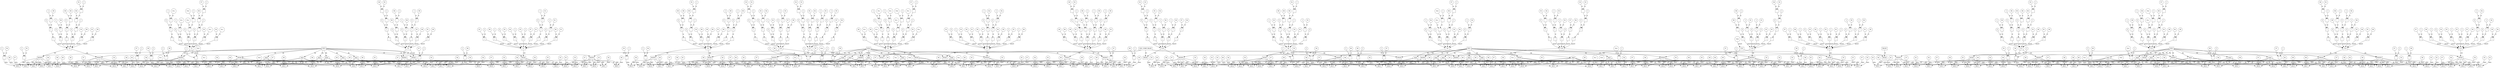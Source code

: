 // Horn Graph
digraph {
	"predicate_0" [label="INV3"  nodeName="predicate_0" class=predicateName GNNNodeID=0 shape="box"]
	"predicateArgument_0" [label="Arg0"  nodeName="predicateArgument_0" class=predicateArgument GNNNodeID=1 shape="ellipse"]
		"predicate_0" -> "predicateArgument_0" [ label="PA"]
	"predicateArgument_1" [label="Arg1"  nodeName="predicateArgument_1" class=predicateArgument GNNNodeID=2 shape="ellipse"]
		"predicate_0" -> "predicateArgument_1" [ label="PA"]
	"predicateArgument_2" [label="Arg2"  nodeName="predicateArgument_2" class=predicateArgument GNNNodeID=3 shape="ellipse"]
		"predicate_0" -> "predicateArgument_2" [ label="PA"]
	"predicateArgument_3" [label="Arg3"  nodeName="predicateArgument_3" class=predicateArgument GNNNodeID=4 shape="ellipse"]
		"predicate_0" -> "predicateArgument_3" [ label="PA"]
	"predicateArgument_4" [label="Arg4"  nodeName="predicateArgument_4" class=predicateArgument GNNNodeID=5 shape="ellipse"]
		"predicate_0" -> "predicateArgument_4" [ label="PA"]
	"predicateArgument_5" [label="Arg5"  nodeName="predicateArgument_5" class=predicateArgument GNNNodeID=6 shape="ellipse"]
		"predicate_0" -> "predicateArgument_5" [ label="PA"]
	"predicate_1" [label="INV4"  nodeName="predicate_1" class=predicateName GNNNodeID=7 shape="box"]
	"predicateArgument_6" [label="Arg0"  nodeName="predicateArgument_6" class=predicateArgument GNNNodeID=8 shape="ellipse"]
		"predicate_1" -> "predicateArgument_6" [ label="PA"]
	"predicateArgument_7" [label="Arg1"  nodeName="predicateArgument_7" class=predicateArgument GNNNodeID=9 shape="ellipse"]
		"predicate_1" -> "predicateArgument_7" [ label="PA"]
	"predicateArgument_8" [label="Arg2"  nodeName="predicateArgument_8" class=predicateArgument GNNNodeID=10 shape="ellipse"]
		"predicate_1" -> "predicateArgument_8" [ label="PA"]
	"predicateArgument_9" [label="Arg3"  nodeName="predicateArgument_9" class=predicateArgument GNNNodeID=11 shape="ellipse"]
		"predicate_1" -> "predicateArgument_9" [ label="PA"]
	"predicateArgument_10" [label="Arg4"  nodeName="predicateArgument_10" class=predicateArgument GNNNodeID=12 shape="ellipse"]
		"predicate_1" -> "predicateArgument_10" [ label="PA"]
	"predicate_2" [label="INV1"  nodeName="predicate_2" class=predicateName GNNNodeID=13 shape="box"]
	"predicateArgument_11" [label="Arg0"  nodeName="predicateArgument_11" class=predicateArgument GNNNodeID=14 shape="ellipse"]
		"predicate_2" -> "predicateArgument_11" [ label="PA"]
	"predicateArgument_12" [label="Arg1"  nodeName="predicateArgument_12" class=predicateArgument GNNNodeID=15 shape="ellipse"]
		"predicate_2" -> "predicateArgument_12" [ label="PA"]
	"predicateArgument_13" [label="Arg2"  nodeName="predicateArgument_13" class=predicateArgument GNNNodeID=16 shape="ellipse"]
		"predicate_2" -> "predicateArgument_13" [ label="PA"]
	"predicateArgument_14" [label="Arg3"  nodeName="predicateArgument_14" class=predicateArgument GNNNodeID=17 shape="ellipse"]
		"predicate_2" -> "predicateArgument_14" [ label="PA"]
	"predicateArgument_15" [label="Arg4"  nodeName="predicateArgument_15" class=predicateArgument GNNNodeID=18 shape="ellipse"]
		"predicate_2" -> "predicateArgument_15" [ label="PA"]
	"predicateArgument_16" [label="Arg5"  nodeName="predicateArgument_16" class=predicateArgument GNNNodeID=19 shape="ellipse"]
		"predicate_2" -> "predicateArgument_16" [ label="PA"]
	"predicateArgument_17" [label="Arg6"  nodeName="predicateArgument_17" class=predicateArgument GNNNodeID=20 shape="ellipse"]
		"predicate_2" -> "predicateArgument_17" [ label="PA"]
	"predicate_3" [label="INV2"  nodeName="predicate_3" class=predicateName GNNNodeID=21 shape="box"]
	"predicateArgument_18" [label="Arg0"  nodeName="predicateArgument_18" class=predicateArgument GNNNodeID=22 shape="ellipse"]
		"predicate_3" -> "predicateArgument_18" [ label="PA"]
	"predicateArgument_19" [label="Arg1"  nodeName="predicateArgument_19" class=predicateArgument GNNNodeID=23 shape="ellipse"]
		"predicate_3" -> "predicateArgument_19" [ label="PA"]
	"predicateArgument_20" [label="Arg2"  nodeName="predicateArgument_20" class=predicateArgument GNNNodeID=24 shape="ellipse"]
		"predicate_3" -> "predicateArgument_20" [ label="PA"]
	"predicateArgument_21" [label="Arg3"  nodeName="predicateArgument_21" class=predicateArgument GNNNodeID=25 shape="ellipse"]
		"predicate_3" -> "predicateArgument_21" [ label="PA"]
	"predicateArgument_22" [label="Arg4"  nodeName="predicateArgument_22" class=predicateArgument GNNNodeID=26 shape="ellipse"]
		"predicate_3" -> "predicateArgument_22" [ label="PA"]
	"predicateArgument_23" [label="Arg5"  nodeName="predicateArgument_23" class=predicateArgument GNNNodeID=27 shape="ellipse"]
		"predicate_3" -> "predicateArgument_23" [ label="PA"]
	"predicate_4" [label="CHC_COMP_FALSE"  nodeName="predicate_4" class=predicateName GNNNodeID=28 shape="box"]
	"predicate_5" [label="FALSE"  nodeName="predicate_5" class=predicateName GNNNodeID=29 shape="box"]
	"clause_0" [label="C0"  nodeName="clause_0" class=clause GNNNodeID=30 shape="box"]
	"!_31" [label="!"  nodeName="!_31" class=operator GNNNodeID=31 shape="square"]
		"!_31" -> "clause_0" [ label="guard"]
	">=_32" [label="="  nodeName=">=_32" class=operator GNNNodeID=32 shape="square"]
		">=_32" -> "!_31" [ label="st"]
	"0_33" [label="0"  nodeName="0_33" class=constant GNNNodeID=33 shape="circle"]
		"0_33" -> ">=_32" [ label="st"]
	"*_34" [label="*"  nodeName="*_34" class=operator GNNNodeID=34 shape="square"]
		"*_34" -> ">=_32" [ label="st"]
	"-1_35" [label="-1"  nodeName="-1_35" class=constant GNNNodeID=35 shape="circle"]
		"-1_35" -> "*_34" [ label="st"]
	"P9_36" [label="P9"  nodeName="P9_36" class=symbolicConstant GNNNodeID=36 shape="circle"]
		"P9_36" -> "*_34" [ label="st"]
	">=_37" [label="="  nodeName=">=_37" class=operator GNNNodeID=37 shape="square"]
		">=_37" -> "clause_0" [ label="guard"]
	"0_38" [label="0"  nodeName="0_38" class=constant GNNNodeID=38 shape="circle"]
		"0_38" -> ">=_37" [ label="st"]
	"*_39" [label="*"  nodeName="*_39" class=operator GNNNodeID=39 shape="square"]
		"*_39" -> ">=_37" [ label="st"]
	"-1_40" [label="-1"  nodeName="-1_40" class=constant GNNNodeID=40 shape="circle"]
		"-1_40" -> "*_39" [ label="st"]
	"P9_41" [label="P9"  nodeName="P9_41" class=symbolicConstant GNNNodeID=41 shape="circle"]
		"P9_41" -> "*_39" [ label="st"]
	"!_42" [label="!"  nodeName="!_42" class=operator GNNNodeID=42 shape="square"]
		"!_42" -> "clause_0" [ label="guard"]
	">=_43" [label="="  nodeName=">=_43" class=operator GNNNodeID=43 shape="square"]
		">=_43" -> "!_42" [ label="st"]
	"0_44" [label="0"  nodeName="0_44" class=constant GNNNodeID=44 shape="circle"]
		"0_44" -> ">=_43" [ label="st"]
	"-_45" [label="-"  nodeName="-_45" class=operator GNNNodeID=45 shape="square"]
		"-_45" -> ">=_43" [ label="st"]
	"P9_46" [label="P9"  nodeName="P9_46" class=symbolicConstant GNNNodeID=46 shape="circle"]
		"P9_46" -> "-_45" [ label="st"]
	"P8_47" [label="P8"  nodeName="P8_47" class=symbolicConstant GNNNodeID=47 shape="circle"]
		"P8_47" -> "-_45" [ label="st"]
	">=_48" [label="="  nodeName=">=_48" class=operator GNNNodeID=48 shape="square"]
		">=_48" -> "clause_0" [ label="guard"]
	"0_49" [label="0"  nodeName="0_49" class=constant GNNNodeID=49 shape="circle"]
		"0_49" -> ">=_48" [ label="st"]
	"-_50" [label="-"  nodeName="-_50" class=operator GNNNodeID=50 shape="square"]
		"-_50" -> ">=_48" [ label="st"]
	"-_51" [label="-"  nodeName="-_51" class=operator GNNNodeID=51 shape="square"]
		"-_51" -> "-_50" [ label="st"]
	"P6_52" [label="P6"  nodeName="P6_52" class=symbolicConstant GNNNodeID=52 shape="circle"]
		"P6_52" -> "-_51" [ label="st"]
	"-_53" [label="-"  nodeName="-_53" class=operator GNNNodeID=53 shape="square"]
		"-_53" -> "-_51" [ label="st"]
	"P5_54" [label="P5"  nodeName="P5_54" class=symbolicConstant GNNNodeID=54 shape="circle"]
		"P5_54" -> "-_53" [ label="st"]
	"1_55" [label="1"  nodeName="1_55" class=constant GNNNodeID=55 shape="circle"]
		"1_55" -> "-_53" [ label="st"]
	"1_56" [label="1"  nodeName="1_56" class=constant GNNNodeID=56 shape="circle"]
		"1_56" -> "-_50" [ label="st"]
	"=_57" [label="="  nodeName="=_57" class=operator GNNNodeID=57 shape="square"]
		"=_57" -> "clause_0" [ label="guard"]
	"P3_58" [label="P3"  nodeName="P3_58" class=symbolicConstant GNNNodeID=58 shape="circle"]
		"P3_58" -> "=_57" [ label="st"]
	"P9_59" [label="P9"  nodeName="P9_59" class=symbolicConstant GNNNodeID=59 shape="circle"]
		"P9_59" -> "=_57" [ label="st"]
	"=_60" [label="="  nodeName="=_60" class=operator GNNNodeID=60 shape="square"]
		"=_60" -> "clause_0" [ label="guard"]
	"P2_61" [label="P2"  nodeName="P2_61" class=symbolicConstant GNNNodeID=61 shape="circle"]
		"P2_61" -> "=_60" [ label="st"]
	"P9_62" [label="P9"  nodeName="P9_62" class=symbolicConstant GNNNodeID=62 shape="circle"]
		"P9_62" -> "=_60" [ label="st"]
	"clauseHead_0" [label="HEAD"  nodeName="clauseHead_0" class=clauseHead GNNNodeID=63 shape="box"]
		"clause_0" -> "clauseHead_0" [ label="CH"]
		"predicate_0" -> "clauseHead_0" [ label="PI"]
	"clauseArgument_0" [label="ARG0"  nodeName="clauseArgument_0" class=clauseArg GNNNodeID=64 shape="ellipse"]
		"clauseHead_0" -> "clauseArgument_0" [ label="ARG"]
		"predicateArgument_0" -> "clauseArgument_0" [ label="AI"]
	"P9_65" [label="P9"  nodeName="P9_65" class=symbolicConstant GNNNodeID=65 shape="circle"]
		"P9_65" -> "clauseArgument_0" [ label="data"]
	"clauseArgument_1" [label="ARG1"  nodeName="clauseArgument_1" class=clauseArg GNNNodeID=66 shape="ellipse"]
		"clauseHead_0" -> "clauseArgument_1" [ label="ARG"]
		"predicateArgument_1" -> "clauseArgument_1" [ label="AI"]
	"P8_67" [label="P8"  nodeName="P8_67" class=symbolicConstant GNNNodeID=67 shape="circle"]
		"P8_67" -> "clauseArgument_1" [ label="data"]
	"clauseArgument_2" [label="ARG2"  nodeName="clauseArgument_2" class=clauseArg GNNNodeID=68 shape="ellipse"]
		"clauseHead_0" -> "clauseArgument_2" [ label="ARG"]
		"predicateArgument_2" -> "clauseArgument_2" [ label="AI"]
	"P7_69" [label="P7"  nodeName="P7_69" class=symbolicConstant GNNNodeID=69 shape="circle"]
		"P7_69" -> "clauseArgument_2" [ label="data"]
	"clauseArgument_3" [label="ARG3"  nodeName="clauseArgument_3" class=clauseArg GNNNodeID=70 shape="ellipse"]
		"clauseHead_0" -> "clauseArgument_3" [ label="ARG"]
		"predicateArgument_3" -> "clauseArgument_3" [ label="AI"]
	"P6_71" [label="P6"  nodeName="P6_71" class=symbolicConstant GNNNodeID=71 shape="circle"]
		"P6_71" -> "clauseArgument_3" [ label="data"]
	"clauseArgument_4" [label="ARG4"  nodeName="clauseArgument_4" class=clauseArg GNNNodeID=72 shape="ellipse"]
		"clauseHead_0" -> "clauseArgument_4" [ label="ARG"]
		"predicateArgument_4" -> "clauseArgument_4" [ label="AI"]
	"P5_73" [label="P5"  nodeName="P5_73" class=symbolicConstant GNNNodeID=73 shape="circle"]
		"P5_73" -> "clauseArgument_4" [ label="data"]
	"clauseArgument_5" [label="ARG5"  nodeName="clauseArgument_5" class=clauseArg GNNNodeID=74 shape="ellipse"]
		"clauseHead_0" -> "clauseArgument_5" [ label="ARG"]
		"predicateArgument_5" -> "clauseArgument_5" [ label="AI"]
	"P4_75" [label="P4"  nodeName="P4_75" class=symbolicConstant GNNNodeID=75 shape="circle"]
		"P4_75" -> "clauseArgument_5" [ label="data"]
	"clauseBody_0" [label="BODY0"  nodeName="clauseBody_0" class=clauseBody GNNNodeID=76 shape="box"]
		"clause_0" -> "clauseBody_0" [ label="CB"]
		"predicate_0" -> "clauseBody_0" [ label="PI"]
	"clauseArgument_6" [label="ARG0"  nodeName="clauseArgument_6" class=clauseArg GNNNodeID=77 shape="ellipse"]
		"clauseBody_0" -> "clauseArgument_6" [ label="ARG"]
		"predicateArgument_0" -> "clauseArgument_6" [ label="AI"]
	"P9_78" [label="P9"  nodeName="P9_78" class=symbolicConstant GNNNodeID=78 shape="circle"]
		"P9_78" -> "clauseArgument_6" [ label="data"]
	"clauseArgument_7" [label="ARG1"  nodeName="clauseArgument_7" class=clauseArg GNNNodeID=79 shape="ellipse"]
		"clauseBody_0" -> "clauseArgument_7" [ label="ARG"]
		"predicateArgument_1" -> "clauseArgument_7" [ label="AI"]
	"P8_80" [label="P8"  nodeName="P8_80" class=symbolicConstant GNNNodeID=80 shape="circle"]
		"P8_80" -> "clauseArgument_7" [ label="data"]
	"clauseArgument_8" [label="ARG2"  nodeName="clauseArgument_8" class=clauseArg GNNNodeID=81 shape="ellipse"]
		"clauseBody_0" -> "clauseArgument_8" [ label="ARG"]
		"predicateArgument_2" -> "clauseArgument_8" [ label="AI"]
	"P7_82" [label="P7"  nodeName="P7_82" class=symbolicConstant GNNNodeID=82 shape="circle"]
		"P7_82" -> "clauseArgument_8" [ label="data"]
	"clauseArgument_9" [label="ARG3"  nodeName="clauseArgument_9" class=clauseArg GNNNodeID=83 shape="ellipse"]
		"clauseBody_0" -> "clauseArgument_9" [ label="ARG"]
		"predicateArgument_3" -> "clauseArgument_9" [ label="AI"]
	"P6_84" [label="P6"  nodeName="P6_84" class=symbolicConstant GNNNodeID=84 shape="circle"]
		"P6_84" -> "clauseArgument_9" [ label="data"]
	"clauseArgument_10" [label="ARG4"  nodeName="clauseArgument_10" class=clauseArg GNNNodeID=85 shape="ellipse"]
		"clauseBody_0" -> "clauseArgument_10" [ label="ARG"]
		"predicateArgument_4" -> "clauseArgument_10" [ label="AI"]
	"-_86" [label="-"  nodeName="-_86" class=operator GNNNodeID=86 shape="square"]
		"-_86" -> "clauseArgument_10" [ label="data"]
	"P5_87" [label="P5"  nodeName="P5_87" class=symbolicConstant GNNNodeID=87 shape="circle"]
		"P5_87" -> "-_86" [ label="st"]
	"1_88" [label="1"  nodeName="1_88" class=constant GNNNodeID=88 shape="circle"]
		"1_88" -> "-_86" [ label="st"]
	"clauseArgument_11" [label="ARG5"  nodeName="clauseArgument_11" class=clauseArg GNNNodeID=89 shape="ellipse"]
		"clauseBody_0" -> "clauseArgument_11" [ label="ARG"]
		"predicateArgument_5" -> "clauseArgument_11" [ label="AI"]
	"-_90" [label="-"  nodeName="-_90" class=operator GNNNodeID=90 shape="square"]
		"-_90" -> "clauseArgument_11" [ label="data"]
	"P4_91" [label="P4"  nodeName="P4_91" class=symbolicConstant GNNNodeID=91 shape="circle"]
		"P4_91" -> "-_90" [ label="st"]
	"2_92" [label="2"  nodeName="2_92" class=constant GNNNodeID=92 shape="circle"]
		"2_92" -> "-_90" [ label="st"]
	"clause_1" [label="C1"  nodeName="clause_1" class=clause GNNNodeID=93 shape="box"]
	"!_94" [label="!"  nodeName="!_94" class=operator GNNNodeID=94 shape="square"]
		"!_94" -> "clause_1" [ label="guard"]
	">=_95" [label="="  nodeName=">=_95" class=operator GNNNodeID=95 shape="square"]
		">=_95" -> "!_94" [ label="st"]
	"0_96" [label="0"  nodeName="0_96" class=constant GNNNodeID=96 shape="circle"]
		"0_96" -> ">=_95" [ label="st"]
	"*_97" [label="*"  nodeName="*_97" class=operator GNNNodeID=97 shape="square"]
		"*_97" -> ">=_95" [ label="st"]
	"-1_98" [label="-1"  nodeName="-1_98" class=constant GNNNodeID=98 shape="circle"]
		"-1_98" -> "*_97" [ label="st"]
	"P11_99" [label="P11"  nodeName="P11_99" class=symbolicConstant GNNNodeID=99 shape="circle"]
		"P11_99" -> "*_97" [ label="st"]
	">=_100" [label="="  nodeName=">=_100" class=operator GNNNodeID=100 shape="square"]
		">=_100" -> "clause_1" [ label="guard"]
	"0_101" [label="0"  nodeName="0_101" class=constant GNNNodeID=101 shape="circle"]
		"0_101" -> ">=_100" [ label="st"]
	"*_102" [label="*"  nodeName="*_102" class=operator GNNNodeID=102 shape="square"]
		"*_102" -> ">=_100" [ label="st"]
	"-1_103" [label="-1"  nodeName="-1_103" class=constant GNNNodeID=103 shape="circle"]
		"-1_103" -> "*_102" [ label="st"]
	"P11_104" [label="P11"  nodeName="P11_104" class=symbolicConstant GNNNodeID=104 shape="circle"]
		"P11_104" -> "*_102" [ label="st"]
	">=_105" [label="="  nodeName=">=_105" class=operator GNNNodeID=105 shape="square"]
		">=_105" -> "clause_1" [ label="guard"]
	"0_106" [label="0"  nodeName="0_106" class=constant GNNNodeID=106 shape="circle"]
		"0_106" -> ">=_105" [ label="st"]
	"-_107" [label="-"  nodeName="-_107" class=operator GNNNodeID=107 shape="square"]
		"-_107" -> ">=_105" [ label="st"]
	"P11_108" [label="P11"  nodeName="P11_108" class=symbolicConstant GNNNodeID=108 shape="circle"]
		"P11_108" -> "-_107" [ label="st"]
	"-_109" [label="-"  nodeName="-_109" class=operator GNNNodeID=109 shape="square"]
		"-_109" -> "-_107" [ label="st"]
	"P10_110" [label="P10"  nodeName="P10_110" class=symbolicConstant GNNNodeID=110 shape="circle"]
		"P10_110" -> "-_109" [ label="st"]
	"1_111" [label="1"  nodeName="1_111" class=constant GNNNodeID=111 shape="circle"]
		"1_111" -> "-_109" [ label="st"]
	">=_112" [label="="  nodeName=">=_112" class=operator GNNNodeID=112 shape="square"]
		">=_112" -> "clause_1" [ label="guard"]
	"0_113" [label="0"  nodeName="0_113" class=constant GNNNodeID=113 shape="circle"]
		"0_113" -> ">=_112" [ label="st"]
	"-_114" [label="-"  nodeName="-_114" class=operator GNNNodeID=114 shape="square"]
		"-_114" -> ">=_112" [ label="st"]
	"-_115" [label="-"  nodeName="-_115" class=operator GNNNodeID=115 shape="square"]
		"-_115" -> "-_114" [ label="st"]
	"P8_116" [label="P8"  nodeName="P8_116" class=symbolicConstant GNNNodeID=116 shape="circle"]
		"P8_116" -> "-_115" [ label="st"]
	"-_117" [label="-"  nodeName="-_117" class=operator GNNNodeID=117 shape="square"]
		"-_117" -> "-_115" [ label="st"]
	"P7_118" [label="P7"  nodeName="P7_118" class=symbolicConstant GNNNodeID=118 shape="circle"]
		"P7_118" -> "-_117" [ label="st"]
	"1_119" [label="1"  nodeName="1_119" class=constant GNNNodeID=119 shape="circle"]
		"1_119" -> "-_117" [ label="st"]
	"1_120" [label="1"  nodeName="1_120" class=constant GNNNodeID=120 shape="circle"]
		"1_120" -> "-_114" [ label="st"]
	"=_121" [label="="  nodeName="=_121" class=operator GNNNodeID=121 shape="square"]
		"=_121" -> "clause_1" [ label="guard"]
	"P5_122" [label="P5"  nodeName="P5_122" class=symbolicConstant GNNNodeID=122 shape="circle"]
		"P5_122" -> "=_121" [ label="st"]
	"P11_123" [label="P11"  nodeName="P11_123" class=symbolicConstant GNNNodeID=123 shape="circle"]
		"P11_123" -> "=_121" [ label="st"]
	"=_124" [label="="  nodeName="=_124" class=operator GNNNodeID=124 shape="square"]
		"=_124" -> "clause_1" [ label="guard"]
	"P4_125" [label="P4"  nodeName="P4_125" class=symbolicConstant GNNNodeID=125 shape="circle"]
		"P4_125" -> "=_124" [ label="st"]
	"P11_126" [label="P11"  nodeName="P11_126" class=symbolicConstant GNNNodeID=126 shape="circle"]
		"P11_126" -> "=_124" [ label="st"]
	"clauseHead_1" [label="HEAD"  nodeName="clauseHead_1" class=clauseHead GNNNodeID=127 shape="box"]
		"clause_1" -> "clauseHead_1" [ label="CH"]
		"predicate_0" -> "clauseHead_1" [ label="PI"]
	"clauseArgument_12" [label="ARG0"  nodeName="clauseArgument_12" class=clauseArg GNNNodeID=128 shape="ellipse"]
		"clauseHead_1" -> "clauseArgument_12" [ label="ARG"]
		"predicateArgument_0" -> "clauseArgument_12" [ label="AI"]
	"P11_129" [label="P11"  nodeName="P11_129" class=symbolicConstant GNNNodeID=129 shape="circle"]
		"P11_129" -> "clauseArgument_12" [ label="data"]
	"clauseArgument_13" [label="ARG1"  nodeName="clauseArgument_13" class=clauseArg GNNNodeID=130 shape="ellipse"]
		"clauseHead_1" -> "clauseArgument_13" [ label="ARG"]
		"predicateArgument_1" -> "clauseArgument_13" [ label="AI"]
	"P10_131" [label="P10"  nodeName="P10_131" class=symbolicConstant GNNNodeID=131 shape="circle"]
		"P10_131" -> "clauseArgument_13" [ label="data"]
	"clauseArgument_14" [label="ARG2"  nodeName="clauseArgument_14" class=clauseArg GNNNodeID=132 shape="ellipse"]
		"clauseHead_1" -> "clauseArgument_14" [ label="ARG"]
		"predicateArgument_2" -> "clauseArgument_14" [ label="AI"]
	"P9_133" [label="P9"  nodeName="P9_133" class=symbolicConstant GNNNodeID=133 shape="circle"]
		"P9_133" -> "clauseArgument_14" [ label="data"]
	"clauseArgument_15" [label="ARG3"  nodeName="clauseArgument_15" class=clauseArg GNNNodeID=134 shape="ellipse"]
		"clauseHead_1" -> "clauseArgument_15" [ label="ARG"]
		"predicateArgument_3" -> "clauseArgument_15" [ label="AI"]
	"P8_135" [label="P8"  nodeName="P8_135" class=symbolicConstant GNNNodeID=135 shape="circle"]
		"P8_135" -> "clauseArgument_15" [ label="data"]
	"clauseArgument_16" [label="ARG4"  nodeName="clauseArgument_16" class=clauseArg GNNNodeID=136 shape="ellipse"]
		"clauseHead_1" -> "clauseArgument_16" [ label="ARG"]
		"predicateArgument_4" -> "clauseArgument_16" [ label="AI"]
	"P7_137" [label="P7"  nodeName="P7_137" class=symbolicConstant GNNNodeID=137 shape="circle"]
		"P7_137" -> "clauseArgument_16" [ label="data"]
	"clauseArgument_17" [label="ARG5"  nodeName="clauseArgument_17" class=clauseArg GNNNodeID=138 shape="ellipse"]
		"clauseHead_1" -> "clauseArgument_17" [ label="ARG"]
		"predicateArgument_5" -> "clauseArgument_17" [ label="AI"]
	"P6_139" [label="P6"  nodeName="P6_139" class=symbolicConstant GNNNodeID=139 shape="circle"]
		"P6_139" -> "clauseArgument_17" [ label="data"]
	"clauseBody_1" [label="BODY0"  nodeName="clauseBody_1" class=clauseBody GNNNodeID=140 shape="box"]
		"clause_1" -> "clauseBody_1" [ label="CB"]
		"predicate_0" -> "clauseBody_1" [ label="PI"]
	"clauseArgument_18" [label="ARG0"  nodeName="clauseArgument_18" class=clauseArg GNNNodeID=141 shape="ellipse"]
		"clauseBody_1" -> "clauseArgument_18" [ label="ARG"]
		"predicateArgument_0" -> "clauseArgument_18" [ label="AI"]
	"P11_142" [label="P11"  nodeName="P11_142" class=symbolicConstant GNNNodeID=142 shape="circle"]
		"P11_142" -> "clauseArgument_18" [ label="data"]
	"clauseArgument_19" [label="ARG1"  nodeName="clauseArgument_19" class=clauseArg GNNNodeID=143 shape="ellipse"]
		"clauseBody_1" -> "clauseArgument_19" [ label="ARG"]
		"predicateArgument_1" -> "clauseArgument_19" [ label="AI"]
	"-_144" [label="-"  nodeName="-_144" class=operator GNNNodeID=144 shape="square"]
		"-_144" -> "clauseArgument_19" [ label="data"]
	"P10_145" [label="P10"  nodeName="P10_145" class=symbolicConstant GNNNodeID=145 shape="circle"]
		"P10_145" -> "-_144" [ label="st"]
	"1_146" [label="1"  nodeName="1_146" class=constant GNNNodeID=146 shape="circle"]
		"1_146" -> "-_144" [ label="st"]
	"clauseArgument_20" [label="ARG2"  nodeName="clauseArgument_20" class=clauseArg GNNNodeID=147 shape="ellipse"]
		"clauseBody_1" -> "clauseArgument_20" [ label="ARG"]
		"predicateArgument_2" -> "clauseArgument_20" [ label="AI"]
	"-_148" [label="-"  nodeName="-_148" class=operator GNNNodeID=148 shape="square"]
		"-_148" -> "clauseArgument_20" [ label="data"]
	"P9_149" [label="P9"  nodeName="P9_149" class=symbolicConstant GNNNodeID=149 shape="circle"]
		"P9_149" -> "-_148" [ label="st"]
	"2_150" [label="2"  nodeName="2_150" class=constant GNNNodeID=150 shape="circle"]
		"2_150" -> "-_148" [ label="st"]
	"clauseArgument_21" [label="ARG3"  nodeName="clauseArgument_21" class=clauseArg GNNNodeID=151 shape="ellipse"]
		"clauseBody_1" -> "clauseArgument_21" [ label="ARG"]
		"predicateArgument_3" -> "clauseArgument_21" [ label="AI"]
	"P8_152" [label="P8"  nodeName="P8_152" class=symbolicConstant GNNNodeID=152 shape="circle"]
		"P8_152" -> "clauseArgument_21" [ label="data"]
	"clauseArgument_22" [label="ARG4"  nodeName="clauseArgument_22" class=clauseArg GNNNodeID=153 shape="ellipse"]
		"clauseBody_1" -> "clauseArgument_22" [ label="ARG"]
		"predicateArgument_4" -> "clauseArgument_22" [ label="AI"]
	"-_154" [label="-"  nodeName="-_154" class=operator GNNNodeID=154 shape="square"]
		"-_154" -> "clauseArgument_22" [ label="data"]
	"P7_155" [label="P7"  nodeName="P7_155" class=symbolicConstant GNNNodeID=155 shape="circle"]
		"P7_155" -> "-_154" [ label="st"]
	"1_156" [label="1"  nodeName="1_156" class=constant GNNNodeID=156 shape="circle"]
		"1_156" -> "-_154" [ label="st"]
	"clauseArgument_23" [label="ARG5"  nodeName="clauseArgument_23" class=clauseArg GNNNodeID=157 shape="ellipse"]
		"clauseBody_1" -> "clauseArgument_23" [ label="ARG"]
		"predicateArgument_5" -> "clauseArgument_23" [ label="AI"]
	"-_158" [label="-"  nodeName="-_158" class=operator GNNNodeID=158 shape="square"]
		"-_158" -> "clauseArgument_23" [ label="data"]
	"P6_159" [label="P6"  nodeName="P6_159" class=symbolicConstant GNNNodeID=159 shape="circle"]
		"P6_159" -> "-_158" [ label="st"]
	"2_160" [label="2"  nodeName="2_160" class=constant GNNNodeID=160 shape="circle"]
		"2_160" -> "-_158" [ label="st"]
	"clause_2" [label="C2"  nodeName="clause_2" class=clause GNNNodeID=161 shape="box"]
	"!_162" [label="!"  nodeName="!_162" class=operator GNNNodeID=162 shape="square"]
		"!_162" -> "clause_2" [ label="guard"]
	">=_163" [label="="  nodeName=">=_163" class=operator GNNNodeID=163 shape="square"]
		">=_163" -> "!_162" [ label="st"]
	"0_164" [label="0"  nodeName="0_164" class=constant GNNNodeID=164 shape="circle"]
		"0_164" -> ">=_163" [ label="st"]
	"-_165" [label="-"  nodeName="-_165" class=operator GNNNodeID=165 shape="square"]
		"-_165" -> ">=_163" [ label="st"]
	"-_166" [label="-"  nodeName="-_166" class=operator GNNNodeID=166 shape="square"]
		"-_166" -> "-_165" [ label="st"]
	"P6_167" [label="P6"  nodeName="P6_167" class=symbolicConstant GNNNodeID=167 shape="circle"]
		"P6_167" -> "-_166" [ label="st"]
	"P5_168" [label="P5"  nodeName="P5_168" class=symbolicConstant GNNNodeID=168 shape="circle"]
		"P5_168" -> "-_166" [ label="st"]
	"1_169" [label="1"  nodeName="1_169" class=constant GNNNodeID=169 shape="circle"]
		"1_169" -> "-_165" [ label="st"]
	">=_170" [label="="  nodeName=">=_170" class=operator GNNNodeID=170 shape="square"]
		">=_170" -> "clause_2" [ label="guard"]
	"0_171" [label="0"  nodeName="0_171" class=constant GNNNodeID=171 shape="circle"]
		"0_171" -> ">=_170" [ label="st"]
	"-_172" [label="-"  nodeName="-_172" class=operator GNNNodeID=172 shape="square"]
		"-_172" -> ">=_170" [ label="st"]
	"P9_173" [label="P9"  nodeName="P9_173" class=symbolicConstant GNNNodeID=173 shape="circle"]
		"P9_173" -> "-_172" [ label="st"]
	"-_174" [label="-"  nodeName="-_174" class=operator GNNNodeID=174 shape="square"]
		"-_174" -> "-_172" [ label="st"]
	"P8_175" [label="P8"  nodeName="P8_175" class=symbolicConstant GNNNodeID=175 shape="circle"]
		"P8_175" -> "-_174" [ label="st"]
	"1_176" [label="1"  nodeName="1_176" class=constant GNNNodeID=176 shape="circle"]
		"1_176" -> "-_174" [ label="st"]
	">=_177" [label="="  nodeName=">=_177" class=operator GNNNodeID=177 shape="square"]
		">=_177" -> "clause_2" [ label="guard"]
	"0_178" [label="0"  nodeName="0_178" class=constant GNNNodeID=178 shape="circle"]
		"0_178" -> ">=_177" [ label="st"]
	"*_179" [label="*"  nodeName="*_179" class=operator GNNNodeID=179 shape="square"]
		"*_179" -> ">=_177" [ label="st"]
	"-1_180" [label="-1"  nodeName="-1_180" class=constant GNNNodeID=180 shape="circle"]
		"-1_180" -> "*_179" [ label="st"]
	"P9_181" [label="P9"  nodeName="P9_181" class=symbolicConstant GNNNodeID=181 shape="circle"]
		"P9_181" -> "*_179" [ label="st"]
	"!_182" [label="!"  nodeName="!_182" class=operator GNNNodeID=182 shape="square"]
		"!_182" -> "clause_2" [ label="guard"]
	">=_183" [label="="  nodeName=">=_183" class=operator GNNNodeID=183 shape="square"]
		">=_183" -> "!_182" [ label="st"]
	"0_184" [label="0"  nodeName="0_184" class=constant GNNNodeID=184 shape="circle"]
		"0_184" -> ">=_183" [ label="st"]
	"*_185" [label="*"  nodeName="*_185" class=operator GNNNodeID=185 shape="square"]
		"*_185" -> ">=_183" [ label="st"]
	"-1_186" [label="-1"  nodeName="-1_186" class=constant GNNNodeID=186 shape="circle"]
		"-1_186" -> "*_185" [ label="st"]
	"P9_187" [label="P9"  nodeName="P9_187" class=symbolicConstant GNNNodeID=187 shape="circle"]
		"P9_187" -> "*_185" [ label="st"]
	"=_188" [label="="  nodeName="=_188" class=operator GNNNodeID=188 shape="square"]
		"=_188" -> "clause_2" [ label="guard"]
	"P3_189" [label="P3"  nodeName="P3_189" class=symbolicConstant GNNNodeID=189 shape="circle"]
		"P3_189" -> "=_188" [ label="st"]
	"P9_190" [label="P9"  nodeName="P9_190" class=symbolicConstant GNNNodeID=190 shape="circle"]
		"P9_190" -> "=_188" [ label="st"]
	"=_191" [label="="  nodeName="=_191" class=operator GNNNodeID=191 shape="square"]
		"=_191" -> "clause_2" [ label="guard"]
	"P2_192" [label="P2"  nodeName="P2_192" class=symbolicConstant GNNNodeID=192 shape="circle"]
		"P2_192" -> "=_191" [ label="st"]
	"P9_193" [label="P9"  nodeName="P9_193" class=symbolicConstant GNNNodeID=193 shape="circle"]
		"P9_193" -> "=_191" [ label="st"]
	"clauseHead_2" [label="HEAD"  nodeName="clauseHead_2" class=clauseHead GNNNodeID=194 shape="box"]
		"clause_2" -> "clauseHead_2" [ label="CH"]
		"predicate_0" -> "clauseHead_2" [ label="PI"]
	"clauseArgument_24" [label="ARG0"  nodeName="clauseArgument_24" class=clauseArg GNNNodeID=195 shape="ellipse"]
		"clauseHead_2" -> "clauseArgument_24" [ label="ARG"]
		"predicateArgument_0" -> "clauseArgument_24" [ label="AI"]
	"P9_196" [label="P9"  nodeName="P9_196" class=symbolicConstant GNNNodeID=196 shape="circle"]
		"P9_196" -> "clauseArgument_24" [ label="data"]
	"clauseArgument_25" [label="ARG1"  nodeName="clauseArgument_25" class=clauseArg GNNNodeID=197 shape="ellipse"]
		"clauseHead_2" -> "clauseArgument_25" [ label="ARG"]
		"predicateArgument_1" -> "clauseArgument_25" [ label="AI"]
	"P8_198" [label="P8"  nodeName="P8_198" class=symbolicConstant GNNNodeID=198 shape="circle"]
		"P8_198" -> "clauseArgument_25" [ label="data"]
	"clauseArgument_26" [label="ARG2"  nodeName="clauseArgument_26" class=clauseArg GNNNodeID=199 shape="ellipse"]
		"clauseHead_2" -> "clauseArgument_26" [ label="ARG"]
		"predicateArgument_2" -> "clauseArgument_26" [ label="AI"]
	"P7_200" [label="P7"  nodeName="P7_200" class=symbolicConstant GNNNodeID=200 shape="circle"]
		"P7_200" -> "clauseArgument_26" [ label="data"]
	"clauseArgument_27" [label="ARG3"  nodeName="clauseArgument_27" class=clauseArg GNNNodeID=201 shape="ellipse"]
		"clauseHead_2" -> "clauseArgument_27" [ label="ARG"]
		"predicateArgument_3" -> "clauseArgument_27" [ label="AI"]
	"P6_202" [label="P6"  nodeName="P6_202" class=symbolicConstant GNNNodeID=202 shape="circle"]
		"P6_202" -> "clauseArgument_27" [ label="data"]
	"clauseArgument_28" [label="ARG4"  nodeName="clauseArgument_28" class=clauseArg GNNNodeID=203 shape="ellipse"]
		"clauseHead_2" -> "clauseArgument_28" [ label="ARG"]
		"predicateArgument_4" -> "clauseArgument_28" [ label="AI"]
	"P5_204" [label="P5"  nodeName="P5_204" class=symbolicConstant GNNNodeID=204 shape="circle"]
		"P5_204" -> "clauseArgument_28" [ label="data"]
	"clauseArgument_29" [label="ARG5"  nodeName="clauseArgument_29" class=clauseArg GNNNodeID=205 shape="ellipse"]
		"clauseHead_2" -> "clauseArgument_29" [ label="ARG"]
		"predicateArgument_5" -> "clauseArgument_29" [ label="AI"]
	"P4_206" [label="P4"  nodeName="P4_206" class=symbolicConstant GNNNodeID=206 shape="circle"]
		"P4_206" -> "clauseArgument_29" [ label="data"]
	"clauseBody_2" [label="BODY0"  nodeName="clauseBody_2" class=clauseBody GNNNodeID=207 shape="box"]
		"clause_2" -> "clauseBody_2" [ label="CB"]
		"predicate_0" -> "clauseBody_2" [ label="PI"]
	"clauseArgument_30" [label="ARG0"  nodeName="clauseArgument_30" class=clauseArg GNNNodeID=208 shape="ellipse"]
		"clauseBody_2" -> "clauseArgument_30" [ label="ARG"]
		"predicateArgument_0" -> "clauseArgument_30" [ label="AI"]
	"P9_209" [label="P9"  nodeName="P9_209" class=symbolicConstant GNNNodeID=209 shape="circle"]
		"P9_209" -> "clauseArgument_30" [ label="data"]
	"clauseArgument_31" [label="ARG1"  nodeName="clauseArgument_31" class=clauseArg GNNNodeID=210 shape="ellipse"]
		"clauseBody_2" -> "clauseArgument_31" [ label="ARG"]
		"predicateArgument_1" -> "clauseArgument_31" [ label="AI"]
	"-_211" [label="-"  nodeName="-_211" class=operator GNNNodeID=211 shape="square"]
		"-_211" -> "clauseArgument_31" [ label="data"]
	"P8_212" [label="P8"  nodeName="P8_212" class=symbolicConstant GNNNodeID=212 shape="circle"]
		"P8_212" -> "-_211" [ label="st"]
	"1_213" [label="1"  nodeName="1_213" class=constant GNNNodeID=213 shape="circle"]
		"1_213" -> "-_211" [ label="st"]
	"clauseArgument_32" [label="ARG2"  nodeName="clauseArgument_32" class=clauseArg GNNNodeID=214 shape="ellipse"]
		"clauseBody_2" -> "clauseArgument_32" [ label="ARG"]
		"predicateArgument_2" -> "clauseArgument_32" [ label="AI"]
	"-_215" [label="-"  nodeName="-_215" class=operator GNNNodeID=215 shape="square"]
		"-_215" -> "clauseArgument_32" [ label="data"]
	"P7_216" [label="P7"  nodeName="P7_216" class=symbolicConstant GNNNodeID=216 shape="circle"]
		"P7_216" -> "-_215" [ label="st"]
	"2_217" [label="2"  nodeName="2_217" class=constant GNNNodeID=217 shape="circle"]
		"2_217" -> "-_215" [ label="st"]
	"clauseArgument_33" [label="ARG3"  nodeName="clauseArgument_33" class=clauseArg GNNNodeID=218 shape="ellipse"]
		"clauseBody_2" -> "clauseArgument_33" [ label="ARG"]
		"predicateArgument_3" -> "clauseArgument_33" [ label="AI"]
	"P6_219" [label="P6"  nodeName="P6_219" class=symbolicConstant GNNNodeID=219 shape="circle"]
		"P6_219" -> "clauseArgument_33" [ label="data"]
	"clauseArgument_34" [label="ARG4"  nodeName="clauseArgument_34" class=clauseArg GNNNodeID=220 shape="ellipse"]
		"clauseBody_2" -> "clauseArgument_34" [ label="ARG"]
		"predicateArgument_4" -> "clauseArgument_34" [ label="AI"]
	"P5_221" [label="P5"  nodeName="P5_221" class=symbolicConstant GNNNodeID=221 shape="circle"]
		"P5_221" -> "clauseArgument_34" [ label="data"]
	"clauseArgument_35" [label="ARG5"  nodeName="clauseArgument_35" class=clauseArg GNNNodeID=222 shape="ellipse"]
		"clauseBody_2" -> "clauseArgument_35" [ label="ARG"]
		"predicateArgument_5" -> "clauseArgument_35" [ label="AI"]
	"P4_223" [label="P4"  nodeName="P4_223" class=symbolicConstant GNNNodeID=223 shape="circle"]
		"P4_223" -> "clauseArgument_35" [ label="data"]
	"clause_3" [label="C3"  nodeName="clause_3" class=clause GNNNodeID=224 shape="box"]
	"!_225" [label="!"  nodeName="!_225" class=operator GNNNodeID=225 shape="square"]
		"!_225" -> "clause_3" [ label="guard"]
	">=_226" [label="="  nodeName=">=_226" class=operator GNNNodeID=226 shape="square"]
		">=_226" -> "!_225" [ label="st"]
	"0_227" [label="0"  nodeName="0_227" class=constant GNNNodeID=227 shape="circle"]
		"0_227" -> ">=_226" [ label="st"]
	"*_228" [label="*"  nodeName="*_228" class=operator GNNNodeID=228 shape="square"]
		"*_228" -> ">=_226" [ label="st"]
	"-1_229" [label="-1"  nodeName="-1_229" class=constant GNNNodeID=229 shape="circle"]
		"-1_229" -> "*_228" [ label="st"]
	"P1_230" [label="P1"  nodeName="P1_230" class=symbolicConstant GNNNodeID=230 shape="circle"]
		"P1_230" -> "*_228" [ label="st"]
	">=_231" [label="="  nodeName=">=_231" class=operator GNNNodeID=231 shape="square"]
		">=_231" -> "clause_3" [ label="guard"]
	"0_232" [label="0"  nodeName="0_232" class=constant GNNNodeID=232 shape="circle"]
		"0_232" -> ">=_231" [ label="st"]
	"*_233" [label="*"  nodeName="*_233" class=operator GNNNodeID=233 shape="square"]
		"*_233" -> ">=_231" [ label="st"]
	"-1_234" [label="-1"  nodeName="-1_234" class=constant GNNNodeID=234 shape="circle"]
		"-1_234" -> "*_233" [ label="st"]
	"P1_235" [label="P1"  nodeName="P1_235" class=symbolicConstant GNNNodeID=235 shape="circle"]
		"P1_235" -> "*_233" [ label="st"]
	"=_236" [label="="  nodeName="=_236" class=operator GNNNodeID=236 shape="square"]
		"=_236" -> "clause_3" [ label="guard"]
	"P0_237" [label="P0"  nodeName="P0_237" class=symbolicConstant GNNNodeID=237 shape="circle"]
		"P0_237" -> "=_236" [ label="st"]
	"P1_238" [label="P1"  nodeName="P1_238" class=symbolicConstant GNNNodeID=238 shape="circle"]
		"P1_238" -> "=_236" [ label="st"]
	"=_239" [label="="  nodeName="=_239" class=operator GNNNodeID=239 shape="square"]
		"=_239" -> "clause_3" [ label="guard"]
	"P2_240" [label="P2"  nodeName="P2_240" class=symbolicConstant GNNNodeID=240 shape="circle"]
		"P2_240" -> "=_239" [ label="st"]
	"2_241" [label="2"  nodeName="2_241" class=constant GNNNodeID=241 shape="circle"]
		"2_241" -> "=_239" [ label="st"]
	"=_242" [label="="  nodeName="=_242" class=operator GNNNodeID=242 shape="square"]
		"=_242" -> "clause_3" [ label="guard"]
	"P6_243" [label="P6"  nodeName="P6_243" class=symbolicConstant GNNNodeID=243 shape="circle"]
		"P6_243" -> "=_242" [ label="st"]
	"1_244" [label="1"  nodeName="1_244" class=constant GNNNodeID=244 shape="circle"]
		"1_244" -> "=_242" [ label="st"]
	"=_245" [label="="  nodeName="=_245" class=operator GNNNodeID=245 shape="square"]
		"=_245" -> "clause_3" [ label="guard"]
	"0_246" [label="0"  nodeName="0_246" class=constant GNNNodeID=246 shape="circle"]
		"0_246" -> "=_245" [ label="st"]
	"P5_247" [label="P5"  nodeName="P5_247" class=symbolicConstant GNNNodeID=247 shape="circle"]
		"P5_247" -> "=_245" [ label="st"]
	"=_248" [label="="  nodeName="=_248" class=operator GNNNodeID=248 shape="square"]
		"=_248" -> "clause_3" [ label="guard"]
	"P4_249" [label="P4"  nodeName="P4_249" class=symbolicConstant GNNNodeID=249 shape="circle"]
		"P4_249" -> "=_248" [ label="st"]
	"1_250" [label="1"  nodeName="1_250" class=constant GNNNodeID=250 shape="circle"]
		"1_250" -> "=_248" [ label="st"]
	"=_251" [label="="  nodeName="=_251" class=operator GNNNodeID=251 shape="square"]
		"=_251" -> "clause_3" [ label="guard"]
	"P3_252" [label="P3"  nodeName="P3_252" class=symbolicConstant GNNNodeID=252 shape="circle"]
		"P3_252" -> "=_251" [ label="st"]
	"1_253" [label="1"  nodeName="1_253" class=constant GNNNodeID=253 shape="circle"]
		"1_253" -> "=_251" [ label="st"]
	"=_254" [label="="  nodeName="=_254" class=operator GNNNodeID=254 shape="square"]
		"=_254" -> "clause_3" [ label="guard"]
	"P7_255" [label="P7"  nodeName="P7_255" class=symbolicConstant GNNNodeID=255 shape="circle"]
		"P7_255" -> "=_254" [ label="st"]
	"P1_256" [label="P1"  nodeName="P1_256" class=symbolicConstant GNNNodeID=256 shape="circle"]
		"P1_256" -> "=_254" [ label="st"]
	"clauseHead_3" [label="HEAD"  nodeName="clauseHead_3" class=clauseHead GNNNodeID=257 shape="box"]
		"clause_3" -> "clauseHead_3" [ label="CH"]
		"predicate_0" -> "clauseHead_3" [ label="PI"]
	"clauseArgument_36" [label="ARG0"  nodeName="clauseArgument_36" class=clauseArg GNNNodeID=258 shape="ellipse"]
		"clauseHead_3" -> "clauseArgument_36" [ label="ARG"]
		"predicateArgument_0" -> "clauseArgument_36" [ label="AI"]
	"P7_259" [label="P7"  nodeName="P7_259" class=symbolicConstant GNNNodeID=259 shape="circle"]
		"P7_259" -> "clauseArgument_36" [ label="data"]
	"clauseArgument_37" [label="ARG1"  nodeName="clauseArgument_37" class=clauseArg GNNNodeID=260 shape="ellipse"]
		"clauseHead_3" -> "clauseArgument_37" [ label="ARG"]
		"predicateArgument_1" -> "clauseArgument_37" [ label="AI"]
	"P6_261" [label="P6"  nodeName="P6_261" class=symbolicConstant GNNNodeID=261 shape="circle"]
		"P6_261" -> "clauseArgument_37" [ label="data"]
	"clauseArgument_38" [label="ARG2"  nodeName="clauseArgument_38" class=clauseArg GNNNodeID=262 shape="ellipse"]
		"clauseHead_3" -> "clauseArgument_38" [ label="ARG"]
		"predicateArgument_2" -> "clauseArgument_38" [ label="AI"]
	"P5_263" [label="P5"  nodeName="P5_263" class=symbolicConstant GNNNodeID=263 shape="circle"]
		"P5_263" -> "clauseArgument_38" [ label="data"]
	"clauseArgument_39" [label="ARG3"  nodeName="clauseArgument_39" class=clauseArg GNNNodeID=264 shape="ellipse"]
		"clauseHead_3" -> "clauseArgument_39" [ label="ARG"]
		"predicateArgument_3" -> "clauseArgument_39" [ label="AI"]
	"P4_265" [label="P4"  nodeName="P4_265" class=symbolicConstant GNNNodeID=265 shape="circle"]
		"P4_265" -> "clauseArgument_39" [ label="data"]
	"clauseArgument_40" [label="ARG4"  nodeName="clauseArgument_40" class=clauseArg GNNNodeID=266 shape="ellipse"]
		"clauseHead_3" -> "clauseArgument_40" [ label="ARG"]
		"predicateArgument_4" -> "clauseArgument_40" [ label="AI"]
	"P3_267" [label="P3"  nodeName="P3_267" class=symbolicConstant GNNNodeID=267 shape="circle"]
		"P3_267" -> "clauseArgument_40" [ label="data"]
	"clauseArgument_41" [label="ARG5"  nodeName="clauseArgument_41" class=clauseArg GNNNodeID=268 shape="ellipse"]
		"clauseHead_3" -> "clauseArgument_41" [ label="ARG"]
		"predicateArgument_5" -> "clauseArgument_41" [ label="AI"]
	"P2_269" [label="P2"  nodeName="P2_269" class=symbolicConstant GNNNodeID=269 shape="circle"]
		"P2_269" -> "clauseArgument_41" [ label="data"]
	"clause_4" [label="C4"  nodeName="clause_4" class=clause GNNNodeID=270 shape="box"]
	"!_271" [label="!"  nodeName="!_271" class=operator GNNNodeID=271 shape="square"]
		"!_271" -> "clause_4" [ label="guard"]
	">=_272" [label="="  nodeName=">=_272" class=operator GNNNodeID=272 shape="square"]
		">=_272" -> "!_271" [ label="st"]
	"0_273" [label="0"  nodeName="0_273" class=constant GNNNodeID=273 shape="circle"]
		"0_273" -> ">=_272" [ label="st"]
	"*_274" [label="*"  nodeName="*_274" class=operator GNNNodeID=274 shape="square"]
		"*_274" -> ">=_272" [ label="st"]
	"-1_275" [label="-1"  nodeName="-1_275" class=constant GNNNodeID=275 shape="circle"]
		"-1_275" -> "*_274" [ label="st"]
	"P9_276" [label="P9"  nodeName="P9_276" class=symbolicConstant GNNNodeID=276 shape="circle"]
		"P9_276" -> "*_274" [ label="st"]
	"!_277" [label="!"  nodeName="!_277" class=operator GNNNodeID=277 shape="square"]
		"!_277" -> "clause_4" [ label="guard"]
	">=_278" [label="="  nodeName=">=_278" class=operator GNNNodeID=278 shape="square"]
		">=_278" -> "!_277" [ label="st"]
	"0_279" [label="0"  nodeName="0_279" class=constant GNNNodeID=279 shape="circle"]
		"0_279" -> ">=_278" [ label="st"]
	"*_280" [label="*"  nodeName="*_280" class=operator GNNNodeID=280 shape="square"]
		"*_280" -> ">=_278" [ label="st"]
	"-1_281" [label="-1"  nodeName="-1_281" class=constant GNNNodeID=281 shape="circle"]
		"-1_281" -> "*_280" [ label="st"]
	"P9_282" [label="P9"  nodeName="P9_282" class=symbolicConstant GNNNodeID=282 shape="circle"]
		"P9_282" -> "*_280" [ label="st"]
	"!_283" [label="!"  nodeName="!_283" class=operator GNNNodeID=283 shape="square"]
		"!_283" -> "clause_4" [ label="guard"]
	">=_284" [label="="  nodeName=">=_284" class=operator GNNNodeID=284 shape="square"]
		">=_284" -> "!_283" [ label="st"]
	"0_285" [label="0"  nodeName="0_285" class=constant GNNNodeID=285 shape="circle"]
		"0_285" -> ">=_284" [ label="st"]
	"-_286" [label="-"  nodeName="-_286" class=operator GNNNodeID=286 shape="square"]
		"-_286" -> ">=_284" [ label="st"]
	"P9_287" [label="P9"  nodeName="P9_287" class=symbolicConstant GNNNodeID=287 shape="circle"]
		"P9_287" -> "-_286" [ label="st"]
	"P8_288" [label="P8"  nodeName="P8_288" class=symbolicConstant GNNNodeID=288 shape="circle"]
		"P8_288" -> "-_286" [ label="st"]
	">=_289" [label="="  nodeName=">=_289" class=operator GNNNodeID=289 shape="square"]
		">=_289" -> "clause_4" [ label="guard"]
	"0_290" [label="0"  nodeName="0_290" class=constant GNNNodeID=290 shape="circle"]
		"0_290" -> ">=_289" [ label="st"]
	"-_291" [label="-"  nodeName="-_291" class=operator GNNNodeID=291 shape="square"]
		"-_291" -> ">=_289" [ label="st"]
	"-_292" [label="-"  nodeName="-_292" class=operator GNNNodeID=292 shape="square"]
		"-_292" -> "-_291" [ label="st"]
	"P9_293" [label="P9"  nodeName="P9_293" class=symbolicConstant GNNNodeID=293 shape="circle"]
		"P9_293" -> "-_292" [ label="st"]
	"-_294" [label="-"  nodeName="-_294" class=operator GNNNodeID=294 shape="square"]
		"-_294" -> "-_292" [ label="st"]
	"P5_295" [label="P5"  nodeName="P5_295" class=symbolicConstant GNNNodeID=295 shape="circle"]
		"P5_295" -> "-_294" [ label="st"]
	"1_296" [label="1"  nodeName="1_296" class=constant GNNNodeID=296 shape="circle"]
		"1_296" -> "-_294" [ label="st"]
	"1_297" [label="1"  nodeName="1_297" class=constant GNNNodeID=297 shape="circle"]
		"1_297" -> "-_291" [ label="st"]
	"=_298" [label="="  nodeName="=_298" class=operator GNNNodeID=298 shape="square"]
		"=_298" -> "clause_4" [ label="guard"]
	"P3_299" [label="P3"  nodeName="P3_299" class=symbolicConstant GNNNodeID=299 shape="circle"]
		"P3_299" -> "=_298" [ label="st"]
	"P9_300" [label="P9"  nodeName="P9_300" class=symbolicConstant GNNNodeID=300 shape="circle"]
		"P9_300" -> "=_298" [ label="st"]
	"=_301" [label="="  nodeName="=_301" class=operator GNNNodeID=301 shape="square"]
		"=_301" -> "clause_4" [ label="guard"]
	"P6_302" [label="P6"  nodeName="P6_302" class=symbolicConstant GNNNodeID=302 shape="circle"]
		"P6_302" -> "=_301" [ label="st"]
	"P9_303" [label="P9"  nodeName="P9_303" class=symbolicConstant GNNNodeID=303 shape="circle"]
		"P9_303" -> "=_301" [ label="st"]
	"=_304" [label="="  nodeName="=_304" class=operator GNNNodeID=304 shape="square"]
		"=_304" -> "clause_4" [ label="guard"]
	"P2_305" [label="P2"  nodeName="P2_305" class=symbolicConstant GNNNodeID=305 shape="circle"]
		"P2_305" -> "=_304" [ label="st"]
	"P9_306" [label="P9"  nodeName="P9_306" class=symbolicConstant GNNNodeID=306 shape="circle"]
		"P9_306" -> "=_304" [ label="st"]
	"clauseHead_4" [label="HEAD"  nodeName="clauseHead_4" class=clauseHead GNNNodeID=307 shape="box"]
		"clause_4" -> "clauseHead_4" [ label="CH"]
		"predicate_1" -> "clauseHead_4" [ label="PI"]
	"clauseArgument_42" [label="ARG0"  nodeName="clauseArgument_42" class=clauseArg GNNNodeID=308 shape="ellipse"]
		"clauseHead_4" -> "clauseArgument_42" [ label="ARG"]
		"predicateArgument_6" -> "clauseArgument_42" [ label="AI"]
	"P9_309" [label="P9"  nodeName="P9_309" class=symbolicConstant GNNNodeID=309 shape="circle"]
		"P9_309" -> "clauseArgument_42" [ label="data"]
	"clauseArgument_43" [label="ARG1"  nodeName="clauseArgument_43" class=clauseArg GNNNodeID=310 shape="ellipse"]
		"clauseHead_4" -> "clauseArgument_43" [ label="ARG"]
		"predicateArgument_7" -> "clauseArgument_43" [ label="AI"]
	"P8_311" [label="P8"  nodeName="P8_311" class=symbolicConstant GNNNodeID=311 shape="circle"]
		"P8_311" -> "clauseArgument_43" [ label="data"]
	"clauseArgument_44" [label="ARG2"  nodeName="clauseArgument_44" class=clauseArg GNNNodeID=312 shape="ellipse"]
		"clauseHead_4" -> "clauseArgument_44" [ label="ARG"]
		"predicateArgument_8" -> "clauseArgument_44" [ label="AI"]
	"P7_313" [label="P7"  nodeName="P7_313" class=symbolicConstant GNNNodeID=313 shape="circle"]
		"P7_313" -> "clauseArgument_44" [ label="data"]
	"clauseArgument_45" [label="ARG3"  nodeName="clauseArgument_45" class=clauseArg GNNNodeID=314 shape="ellipse"]
		"clauseHead_4" -> "clauseArgument_45" [ label="ARG"]
		"predicateArgument_9" -> "clauseArgument_45" [ label="AI"]
	"P5_315" [label="P5"  nodeName="P5_315" class=symbolicConstant GNNNodeID=315 shape="circle"]
		"P5_315" -> "clauseArgument_45" [ label="data"]
	"clauseArgument_46" [label="ARG4"  nodeName="clauseArgument_46" class=clauseArg GNNNodeID=316 shape="ellipse"]
		"clauseHead_4" -> "clauseArgument_46" [ label="ARG"]
		"predicateArgument_10" -> "clauseArgument_46" [ label="AI"]
	"P4_317" [label="P4"  nodeName="P4_317" class=symbolicConstant GNNNodeID=317 shape="circle"]
		"P4_317" -> "clauseArgument_46" [ label="data"]
	"clauseBody_3" [label="BODY0"  nodeName="clauseBody_3" class=clauseBody GNNNodeID=318 shape="box"]
		"clause_4" -> "clauseBody_3" [ label="CB"]
		"predicate_1" -> "clauseBody_3" [ label="PI"]
	"clauseArgument_47" [label="ARG0"  nodeName="clauseArgument_47" class=clauseArg GNNNodeID=319 shape="ellipse"]
		"clauseBody_3" -> "clauseArgument_47" [ label="ARG"]
		"predicateArgument_6" -> "clauseArgument_47" [ label="AI"]
	"P9_320" [label="P9"  nodeName="P9_320" class=symbolicConstant GNNNodeID=320 shape="circle"]
		"P9_320" -> "clauseArgument_47" [ label="data"]
	"clauseArgument_48" [label="ARG1"  nodeName="clauseArgument_48" class=clauseArg GNNNodeID=321 shape="ellipse"]
		"clauseBody_3" -> "clauseArgument_48" [ label="ARG"]
		"predicateArgument_7" -> "clauseArgument_48" [ label="AI"]
	"P8_322" [label="P8"  nodeName="P8_322" class=symbolicConstant GNNNodeID=322 shape="circle"]
		"P8_322" -> "clauseArgument_48" [ label="data"]
	"clauseArgument_49" [label="ARG2"  nodeName="clauseArgument_49" class=clauseArg GNNNodeID=323 shape="ellipse"]
		"clauseBody_3" -> "clauseArgument_49" [ label="ARG"]
		"predicateArgument_8" -> "clauseArgument_49" [ label="AI"]
	"P7_324" [label="P7"  nodeName="P7_324" class=symbolicConstant GNNNodeID=324 shape="circle"]
		"P7_324" -> "clauseArgument_49" [ label="data"]
	"clauseArgument_50" [label="ARG3"  nodeName="clauseArgument_50" class=clauseArg GNNNodeID=325 shape="ellipse"]
		"clauseBody_3" -> "clauseArgument_50" [ label="ARG"]
		"predicateArgument_9" -> "clauseArgument_50" [ label="AI"]
	"-_326" [label="-"  nodeName="-_326" class=operator GNNNodeID=326 shape="square"]
		"-_326" -> "clauseArgument_50" [ label="data"]
	"P5_327" [label="P5"  nodeName="P5_327" class=symbolicConstant GNNNodeID=327 shape="circle"]
		"P5_327" -> "-_326" [ label="st"]
	"1_328" [label="1"  nodeName="1_328" class=constant GNNNodeID=328 shape="circle"]
		"1_328" -> "-_326" [ label="st"]
	"clauseArgument_51" [label="ARG4"  nodeName="clauseArgument_51" class=clauseArg GNNNodeID=329 shape="ellipse"]
		"clauseBody_3" -> "clauseArgument_51" [ label="ARG"]
		"predicateArgument_10" -> "clauseArgument_51" [ label="AI"]
	"-_330" [label="-"  nodeName="-_330" class=operator GNNNodeID=330 shape="square"]
		"-_330" -> "clauseArgument_51" [ label="data"]
	"P4_331" [label="P4"  nodeName="P4_331" class=symbolicConstant GNNNodeID=331 shape="circle"]
		"P4_331" -> "-_330" [ label="st"]
	"2_332" [label="2"  nodeName="2_332" class=constant GNNNodeID=332 shape="circle"]
		"2_332" -> "-_330" [ label="st"]
	"clause_5" [label="C5"  nodeName="clause_5" class=clause GNNNodeID=333 shape="box"]
	"!_334" [label="!"  nodeName="!_334" class=operator GNNNodeID=334 shape="square"]
		"!_334" -> "clause_5" [ label="guard"]
	">=_335" [label="="  nodeName=">=_335" class=operator GNNNodeID=335 shape="square"]
		">=_335" -> "!_334" [ label="st"]
	"0_336" [label="0"  nodeName="0_336" class=constant GNNNodeID=336 shape="circle"]
		"0_336" -> ">=_335" [ label="st"]
	"*_337" [label="*"  nodeName="*_337" class=operator GNNNodeID=337 shape="square"]
		"*_337" -> ">=_335" [ label="st"]
	"-1_338" [label="-1"  nodeName="-1_338" class=constant GNNNodeID=338 shape="circle"]
		"-1_338" -> "*_337" [ label="st"]
	"P11_339" [label="P11"  nodeName="P11_339" class=symbolicConstant GNNNodeID=339 shape="circle"]
		"P11_339" -> "*_337" [ label="st"]
	"!_340" [label="!"  nodeName="!_340" class=operator GNNNodeID=340 shape="square"]
		"!_340" -> "clause_5" [ label="guard"]
	">=_341" [label="="  nodeName=">=_341" class=operator GNNNodeID=341 shape="square"]
		">=_341" -> "!_340" [ label="st"]
	"0_342" [label="0"  nodeName="0_342" class=constant GNNNodeID=342 shape="circle"]
		"0_342" -> ">=_341" [ label="st"]
	"*_343" [label="*"  nodeName="*_343" class=operator GNNNodeID=343 shape="square"]
		"*_343" -> ">=_341" [ label="st"]
	"-1_344" [label="-1"  nodeName="-1_344" class=constant GNNNodeID=344 shape="circle"]
		"-1_344" -> "*_343" [ label="st"]
	"P11_345" [label="P11"  nodeName="P11_345" class=symbolicConstant GNNNodeID=345 shape="circle"]
		"P11_345" -> "*_343" [ label="st"]
	">=_346" [label="="  nodeName=">=_346" class=operator GNNNodeID=346 shape="square"]
		">=_346" -> "clause_5" [ label="guard"]
	"0_347" [label="0"  nodeName="0_347" class=constant GNNNodeID=347 shape="circle"]
		"0_347" -> ">=_346" [ label="st"]
	"-_348" [label="-"  nodeName="-_348" class=operator GNNNodeID=348 shape="square"]
		"-_348" -> ">=_346" [ label="st"]
	"P11_349" [label="P11"  nodeName="P11_349" class=symbolicConstant GNNNodeID=349 shape="circle"]
		"P11_349" -> "-_348" [ label="st"]
	"-_350" [label="-"  nodeName="-_350" class=operator GNNNodeID=350 shape="square"]
		"-_350" -> "-_348" [ label="st"]
	"P10_351" [label="P10"  nodeName="P10_351" class=symbolicConstant GNNNodeID=351 shape="circle"]
		"P10_351" -> "-_350" [ label="st"]
	"1_352" [label="1"  nodeName="1_352" class=constant GNNNodeID=352 shape="circle"]
		"1_352" -> "-_350" [ label="st"]
	">=_353" [label="="  nodeName=">=_353" class=operator GNNNodeID=353 shape="square"]
		">=_353" -> "clause_5" [ label="guard"]
	"0_354" [label="0"  nodeName="0_354" class=constant GNNNodeID=354 shape="circle"]
		"0_354" -> ">=_353" [ label="st"]
	"-_355" [label="-"  nodeName="-_355" class=operator GNNNodeID=355 shape="square"]
		"-_355" -> ">=_353" [ label="st"]
	"-_356" [label="-"  nodeName="-_356" class=operator GNNNodeID=356 shape="square"]
		"-_356" -> "-_355" [ label="st"]
	"P11_357" [label="P11"  nodeName="P11_357" class=symbolicConstant GNNNodeID=357 shape="circle"]
		"P11_357" -> "-_356" [ label="st"]
	"-_358" [label="-"  nodeName="-_358" class=operator GNNNodeID=358 shape="square"]
		"-_358" -> "-_356" [ label="st"]
	"P7_359" [label="P7"  nodeName="P7_359" class=symbolicConstant GNNNodeID=359 shape="circle"]
		"P7_359" -> "-_358" [ label="st"]
	"1_360" [label="1"  nodeName="1_360" class=constant GNNNodeID=360 shape="circle"]
		"1_360" -> "-_358" [ label="st"]
	"1_361" [label="1"  nodeName="1_361" class=constant GNNNodeID=361 shape="circle"]
		"1_361" -> "-_355" [ label="st"]
	"=_362" [label="="  nodeName="=_362" class=operator GNNNodeID=362 shape="square"]
		"=_362" -> "clause_5" [ label="guard"]
	"P5_363" [label="P5"  nodeName="P5_363" class=symbolicConstant GNNNodeID=363 shape="circle"]
		"P5_363" -> "=_362" [ label="st"]
	"P11_364" [label="P11"  nodeName="P11_364" class=symbolicConstant GNNNodeID=364 shape="circle"]
		"P11_364" -> "=_362" [ label="st"]
	"=_365" [label="="  nodeName="=_365" class=operator GNNNodeID=365 shape="square"]
		"=_365" -> "clause_5" [ label="guard"]
	"P8_366" [label="P8"  nodeName="P8_366" class=symbolicConstant GNNNodeID=366 shape="circle"]
		"P8_366" -> "=_365" [ label="st"]
	"P11_367" [label="P11"  nodeName="P11_367" class=symbolicConstant GNNNodeID=367 shape="circle"]
		"P11_367" -> "=_365" [ label="st"]
	"=_368" [label="="  nodeName="=_368" class=operator GNNNodeID=368 shape="square"]
		"=_368" -> "clause_5" [ label="guard"]
	"P4_369" [label="P4"  nodeName="P4_369" class=symbolicConstant GNNNodeID=369 shape="circle"]
		"P4_369" -> "=_368" [ label="st"]
	"P11_370" [label="P11"  nodeName="P11_370" class=symbolicConstant GNNNodeID=370 shape="circle"]
		"P11_370" -> "=_368" [ label="st"]
	"clauseHead_5" [label="HEAD"  nodeName="clauseHead_5" class=clauseHead GNNNodeID=371 shape="box"]
		"clause_5" -> "clauseHead_5" [ label="CH"]
		"predicate_1" -> "clauseHead_5" [ label="PI"]
	"clauseArgument_52" [label="ARG0"  nodeName="clauseArgument_52" class=clauseArg GNNNodeID=372 shape="ellipse"]
		"clauseHead_5" -> "clauseArgument_52" [ label="ARG"]
		"predicateArgument_6" -> "clauseArgument_52" [ label="AI"]
	"P11_373" [label="P11"  nodeName="P11_373" class=symbolicConstant GNNNodeID=373 shape="circle"]
		"P11_373" -> "clauseArgument_52" [ label="data"]
	"clauseArgument_53" [label="ARG1"  nodeName="clauseArgument_53" class=clauseArg GNNNodeID=374 shape="ellipse"]
		"clauseHead_5" -> "clauseArgument_53" [ label="ARG"]
		"predicateArgument_7" -> "clauseArgument_53" [ label="AI"]
	"P10_375" [label="P10"  nodeName="P10_375" class=symbolicConstant GNNNodeID=375 shape="circle"]
		"P10_375" -> "clauseArgument_53" [ label="data"]
	"clauseArgument_54" [label="ARG2"  nodeName="clauseArgument_54" class=clauseArg GNNNodeID=376 shape="ellipse"]
		"clauseHead_5" -> "clauseArgument_54" [ label="ARG"]
		"predicateArgument_8" -> "clauseArgument_54" [ label="AI"]
	"P9_377" [label="P9"  nodeName="P9_377" class=symbolicConstant GNNNodeID=377 shape="circle"]
		"P9_377" -> "clauseArgument_54" [ label="data"]
	"clauseArgument_55" [label="ARG3"  nodeName="clauseArgument_55" class=clauseArg GNNNodeID=378 shape="ellipse"]
		"clauseHead_5" -> "clauseArgument_55" [ label="ARG"]
		"predicateArgument_9" -> "clauseArgument_55" [ label="AI"]
	"P7_379" [label="P7"  nodeName="P7_379" class=symbolicConstant GNNNodeID=379 shape="circle"]
		"P7_379" -> "clauseArgument_55" [ label="data"]
	"clauseArgument_56" [label="ARG4"  nodeName="clauseArgument_56" class=clauseArg GNNNodeID=380 shape="ellipse"]
		"clauseHead_5" -> "clauseArgument_56" [ label="ARG"]
		"predicateArgument_10" -> "clauseArgument_56" [ label="AI"]
	"P6_381" [label="P6"  nodeName="P6_381" class=symbolicConstant GNNNodeID=381 shape="circle"]
		"P6_381" -> "clauseArgument_56" [ label="data"]
	"clauseBody_4" [label="BODY0"  nodeName="clauseBody_4" class=clauseBody GNNNodeID=382 shape="box"]
		"clause_5" -> "clauseBody_4" [ label="CB"]
		"predicate_1" -> "clauseBody_4" [ label="PI"]
	"clauseArgument_57" [label="ARG0"  nodeName="clauseArgument_57" class=clauseArg GNNNodeID=383 shape="ellipse"]
		"clauseBody_4" -> "clauseArgument_57" [ label="ARG"]
		"predicateArgument_6" -> "clauseArgument_57" [ label="AI"]
	"P11_384" [label="P11"  nodeName="P11_384" class=symbolicConstant GNNNodeID=384 shape="circle"]
		"P11_384" -> "clauseArgument_57" [ label="data"]
	"clauseArgument_58" [label="ARG1"  nodeName="clauseArgument_58" class=clauseArg GNNNodeID=385 shape="ellipse"]
		"clauseBody_4" -> "clauseArgument_58" [ label="ARG"]
		"predicateArgument_7" -> "clauseArgument_58" [ label="AI"]
	"-_386" [label="-"  nodeName="-_386" class=operator GNNNodeID=386 shape="square"]
		"-_386" -> "clauseArgument_58" [ label="data"]
	"P10_387" [label="P10"  nodeName="P10_387" class=symbolicConstant GNNNodeID=387 shape="circle"]
		"P10_387" -> "-_386" [ label="st"]
	"1_388" [label="1"  nodeName="1_388" class=constant GNNNodeID=388 shape="circle"]
		"1_388" -> "-_386" [ label="st"]
	"clauseArgument_59" [label="ARG2"  nodeName="clauseArgument_59" class=clauseArg GNNNodeID=389 shape="ellipse"]
		"clauseBody_4" -> "clauseArgument_59" [ label="ARG"]
		"predicateArgument_8" -> "clauseArgument_59" [ label="AI"]
	"-_390" [label="-"  nodeName="-_390" class=operator GNNNodeID=390 shape="square"]
		"-_390" -> "clauseArgument_59" [ label="data"]
	"P9_391" [label="P9"  nodeName="P9_391" class=symbolicConstant GNNNodeID=391 shape="circle"]
		"P9_391" -> "-_390" [ label="st"]
	"2_392" [label="2"  nodeName="2_392" class=constant GNNNodeID=392 shape="circle"]
		"2_392" -> "-_390" [ label="st"]
	"clauseArgument_60" [label="ARG3"  nodeName="clauseArgument_60" class=clauseArg GNNNodeID=393 shape="ellipse"]
		"clauseBody_4" -> "clauseArgument_60" [ label="ARG"]
		"predicateArgument_9" -> "clauseArgument_60" [ label="AI"]
	"-_394" [label="-"  nodeName="-_394" class=operator GNNNodeID=394 shape="square"]
		"-_394" -> "clauseArgument_60" [ label="data"]
	"P7_395" [label="P7"  nodeName="P7_395" class=symbolicConstant GNNNodeID=395 shape="circle"]
		"P7_395" -> "-_394" [ label="st"]
	"1_396" [label="1"  nodeName="1_396" class=constant GNNNodeID=396 shape="circle"]
		"1_396" -> "-_394" [ label="st"]
	"clauseArgument_61" [label="ARG4"  nodeName="clauseArgument_61" class=clauseArg GNNNodeID=397 shape="ellipse"]
		"clauseBody_4" -> "clauseArgument_61" [ label="ARG"]
		"predicateArgument_10" -> "clauseArgument_61" [ label="AI"]
	"-_398" [label="-"  nodeName="-_398" class=operator GNNNodeID=398 shape="square"]
		"-_398" -> "clauseArgument_61" [ label="data"]
	"P6_399" [label="P6"  nodeName="P6_399" class=symbolicConstant GNNNodeID=399 shape="circle"]
		"P6_399" -> "-_398" [ label="st"]
	"2_400" [label="2"  nodeName="2_400" class=constant GNNNodeID=400 shape="circle"]
		"2_400" -> "-_398" [ label="st"]
	"clause_6" [label="C6"  nodeName="clause_6" class=clause GNNNodeID=401 shape="box"]
	"!_402" [label="!"  nodeName="!_402" class=operator GNNNodeID=402 shape="square"]
		"!_402" -> "clause_6" [ label="guard"]
	">=_403" [label="="  nodeName=">=_403" class=operator GNNNodeID=403 shape="square"]
		">=_403" -> "!_402" [ label="st"]
	"0_404" [label="0"  nodeName="0_404" class=constant GNNNodeID=404 shape="circle"]
		"0_404" -> ">=_403" [ label="st"]
	"-_405" [label="-"  nodeName="-_405" class=operator GNNNodeID=405 shape="square"]
		"-_405" -> ">=_403" [ label="st"]
	"-_406" [label="-"  nodeName="-_406" class=operator GNNNodeID=406 shape="square"]
		"-_406" -> "-_405" [ label="st"]
	"P9_407" [label="P9"  nodeName="P9_407" class=symbolicConstant GNNNodeID=407 shape="circle"]
		"P9_407" -> "-_406" [ label="st"]
	"P5_408" [label="P5"  nodeName="P5_408" class=symbolicConstant GNNNodeID=408 shape="circle"]
		"P5_408" -> "-_406" [ label="st"]
	"1_409" [label="1"  nodeName="1_409" class=constant GNNNodeID=409 shape="circle"]
		"1_409" -> "-_405" [ label="st"]
	">=_410" [label="="  nodeName=">=_410" class=operator GNNNodeID=410 shape="square"]
		">=_410" -> "clause_6" [ label="guard"]
	"0_411" [label="0"  nodeName="0_411" class=constant GNNNodeID=411 shape="circle"]
		"0_411" -> ">=_410" [ label="st"]
	"-_412" [label="-"  nodeName="-_412" class=operator GNNNodeID=412 shape="square"]
		"-_412" -> ">=_410" [ label="st"]
	"P9_413" [label="P9"  nodeName="P9_413" class=symbolicConstant GNNNodeID=413 shape="circle"]
		"P9_413" -> "-_412" [ label="st"]
	"-_414" [label="-"  nodeName="-_414" class=operator GNNNodeID=414 shape="square"]
		"-_414" -> "-_412" [ label="st"]
	"P8_415" [label="P8"  nodeName="P8_415" class=symbolicConstant GNNNodeID=415 shape="circle"]
		"P8_415" -> "-_414" [ label="st"]
	"1_416" [label="1"  nodeName="1_416" class=constant GNNNodeID=416 shape="circle"]
		"1_416" -> "-_414" [ label="st"]
	"!_417" [label="!"  nodeName="!_417" class=operator GNNNodeID=417 shape="square"]
		"!_417" -> "clause_6" [ label="guard"]
	">=_418" [label="="  nodeName=">=_418" class=operator GNNNodeID=418 shape="square"]
		">=_418" -> "!_417" [ label="st"]
	"0_419" [label="0"  nodeName="0_419" class=constant GNNNodeID=419 shape="circle"]
		"0_419" -> ">=_418" [ label="st"]
	"*_420" [label="*"  nodeName="*_420" class=operator GNNNodeID=420 shape="square"]
		"*_420" -> ">=_418" [ label="st"]
	"-1_421" [label="-1"  nodeName="-1_421" class=constant GNNNodeID=421 shape="circle"]
		"-1_421" -> "*_420" [ label="st"]
	"P9_422" [label="P9"  nodeName="P9_422" class=symbolicConstant GNNNodeID=422 shape="circle"]
		"P9_422" -> "*_420" [ label="st"]
	"!_423" [label="!"  nodeName="!_423" class=operator GNNNodeID=423 shape="square"]
		"!_423" -> "clause_6" [ label="guard"]
	">=_424" [label="="  nodeName=">=_424" class=operator GNNNodeID=424 shape="square"]
		">=_424" -> "!_423" [ label="st"]
	"0_425" [label="0"  nodeName="0_425" class=constant GNNNodeID=425 shape="circle"]
		"0_425" -> ">=_424" [ label="st"]
	"*_426" [label="*"  nodeName="*_426" class=operator GNNNodeID=426 shape="square"]
		"*_426" -> ">=_424" [ label="st"]
	"-1_427" [label="-1"  nodeName="-1_427" class=constant GNNNodeID=427 shape="circle"]
		"-1_427" -> "*_426" [ label="st"]
	"P9_428" [label="P9"  nodeName="P9_428" class=symbolicConstant GNNNodeID=428 shape="circle"]
		"P9_428" -> "*_426" [ label="st"]
	"=_429" [label="="  nodeName="=_429" class=operator GNNNodeID=429 shape="square"]
		"=_429" -> "clause_6" [ label="guard"]
	"P3_430" [label="P3"  nodeName="P3_430" class=symbolicConstant GNNNodeID=430 shape="circle"]
		"P3_430" -> "=_429" [ label="st"]
	"P9_431" [label="P9"  nodeName="P9_431" class=symbolicConstant GNNNodeID=431 shape="circle"]
		"P9_431" -> "=_429" [ label="st"]
	"=_432" [label="="  nodeName="=_432" class=operator GNNNodeID=432 shape="square"]
		"=_432" -> "clause_6" [ label="guard"]
	"P6_433" [label="P6"  nodeName="P6_433" class=symbolicConstant GNNNodeID=433 shape="circle"]
		"P6_433" -> "=_432" [ label="st"]
	"P9_434" [label="P9"  nodeName="P9_434" class=symbolicConstant GNNNodeID=434 shape="circle"]
		"P9_434" -> "=_432" [ label="st"]
	"=_435" [label="="  nodeName="=_435" class=operator GNNNodeID=435 shape="square"]
		"=_435" -> "clause_6" [ label="guard"]
	"P2_436" [label="P2"  nodeName="P2_436" class=symbolicConstant GNNNodeID=436 shape="circle"]
		"P2_436" -> "=_435" [ label="st"]
	"P9_437" [label="P9"  nodeName="P9_437" class=symbolicConstant GNNNodeID=437 shape="circle"]
		"P9_437" -> "=_435" [ label="st"]
	"clauseHead_6" [label="HEAD"  nodeName="clauseHead_6" class=clauseHead GNNNodeID=438 shape="box"]
		"clause_6" -> "clauseHead_6" [ label="CH"]
		"predicate_1" -> "clauseHead_6" [ label="PI"]
	"clauseArgument_62" [label="ARG0"  nodeName="clauseArgument_62" class=clauseArg GNNNodeID=439 shape="ellipse"]
		"clauseHead_6" -> "clauseArgument_62" [ label="ARG"]
		"predicateArgument_6" -> "clauseArgument_62" [ label="AI"]
	"P9_440" [label="P9"  nodeName="P9_440" class=symbolicConstant GNNNodeID=440 shape="circle"]
		"P9_440" -> "clauseArgument_62" [ label="data"]
	"clauseArgument_63" [label="ARG1"  nodeName="clauseArgument_63" class=clauseArg GNNNodeID=441 shape="ellipse"]
		"clauseHead_6" -> "clauseArgument_63" [ label="ARG"]
		"predicateArgument_7" -> "clauseArgument_63" [ label="AI"]
	"P8_442" [label="P8"  nodeName="P8_442" class=symbolicConstant GNNNodeID=442 shape="circle"]
		"P8_442" -> "clauseArgument_63" [ label="data"]
	"clauseArgument_64" [label="ARG2"  nodeName="clauseArgument_64" class=clauseArg GNNNodeID=443 shape="ellipse"]
		"clauseHead_6" -> "clauseArgument_64" [ label="ARG"]
		"predicateArgument_8" -> "clauseArgument_64" [ label="AI"]
	"P7_444" [label="P7"  nodeName="P7_444" class=symbolicConstant GNNNodeID=444 shape="circle"]
		"P7_444" -> "clauseArgument_64" [ label="data"]
	"clauseArgument_65" [label="ARG3"  nodeName="clauseArgument_65" class=clauseArg GNNNodeID=445 shape="ellipse"]
		"clauseHead_6" -> "clauseArgument_65" [ label="ARG"]
		"predicateArgument_9" -> "clauseArgument_65" [ label="AI"]
	"P5_446" [label="P5"  nodeName="P5_446" class=symbolicConstant GNNNodeID=446 shape="circle"]
		"P5_446" -> "clauseArgument_65" [ label="data"]
	"clauseArgument_66" [label="ARG4"  nodeName="clauseArgument_66" class=clauseArg GNNNodeID=447 shape="ellipse"]
		"clauseHead_6" -> "clauseArgument_66" [ label="ARG"]
		"predicateArgument_10" -> "clauseArgument_66" [ label="AI"]
	"P4_448" [label="P4"  nodeName="P4_448" class=symbolicConstant GNNNodeID=448 shape="circle"]
		"P4_448" -> "clauseArgument_66" [ label="data"]
	"clauseBody_5" [label="BODY0"  nodeName="clauseBody_5" class=clauseBody GNNNodeID=449 shape="box"]
		"clause_6" -> "clauseBody_5" [ label="CB"]
		"predicate_1" -> "clauseBody_5" [ label="PI"]
	"clauseArgument_67" [label="ARG0"  nodeName="clauseArgument_67" class=clauseArg GNNNodeID=450 shape="ellipse"]
		"clauseBody_5" -> "clauseArgument_67" [ label="ARG"]
		"predicateArgument_6" -> "clauseArgument_67" [ label="AI"]
	"P9_451" [label="P9"  nodeName="P9_451" class=symbolicConstant GNNNodeID=451 shape="circle"]
		"P9_451" -> "clauseArgument_67" [ label="data"]
	"clauseArgument_68" [label="ARG1"  nodeName="clauseArgument_68" class=clauseArg GNNNodeID=452 shape="ellipse"]
		"clauseBody_5" -> "clauseArgument_68" [ label="ARG"]
		"predicateArgument_7" -> "clauseArgument_68" [ label="AI"]
	"-_453" [label="-"  nodeName="-_453" class=operator GNNNodeID=453 shape="square"]
		"-_453" -> "clauseArgument_68" [ label="data"]
	"P8_454" [label="P8"  nodeName="P8_454" class=symbolicConstant GNNNodeID=454 shape="circle"]
		"P8_454" -> "-_453" [ label="st"]
	"1_455" [label="1"  nodeName="1_455" class=constant GNNNodeID=455 shape="circle"]
		"1_455" -> "-_453" [ label="st"]
	"clauseArgument_69" [label="ARG2"  nodeName="clauseArgument_69" class=clauseArg GNNNodeID=456 shape="ellipse"]
		"clauseBody_5" -> "clauseArgument_69" [ label="ARG"]
		"predicateArgument_8" -> "clauseArgument_69" [ label="AI"]
	"-_457" [label="-"  nodeName="-_457" class=operator GNNNodeID=457 shape="square"]
		"-_457" -> "clauseArgument_69" [ label="data"]
	"P7_458" [label="P7"  nodeName="P7_458" class=symbolicConstant GNNNodeID=458 shape="circle"]
		"P7_458" -> "-_457" [ label="st"]
	"2_459" [label="2"  nodeName="2_459" class=constant GNNNodeID=459 shape="circle"]
		"2_459" -> "-_457" [ label="st"]
	"clauseArgument_70" [label="ARG3"  nodeName="clauseArgument_70" class=clauseArg GNNNodeID=460 shape="ellipse"]
		"clauseBody_5" -> "clauseArgument_70" [ label="ARG"]
		"predicateArgument_9" -> "clauseArgument_70" [ label="AI"]
	"P5_461" [label="P5"  nodeName="P5_461" class=symbolicConstant GNNNodeID=461 shape="circle"]
		"P5_461" -> "clauseArgument_70" [ label="data"]
	"clauseArgument_71" [label="ARG4"  nodeName="clauseArgument_71" class=clauseArg GNNNodeID=462 shape="ellipse"]
		"clauseBody_5" -> "clauseArgument_71" [ label="ARG"]
		"predicateArgument_10" -> "clauseArgument_71" [ label="AI"]
	"P4_463" [label="P4"  nodeName="P4_463" class=symbolicConstant GNNNodeID=463 shape="circle"]
		"P4_463" -> "clauseArgument_71" [ label="data"]
	"clause_7" [label="C7"  nodeName="clause_7" class=clause GNNNodeID=464 shape="box"]
	"!_465" [label="!"  nodeName="!_465" class=operator GNNNodeID=465 shape="square"]
		"!_465" -> "clause_7" [ label="guard"]
	">=_466" [label="="  nodeName=">=_466" class=operator GNNNodeID=466 shape="square"]
		">=_466" -> "!_465" [ label="st"]
	"0_467" [label="0"  nodeName="0_467" class=constant GNNNodeID=467 shape="circle"]
		"0_467" -> ">=_466" [ label="st"]
	"*_468" [label="*"  nodeName="*_468" class=operator GNNNodeID=468 shape="square"]
		"*_468" -> ">=_466" [ label="st"]
	"-1_469" [label="-1"  nodeName="-1_469" class=constant GNNNodeID=469 shape="circle"]
		"-1_469" -> "*_468" [ label="st"]
	"P4_470" [label="P4"  nodeName="P4_470" class=symbolicConstant GNNNodeID=470 shape="circle"]
		"P4_470" -> "*_468" [ label="st"]
	"!_471" [label="!"  nodeName="!_471" class=operator GNNNodeID=471 shape="square"]
		"!_471" -> "clause_7" [ label="guard"]
	">=_472" [label="="  nodeName=">=_472" class=operator GNNNodeID=472 shape="square"]
		">=_472" -> "!_471" [ label="st"]
	"0_473" [label="0"  nodeName="0_473" class=constant GNNNodeID=473 shape="circle"]
		"0_473" -> ">=_472" [ label="st"]
	"*_474" [label="*"  nodeName="*_474" class=operator GNNNodeID=474 shape="square"]
		"*_474" -> ">=_472" [ label="st"]
	"-1_475" [label="-1"  nodeName="-1_475" class=constant GNNNodeID=475 shape="circle"]
		"-1_475" -> "*_474" [ label="st"]
	"P4_476" [label="P4"  nodeName="P4_476" class=symbolicConstant GNNNodeID=476 shape="circle"]
		"P4_476" -> "*_474" [ label="st"]
	"=_477" [label="="  nodeName="=_477" class=operator GNNNodeID=477 shape="square"]
		"=_477" -> "clause_7" [ label="guard"]
	"P0_478" [label="P0"  nodeName="P0_478" class=symbolicConstant GNNNodeID=478 shape="circle"]
		"P0_478" -> "=_477" [ label="st"]
	"P4_479" [label="P4"  nodeName="P4_479" class=symbolicConstant GNNNodeID=479 shape="circle"]
		"P4_479" -> "=_477" [ label="st"]
	"=_480" [label="="  nodeName="=_480" class=operator GNNNodeID=480 shape="square"]
		"=_480" -> "clause_7" [ label="guard"]
	"P2_481" [label="P2"  nodeName="P2_481" class=symbolicConstant GNNNodeID=481 shape="circle"]
		"P2_481" -> "=_480" [ label="st"]
	"2_482" [label="2"  nodeName="2_482" class=constant GNNNodeID=482 shape="circle"]
		"2_482" -> "=_480" [ label="st"]
	"=_483" [label="="  nodeName="=_483" class=operator GNNNodeID=483 shape="square"]
		"=_483" -> "clause_7" [ label="guard"]
	"P6_484" [label="P6"  nodeName="P6_484" class=symbolicConstant GNNNodeID=484 shape="circle"]
		"P6_484" -> "=_483" [ label="st"]
	"1_485" [label="1"  nodeName="1_485" class=constant GNNNodeID=485 shape="circle"]
		"1_485" -> "=_483" [ label="st"]
	"=_486" [label="="  nodeName="=_486" class=operator GNNNodeID=486 shape="square"]
		"=_486" -> "clause_7" [ label="guard"]
	"0_487" [label="0"  nodeName="0_487" class=constant GNNNodeID=487 shape="circle"]
		"0_487" -> "=_486" [ label="st"]
	"P5_488" [label="P5"  nodeName="P5_488" class=symbolicConstant GNNNodeID=488 shape="circle"]
		"P5_488" -> "=_486" [ label="st"]
	"=_489" [label="="  nodeName="=_489" class=operator GNNNodeID=489 shape="square"]
		"=_489" -> "clause_7" [ label="guard"]
	"P3_490" [label="P3"  nodeName="P3_490" class=symbolicConstant GNNNodeID=490 shape="circle"]
		"P3_490" -> "=_489" [ label="st"]
	"1_491" [label="1"  nodeName="1_491" class=constant GNNNodeID=491 shape="circle"]
		"1_491" -> "=_489" [ label="st"]
	"=_492" [label="="  nodeName="=_492" class=operator GNNNodeID=492 shape="square"]
		"=_492" -> "clause_7" [ label="guard"]
	"P1_493" [label="P1"  nodeName="P1_493" class=symbolicConstant GNNNodeID=493 shape="circle"]
		"P1_493" -> "=_492" [ label="st"]
	"P4_494" [label="P4"  nodeName="P4_494" class=symbolicConstant GNNNodeID=494 shape="circle"]
		"P4_494" -> "=_492" [ label="st"]
	"=_495" [label="="  nodeName="=_495" class=operator GNNNodeID=495 shape="square"]
		"=_495" -> "clause_7" [ label="guard"]
	"P7_496" [label="P7"  nodeName="P7_496" class=symbolicConstant GNNNodeID=496 shape="circle"]
		"P7_496" -> "=_495" [ label="st"]
	"P4_497" [label="P4"  nodeName="P4_497" class=symbolicConstant GNNNodeID=497 shape="circle"]
		"P4_497" -> "=_495" [ label="st"]
	"clauseHead_7" [label="HEAD"  nodeName="clauseHead_7" class=clauseHead GNNNodeID=498 shape="box"]
		"clause_7" -> "clauseHead_7" [ label="CH"]
		"predicate_1" -> "clauseHead_7" [ label="PI"]
	"clauseArgument_72" [label="ARG0"  nodeName="clauseArgument_72" class=clauseArg GNNNodeID=499 shape="ellipse"]
		"clauseHead_7" -> "clauseArgument_72" [ label="ARG"]
		"predicateArgument_6" -> "clauseArgument_72" [ label="AI"]
	"P7_500" [label="P7"  nodeName="P7_500" class=symbolicConstant GNNNodeID=500 shape="circle"]
		"P7_500" -> "clauseArgument_72" [ label="data"]
	"clauseArgument_73" [label="ARG1"  nodeName="clauseArgument_73" class=clauseArg GNNNodeID=501 shape="ellipse"]
		"clauseHead_7" -> "clauseArgument_73" [ label="ARG"]
		"predicateArgument_7" -> "clauseArgument_73" [ label="AI"]
	"P6_502" [label="P6"  nodeName="P6_502" class=symbolicConstant GNNNodeID=502 shape="circle"]
		"P6_502" -> "clauseArgument_73" [ label="data"]
	"clauseArgument_74" [label="ARG2"  nodeName="clauseArgument_74" class=clauseArg GNNNodeID=503 shape="ellipse"]
		"clauseHead_7" -> "clauseArgument_74" [ label="ARG"]
		"predicateArgument_8" -> "clauseArgument_74" [ label="AI"]
	"P5_504" [label="P5"  nodeName="P5_504" class=symbolicConstant GNNNodeID=504 shape="circle"]
		"P5_504" -> "clauseArgument_74" [ label="data"]
	"clauseArgument_75" [label="ARG3"  nodeName="clauseArgument_75" class=clauseArg GNNNodeID=505 shape="ellipse"]
		"clauseHead_7" -> "clauseArgument_75" [ label="ARG"]
		"predicateArgument_9" -> "clauseArgument_75" [ label="AI"]
	"P3_506" [label="P3"  nodeName="P3_506" class=symbolicConstant GNNNodeID=506 shape="circle"]
		"P3_506" -> "clauseArgument_75" [ label="data"]
	"clauseArgument_76" [label="ARG4"  nodeName="clauseArgument_76" class=clauseArg GNNNodeID=507 shape="ellipse"]
		"clauseHead_7" -> "clauseArgument_76" [ label="ARG"]
		"predicateArgument_10" -> "clauseArgument_76" [ label="AI"]
	"P2_508" [label="P2"  nodeName="P2_508" class=symbolicConstant GNNNodeID=508 shape="circle"]
		"P2_508" -> "clauseArgument_76" [ label="data"]
	"clause_8" [label="C8"  nodeName="clause_8" class=clause GNNNodeID=509 shape="box"]
	">=_510" [label="="  nodeName=">=_510" class=operator GNNNodeID=510 shape="square"]
		">=_510" -> "clause_8" [ label="guard"]
	"0_511" [label="0"  nodeName="0_511" class=constant GNNNodeID=511 shape="circle"]
		"0_511" -> ">=_510" [ label="st"]
	"*_512" [label="*"  nodeName="*_512" class=operator GNNNodeID=512 shape="square"]
		"*_512" -> ">=_510" [ label="st"]
	"-1_513" [label="-1"  nodeName="-1_513" class=constant GNNNodeID=513 shape="circle"]
		"-1_513" -> "*_512" [ label="st"]
	"P2_514" [label="P2"  nodeName="P2_514" class=symbolicConstant GNNNodeID=514 shape="circle"]
		"P2_514" -> "*_512" [ label="st"]
	">=_515" [label="="  nodeName=">=_515" class=operator GNNNodeID=515 shape="square"]
		">=_515" -> "clause_8" [ label="guard"]
	"0_516" [label="0"  nodeName="0_516" class=constant GNNNodeID=516 shape="circle"]
		"0_516" -> ">=_515" [ label="st"]
	"*_517" [label="*"  nodeName="*_517" class=operator GNNNodeID=517 shape="square"]
		"*_517" -> ">=_515" [ label="st"]
	"-1_518" [label="-1"  nodeName="-1_518" class=constant GNNNodeID=518 shape="circle"]
		"-1_518" -> "*_517" [ label="st"]
	"P2_519" [label="P2"  nodeName="P2_519" class=symbolicConstant GNNNodeID=519 shape="circle"]
		"P2_519" -> "*_517" [ label="st"]
	"!_520" [label="!"  nodeName="!_520" class=operator GNNNodeID=520 shape="square"]
		"!_520" -> "clause_8" [ label="guard"]
	">=_521" [label="="  nodeName=">=_521" class=operator GNNNodeID=521 shape="square"]
		">=_521" -> "!_520" [ label="st"]
	"0_522" [label="0"  nodeName="0_522" class=constant GNNNodeID=522 shape="circle"]
		"0_522" -> ">=_521" [ label="st"]
	"-_523" [label="-"  nodeName="-_523" class=operator GNNNodeID=523 shape="square"]
		"-_523" -> ">=_521" [ label="st"]
	"P9_524" [label="P9"  nodeName="P9_524" class=symbolicConstant GNNNodeID=524 shape="circle"]
		"P9_524" -> "-_523" [ label="st"]
	"P8_525" [label="P8"  nodeName="P8_525" class=symbolicConstant GNNNodeID=525 shape="circle"]
		"P8_525" -> "-_523" [ label="st"]
	">=_526" [label="="  nodeName=">=_526" class=operator GNNNodeID=526 shape="square"]
		">=_526" -> "clause_8" [ label="guard"]
	"0_527" [label="0"  nodeName="0_527" class=constant GNNNodeID=527 shape="circle"]
		"0_527" -> ">=_526" [ label="st"]
	"-_528" [label="-"  nodeName="-_528" class=operator GNNNodeID=528 shape="square"]
		"-_528" -> ">=_526" [ label="st"]
	"-_529" [label="-"  nodeName="-_529" class=operator GNNNodeID=529 shape="square"]
		"-_529" -> "-_528" [ label="st"]
	"P6_530" [label="P6"  nodeName="P6_530" class=symbolicConstant GNNNodeID=530 shape="circle"]
		"P6_530" -> "-_529" [ label="st"]
	"-_531" [label="-"  nodeName="-_531" class=operator GNNNodeID=531 shape="square"]
		"-_531" -> "-_529" [ label="st"]
	"P5_532" [label="P5"  nodeName="P5_532" class=symbolicConstant GNNNodeID=532 shape="circle"]
		"P5_532" -> "-_531" [ label="st"]
	"1_533" [label="1"  nodeName="1_533" class=constant GNNNodeID=533 shape="circle"]
		"1_533" -> "-_531" [ label="st"]
	"1_534" [label="1"  nodeName="1_534" class=constant GNNNodeID=534 shape="circle"]
		"1_534" -> "-_528" [ label="st"]
	"=_535" [label="="  nodeName="=_535" class=operator GNNNodeID=535 shape="square"]
		"=_535" -> "clause_8" [ label="guard"]
	"P3_536" [label="P3"  nodeName="P3_536" class=symbolicConstant GNNNodeID=536 shape="circle"]
		"P3_536" -> "=_535" [ label="st"]
	"P2_537" [label="P2"  nodeName="P2_537" class=symbolicConstant GNNNodeID=537 shape="circle"]
		"P2_537" -> "=_535" [ label="st"]
	"clauseHead_8" [label="HEAD"  nodeName="clauseHead_8" class=clauseHead GNNNodeID=538 shape="box"]
		"clause_8" -> "clauseHead_8" [ label="CH"]
		"predicate_2" -> "clauseHead_8" [ label="PI"]
	"clauseArgument_77" [label="ARG0"  nodeName="clauseArgument_77" class=clauseArg GNNNodeID=539 shape="ellipse"]
		"clauseHead_8" -> "clauseArgument_77" [ label="ARG"]
		"predicateArgument_11" -> "clauseArgument_77" [ label="AI"]
	"P9_540" [label="P9"  nodeName="P9_540" class=symbolicConstant GNNNodeID=540 shape="circle"]
		"P9_540" -> "clauseArgument_77" [ label="data"]
	"clauseArgument_78" [label="ARG1"  nodeName="clauseArgument_78" class=clauseArg GNNNodeID=541 shape="ellipse"]
		"clauseHead_8" -> "clauseArgument_78" [ label="ARG"]
		"predicateArgument_12" -> "clauseArgument_78" [ label="AI"]
	"P8_542" [label="P8"  nodeName="P8_542" class=symbolicConstant GNNNodeID=542 shape="circle"]
		"P8_542" -> "clauseArgument_78" [ label="data"]
	"clauseArgument_79" [label="ARG2"  nodeName="clauseArgument_79" class=clauseArg GNNNodeID=543 shape="ellipse"]
		"clauseHead_8" -> "clauseArgument_79" [ label="ARG"]
		"predicateArgument_13" -> "clauseArgument_79" [ label="AI"]
	"P7_544" [label="P7"  nodeName="P7_544" class=symbolicConstant GNNNodeID=544 shape="circle"]
		"P7_544" -> "clauseArgument_79" [ label="data"]
	"clauseArgument_80" [label="ARG3"  nodeName="clauseArgument_80" class=clauseArg GNNNodeID=545 shape="ellipse"]
		"clauseHead_8" -> "clauseArgument_80" [ label="ARG"]
		"predicateArgument_14" -> "clauseArgument_80" [ label="AI"]
	"P6_546" [label="P6"  nodeName="P6_546" class=symbolicConstant GNNNodeID=546 shape="circle"]
		"P6_546" -> "clauseArgument_80" [ label="data"]
	"clauseArgument_81" [label="ARG4"  nodeName="clauseArgument_81" class=clauseArg GNNNodeID=547 shape="ellipse"]
		"clauseHead_8" -> "clauseArgument_81" [ label="ARG"]
		"predicateArgument_15" -> "clauseArgument_81" [ label="AI"]
	"P5_548" [label="P5"  nodeName="P5_548" class=symbolicConstant GNNNodeID=548 shape="circle"]
		"P5_548" -> "clauseArgument_81" [ label="data"]
	"clauseArgument_82" [label="ARG5"  nodeName="clauseArgument_82" class=clauseArg GNNNodeID=549 shape="ellipse"]
		"clauseHead_8" -> "clauseArgument_82" [ label="ARG"]
		"predicateArgument_16" -> "clauseArgument_82" [ label="AI"]
	"P4_550" [label="P4"  nodeName="P4_550" class=symbolicConstant GNNNodeID=550 shape="circle"]
		"P4_550" -> "clauseArgument_82" [ label="data"]
	"clauseArgument_83" [label="ARG6"  nodeName="clauseArgument_83" class=clauseArg GNNNodeID=551 shape="ellipse"]
		"clauseHead_8" -> "clauseArgument_83" [ label="ARG"]
		"predicateArgument_17" -> "clauseArgument_83" [ label="AI"]
	"P3_552" [label="P3"  nodeName="P3_552" class=symbolicConstant GNNNodeID=552 shape="circle"]
		"P3_552" -> "clauseArgument_83" [ label="data"]
	"clauseBody_6" [label="BODY0"  nodeName="clauseBody_6" class=clauseBody GNNNodeID=553 shape="box"]
		"clause_8" -> "clauseBody_6" [ label="CB"]
		"predicate_2" -> "clauseBody_6" [ label="PI"]
	"clauseArgument_84" [label="ARG0"  nodeName="clauseArgument_84" class=clauseArg GNNNodeID=554 shape="ellipse"]
		"clauseBody_6" -> "clauseArgument_84" [ label="ARG"]
		"predicateArgument_11" -> "clauseArgument_84" [ label="AI"]
	"P9_555" [label="P9"  nodeName="P9_555" class=symbolicConstant GNNNodeID=555 shape="circle"]
		"P9_555" -> "clauseArgument_84" [ label="data"]
	"clauseArgument_85" [label="ARG1"  nodeName="clauseArgument_85" class=clauseArg GNNNodeID=556 shape="ellipse"]
		"clauseBody_6" -> "clauseArgument_85" [ label="ARG"]
		"predicateArgument_12" -> "clauseArgument_85" [ label="AI"]
	"P8_557" [label="P8"  nodeName="P8_557" class=symbolicConstant GNNNodeID=557 shape="circle"]
		"P8_557" -> "clauseArgument_85" [ label="data"]
	"clauseArgument_86" [label="ARG2"  nodeName="clauseArgument_86" class=clauseArg GNNNodeID=558 shape="ellipse"]
		"clauseBody_6" -> "clauseArgument_86" [ label="ARG"]
		"predicateArgument_13" -> "clauseArgument_86" [ label="AI"]
	"P7_559" [label="P7"  nodeName="P7_559" class=symbolicConstant GNNNodeID=559 shape="circle"]
		"P7_559" -> "clauseArgument_86" [ label="data"]
	"clauseArgument_87" [label="ARG3"  nodeName="clauseArgument_87" class=clauseArg GNNNodeID=560 shape="ellipse"]
		"clauseBody_6" -> "clauseArgument_87" [ label="ARG"]
		"predicateArgument_14" -> "clauseArgument_87" [ label="AI"]
	"P6_561" [label="P6"  nodeName="P6_561" class=symbolicConstant GNNNodeID=561 shape="circle"]
		"P6_561" -> "clauseArgument_87" [ label="data"]
	"clauseArgument_88" [label="ARG4"  nodeName="clauseArgument_88" class=clauseArg GNNNodeID=562 shape="ellipse"]
		"clauseBody_6" -> "clauseArgument_88" [ label="ARG"]
		"predicateArgument_15" -> "clauseArgument_88" [ label="AI"]
	"-_563" [label="-"  nodeName="-_563" class=operator GNNNodeID=563 shape="square"]
		"-_563" -> "clauseArgument_88" [ label="data"]
	"P5_564" [label="P5"  nodeName="P5_564" class=symbolicConstant GNNNodeID=564 shape="circle"]
		"P5_564" -> "-_563" [ label="st"]
	"1_565" [label="1"  nodeName="1_565" class=constant GNNNodeID=565 shape="circle"]
		"1_565" -> "-_563" [ label="st"]
	"clauseArgument_89" [label="ARG5"  nodeName="clauseArgument_89" class=clauseArg GNNNodeID=566 shape="ellipse"]
		"clauseBody_6" -> "clauseArgument_89" [ label="ARG"]
		"predicateArgument_16" -> "clauseArgument_89" [ label="AI"]
	"-_567" [label="-"  nodeName="-_567" class=operator GNNNodeID=567 shape="square"]
		"-_567" -> "clauseArgument_89" [ label="data"]
	"P4_568" [label="P4"  nodeName="P4_568" class=symbolicConstant GNNNodeID=568 shape="circle"]
		"P4_568" -> "-_567" [ label="st"]
	"2_569" [label="2"  nodeName="2_569" class=constant GNNNodeID=569 shape="circle"]
		"2_569" -> "-_567" [ label="st"]
	"clauseArgument_90" [label="ARG6"  nodeName="clauseArgument_90" class=clauseArg GNNNodeID=570 shape="ellipse"]
		"clauseBody_6" -> "clauseArgument_90" [ label="ARG"]
		"predicateArgument_17" -> "clauseArgument_90" [ label="AI"]
	"P2_571" [label="P2"  nodeName="P2_571" class=symbolicConstant GNNNodeID=571 shape="circle"]
		"P2_571" -> "clauseArgument_90" [ label="data"]
	"clause_9" [label="C9"  nodeName="clause_9" class=clause GNNNodeID=572 shape="box"]
	">=_573" [label="="  nodeName=">=_573" class=operator GNNNodeID=573 shape="square"]
		">=_573" -> "clause_9" [ label="guard"]
	"0_574" [label="0"  nodeName="0_574" class=constant GNNNodeID=574 shape="circle"]
		"0_574" -> ">=_573" [ label="st"]
	"*_575" [label="*"  nodeName="*_575" class=operator GNNNodeID=575 shape="square"]
		"*_575" -> ">=_573" [ label="st"]
	"-1_576" [label="-1"  nodeName="-1_576" class=constant GNNNodeID=576 shape="circle"]
		"-1_576" -> "*_575" [ label="st"]
	"P4_577" [label="P4"  nodeName="P4_577" class=symbolicConstant GNNNodeID=577 shape="circle"]
		"P4_577" -> "*_575" [ label="st"]
	">=_578" [label="="  nodeName=">=_578" class=operator GNNNodeID=578 shape="square"]
		">=_578" -> "clause_9" [ label="guard"]
	"0_579" [label="0"  nodeName="0_579" class=constant GNNNodeID=579 shape="circle"]
		"0_579" -> ">=_578" [ label="st"]
	"*_580" [label="*"  nodeName="*_580" class=operator GNNNodeID=580 shape="square"]
		"*_580" -> ">=_578" [ label="st"]
	"-1_581" [label="-1"  nodeName="-1_581" class=constant GNNNodeID=581 shape="circle"]
		"-1_581" -> "*_580" [ label="st"]
	"P4_582" [label="P4"  nodeName="P4_582" class=symbolicConstant GNNNodeID=582 shape="circle"]
		"P4_582" -> "*_580" [ label="st"]
	">=_583" [label="="  nodeName=">=_583" class=operator GNNNodeID=583 shape="square"]
		">=_583" -> "clause_9" [ label="guard"]
	"0_584" [label="0"  nodeName="0_584" class=constant GNNNodeID=584 shape="circle"]
		"0_584" -> ">=_583" [ label="st"]
	"-_585" [label="-"  nodeName="-_585" class=operator GNNNodeID=585 shape="square"]
		"-_585" -> ">=_583" [ label="st"]
	"P11_586" [label="P11"  nodeName="P11_586" class=symbolicConstant GNNNodeID=586 shape="circle"]
		"P11_586" -> "-_585" [ label="st"]
	"-_587" [label="-"  nodeName="-_587" class=operator GNNNodeID=587 shape="square"]
		"-_587" -> "-_585" [ label="st"]
	"P10_588" [label="P10"  nodeName="P10_588" class=symbolicConstant GNNNodeID=588 shape="circle"]
		"P10_588" -> "-_587" [ label="st"]
	"1_589" [label="1"  nodeName="1_589" class=constant GNNNodeID=589 shape="circle"]
		"1_589" -> "-_587" [ label="st"]
	">=_590" [label="="  nodeName=">=_590" class=operator GNNNodeID=590 shape="square"]
		">=_590" -> "clause_9" [ label="guard"]
	"0_591" [label="0"  nodeName="0_591" class=constant GNNNodeID=591 shape="circle"]
		"0_591" -> ">=_590" [ label="st"]
	"-_592" [label="-"  nodeName="-_592" class=operator GNNNodeID=592 shape="square"]
		"-_592" -> ">=_590" [ label="st"]
	"-_593" [label="-"  nodeName="-_593" class=operator GNNNodeID=593 shape="square"]
		"-_593" -> "-_592" [ label="st"]
	"P8_594" [label="P8"  nodeName="P8_594" class=symbolicConstant GNNNodeID=594 shape="circle"]
		"P8_594" -> "-_593" [ label="st"]
	"-_595" [label="-"  nodeName="-_595" class=operator GNNNodeID=595 shape="square"]
		"-_595" -> "-_593" [ label="st"]
	"P7_596" [label="P7"  nodeName="P7_596" class=symbolicConstant GNNNodeID=596 shape="circle"]
		"P7_596" -> "-_595" [ label="st"]
	"1_597" [label="1"  nodeName="1_597" class=constant GNNNodeID=597 shape="circle"]
		"1_597" -> "-_595" [ label="st"]
	"1_598" [label="1"  nodeName="1_598" class=constant GNNNodeID=598 shape="circle"]
		"1_598" -> "-_592" [ label="st"]
	"=_599" [label="="  nodeName="=_599" class=operator GNNNodeID=599 shape="square"]
		"=_599" -> "clause_9" [ label="guard"]
	"P5_600" [label="P5"  nodeName="P5_600" class=symbolicConstant GNNNodeID=600 shape="circle"]
		"P5_600" -> "=_599" [ label="st"]
	"P4_601" [label="P4"  nodeName="P4_601" class=symbolicConstant GNNNodeID=601 shape="circle"]
		"P4_601" -> "=_599" [ label="st"]
	"clauseHead_9" [label="HEAD"  nodeName="clauseHead_9" class=clauseHead GNNNodeID=602 shape="box"]
		"clause_9" -> "clauseHead_9" [ label="CH"]
		"predicate_2" -> "clauseHead_9" [ label="PI"]
	"clauseArgument_91" [label="ARG0"  nodeName="clauseArgument_91" class=clauseArg GNNNodeID=603 shape="ellipse"]
		"clauseHead_9" -> "clauseArgument_91" [ label="ARG"]
		"predicateArgument_11" -> "clauseArgument_91" [ label="AI"]
	"P11_604" [label="P11"  nodeName="P11_604" class=symbolicConstant GNNNodeID=604 shape="circle"]
		"P11_604" -> "clauseArgument_91" [ label="data"]
	"clauseArgument_92" [label="ARG1"  nodeName="clauseArgument_92" class=clauseArg GNNNodeID=605 shape="ellipse"]
		"clauseHead_9" -> "clauseArgument_92" [ label="ARG"]
		"predicateArgument_12" -> "clauseArgument_92" [ label="AI"]
	"P10_606" [label="P10"  nodeName="P10_606" class=symbolicConstant GNNNodeID=606 shape="circle"]
		"P10_606" -> "clauseArgument_92" [ label="data"]
	"clauseArgument_93" [label="ARG2"  nodeName="clauseArgument_93" class=clauseArg GNNNodeID=607 shape="ellipse"]
		"clauseHead_9" -> "clauseArgument_93" [ label="ARG"]
		"predicateArgument_13" -> "clauseArgument_93" [ label="AI"]
	"P9_608" [label="P9"  nodeName="P9_608" class=symbolicConstant GNNNodeID=608 shape="circle"]
		"P9_608" -> "clauseArgument_93" [ label="data"]
	"clauseArgument_94" [label="ARG3"  nodeName="clauseArgument_94" class=clauseArg GNNNodeID=609 shape="ellipse"]
		"clauseHead_9" -> "clauseArgument_94" [ label="ARG"]
		"predicateArgument_14" -> "clauseArgument_94" [ label="AI"]
	"P8_610" [label="P8"  nodeName="P8_610" class=symbolicConstant GNNNodeID=610 shape="circle"]
		"P8_610" -> "clauseArgument_94" [ label="data"]
	"clauseArgument_95" [label="ARG4"  nodeName="clauseArgument_95" class=clauseArg GNNNodeID=611 shape="ellipse"]
		"clauseHead_9" -> "clauseArgument_95" [ label="ARG"]
		"predicateArgument_15" -> "clauseArgument_95" [ label="AI"]
	"P7_612" [label="P7"  nodeName="P7_612" class=symbolicConstant GNNNodeID=612 shape="circle"]
		"P7_612" -> "clauseArgument_95" [ label="data"]
	"clauseArgument_96" [label="ARG5"  nodeName="clauseArgument_96" class=clauseArg GNNNodeID=613 shape="ellipse"]
		"clauseHead_9" -> "clauseArgument_96" [ label="ARG"]
		"predicateArgument_16" -> "clauseArgument_96" [ label="AI"]
	"P6_614" [label="P6"  nodeName="P6_614" class=symbolicConstant GNNNodeID=614 shape="circle"]
		"P6_614" -> "clauseArgument_96" [ label="data"]
	"clauseArgument_97" [label="ARG6"  nodeName="clauseArgument_97" class=clauseArg GNNNodeID=615 shape="ellipse"]
		"clauseHead_9" -> "clauseArgument_97" [ label="ARG"]
		"predicateArgument_17" -> "clauseArgument_97" [ label="AI"]
	"P5_616" [label="P5"  nodeName="P5_616" class=symbolicConstant GNNNodeID=616 shape="circle"]
		"P5_616" -> "clauseArgument_97" [ label="data"]
	"clauseBody_7" [label="BODY0"  nodeName="clauseBody_7" class=clauseBody GNNNodeID=617 shape="box"]
		"clause_9" -> "clauseBody_7" [ label="CB"]
		"predicate_2" -> "clauseBody_7" [ label="PI"]
	"clauseArgument_98" [label="ARG0"  nodeName="clauseArgument_98" class=clauseArg GNNNodeID=618 shape="ellipse"]
		"clauseBody_7" -> "clauseArgument_98" [ label="ARG"]
		"predicateArgument_11" -> "clauseArgument_98" [ label="AI"]
	"P11_619" [label="P11"  nodeName="P11_619" class=symbolicConstant GNNNodeID=619 shape="circle"]
		"P11_619" -> "clauseArgument_98" [ label="data"]
	"clauseArgument_99" [label="ARG1"  nodeName="clauseArgument_99" class=clauseArg GNNNodeID=620 shape="ellipse"]
		"clauseBody_7" -> "clauseArgument_99" [ label="ARG"]
		"predicateArgument_12" -> "clauseArgument_99" [ label="AI"]
	"-_621" [label="-"  nodeName="-_621" class=operator GNNNodeID=621 shape="square"]
		"-_621" -> "clauseArgument_99" [ label="data"]
	"P10_622" [label="P10"  nodeName="P10_622" class=symbolicConstant GNNNodeID=622 shape="circle"]
		"P10_622" -> "-_621" [ label="st"]
	"1_623" [label="1"  nodeName="1_623" class=constant GNNNodeID=623 shape="circle"]
		"1_623" -> "-_621" [ label="st"]
	"clauseArgument_100" [label="ARG2"  nodeName="clauseArgument_100" class=clauseArg GNNNodeID=624 shape="ellipse"]
		"clauseBody_7" -> "clauseArgument_100" [ label="ARG"]
		"predicateArgument_13" -> "clauseArgument_100" [ label="AI"]
	"-_625" [label="-"  nodeName="-_625" class=operator GNNNodeID=625 shape="square"]
		"-_625" -> "clauseArgument_100" [ label="data"]
	"P9_626" [label="P9"  nodeName="P9_626" class=symbolicConstant GNNNodeID=626 shape="circle"]
		"P9_626" -> "-_625" [ label="st"]
	"2_627" [label="2"  nodeName="2_627" class=constant GNNNodeID=627 shape="circle"]
		"2_627" -> "-_625" [ label="st"]
	"clauseArgument_101" [label="ARG3"  nodeName="clauseArgument_101" class=clauseArg GNNNodeID=628 shape="ellipse"]
		"clauseBody_7" -> "clauseArgument_101" [ label="ARG"]
		"predicateArgument_14" -> "clauseArgument_101" [ label="AI"]
	"P8_629" [label="P8"  nodeName="P8_629" class=symbolicConstant GNNNodeID=629 shape="circle"]
		"P8_629" -> "clauseArgument_101" [ label="data"]
	"clauseArgument_102" [label="ARG4"  nodeName="clauseArgument_102" class=clauseArg GNNNodeID=630 shape="ellipse"]
		"clauseBody_7" -> "clauseArgument_102" [ label="ARG"]
		"predicateArgument_15" -> "clauseArgument_102" [ label="AI"]
	"-_631" [label="-"  nodeName="-_631" class=operator GNNNodeID=631 shape="square"]
		"-_631" -> "clauseArgument_102" [ label="data"]
	"P7_632" [label="P7"  nodeName="P7_632" class=symbolicConstant GNNNodeID=632 shape="circle"]
		"P7_632" -> "-_631" [ label="st"]
	"1_633" [label="1"  nodeName="1_633" class=constant GNNNodeID=633 shape="circle"]
		"1_633" -> "-_631" [ label="st"]
	"clauseArgument_103" [label="ARG5"  nodeName="clauseArgument_103" class=clauseArg GNNNodeID=634 shape="ellipse"]
		"clauseBody_7" -> "clauseArgument_103" [ label="ARG"]
		"predicateArgument_16" -> "clauseArgument_103" [ label="AI"]
	"-_635" [label="-"  nodeName="-_635" class=operator GNNNodeID=635 shape="square"]
		"-_635" -> "clauseArgument_103" [ label="data"]
	"P6_636" [label="P6"  nodeName="P6_636" class=symbolicConstant GNNNodeID=636 shape="circle"]
		"P6_636" -> "-_635" [ label="st"]
	"2_637" [label="2"  nodeName="2_637" class=constant GNNNodeID=637 shape="circle"]
		"2_637" -> "-_635" [ label="st"]
	"clauseArgument_104" [label="ARG6"  nodeName="clauseArgument_104" class=clauseArg GNNNodeID=638 shape="ellipse"]
		"clauseBody_7" -> "clauseArgument_104" [ label="ARG"]
		"predicateArgument_17" -> "clauseArgument_104" [ label="AI"]
	"P4_639" [label="P4"  nodeName="P4_639" class=symbolicConstant GNNNodeID=639 shape="circle"]
		"P4_639" -> "clauseArgument_104" [ label="data"]
	"clause_10" [label="C10"  nodeName="clause_10" class=clause GNNNodeID=640 shape="box"]
	"!_641" [label="!"  nodeName="!_641" class=operator GNNNodeID=641 shape="square"]
		"!_641" -> "clause_10" [ label="guard"]
	">=_642" [label="="  nodeName=">=_642" class=operator GNNNodeID=642 shape="square"]
		">=_642" -> "!_641" [ label="st"]
	"0_643" [label="0"  nodeName="0_643" class=constant GNNNodeID=643 shape="circle"]
		"0_643" -> ">=_642" [ label="st"]
	"-_644" [label="-"  nodeName="-_644" class=operator GNNNodeID=644 shape="square"]
		"-_644" -> ">=_642" [ label="st"]
	"-_645" [label="-"  nodeName="-_645" class=operator GNNNodeID=645 shape="square"]
		"-_645" -> "-_644" [ label="st"]
	"P6_646" [label="P6"  nodeName="P6_646" class=symbolicConstant GNNNodeID=646 shape="circle"]
		"P6_646" -> "-_645" [ label="st"]
	"P5_647" [label="P5"  nodeName="P5_647" class=symbolicConstant GNNNodeID=647 shape="circle"]
		"P5_647" -> "-_645" [ label="st"]
	"1_648" [label="1"  nodeName="1_648" class=constant GNNNodeID=648 shape="circle"]
		"1_648" -> "-_644" [ label="st"]
	">=_649" [label="="  nodeName=">=_649" class=operator GNNNodeID=649 shape="square"]
		">=_649" -> "clause_10" [ label="guard"]
	"0_650" [label="0"  nodeName="0_650" class=constant GNNNodeID=650 shape="circle"]
		"0_650" -> ">=_649" [ label="st"]
	"-_651" [label="-"  nodeName="-_651" class=operator GNNNodeID=651 shape="square"]
		"-_651" -> ">=_649" [ label="st"]
	"P9_652" [label="P9"  nodeName="P9_652" class=symbolicConstant GNNNodeID=652 shape="circle"]
		"P9_652" -> "-_651" [ label="st"]
	"-_653" [label="-"  nodeName="-_653" class=operator GNNNodeID=653 shape="square"]
		"-_653" -> "-_651" [ label="st"]
	"P8_654" [label="P8"  nodeName="P8_654" class=symbolicConstant GNNNodeID=654 shape="circle"]
		"P8_654" -> "-_653" [ label="st"]
	"1_655" [label="1"  nodeName="1_655" class=constant GNNNodeID=655 shape="circle"]
		"1_655" -> "-_653" [ label="st"]
	">=_656" [label="="  nodeName=">=_656" class=operator GNNNodeID=656 shape="square"]
		">=_656" -> "clause_10" [ label="guard"]
	"0_657" [label="0"  nodeName="0_657" class=constant GNNNodeID=657 shape="circle"]
		"0_657" -> ">=_656" [ label="st"]
	"*_658" [label="*"  nodeName="*_658" class=operator GNNNodeID=658 shape="square"]
		"*_658" -> ">=_656" [ label="st"]
	"-1_659" [label="-1"  nodeName="-1_659" class=constant GNNNodeID=659 shape="circle"]
		"-1_659" -> "*_658" [ label="st"]
	"P2_660" [label="P2"  nodeName="P2_660" class=symbolicConstant GNNNodeID=660 shape="circle"]
		"P2_660" -> "*_658" [ label="st"]
	">=_661" [label="="  nodeName=">=_661" class=operator GNNNodeID=661 shape="square"]
		">=_661" -> "clause_10" [ label="guard"]
	"0_662" [label="0"  nodeName="0_662" class=constant GNNNodeID=662 shape="circle"]
		"0_662" -> ">=_661" [ label="st"]
	"*_663" [label="*"  nodeName="*_663" class=operator GNNNodeID=663 shape="square"]
		"*_663" -> ">=_661" [ label="st"]
	"-1_664" [label="-1"  nodeName="-1_664" class=constant GNNNodeID=664 shape="circle"]
		"-1_664" -> "*_663" [ label="st"]
	"P2_665" [label="P2"  nodeName="P2_665" class=symbolicConstant GNNNodeID=665 shape="circle"]
		"P2_665" -> "*_663" [ label="st"]
	"=_666" [label="="  nodeName="=_666" class=operator GNNNodeID=666 shape="square"]
		"=_666" -> "clause_10" [ label="guard"]
	"P3_667" [label="P3"  nodeName="P3_667" class=symbolicConstant GNNNodeID=667 shape="circle"]
		"P3_667" -> "=_666" [ label="st"]
	"P2_668" [label="P2"  nodeName="P2_668" class=symbolicConstant GNNNodeID=668 shape="circle"]
		"P2_668" -> "=_666" [ label="st"]
	"clauseHead_10" [label="HEAD"  nodeName="clauseHead_10" class=clauseHead GNNNodeID=669 shape="box"]
		"clause_10" -> "clauseHead_10" [ label="CH"]
		"predicate_2" -> "clauseHead_10" [ label="PI"]
	"clauseArgument_105" [label="ARG0"  nodeName="clauseArgument_105" class=clauseArg GNNNodeID=670 shape="ellipse"]
		"clauseHead_10" -> "clauseArgument_105" [ label="ARG"]
		"predicateArgument_11" -> "clauseArgument_105" [ label="AI"]
	"P9_671" [label="P9"  nodeName="P9_671" class=symbolicConstant GNNNodeID=671 shape="circle"]
		"P9_671" -> "clauseArgument_105" [ label="data"]
	"clauseArgument_106" [label="ARG1"  nodeName="clauseArgument_106" class=clauseArg GNNNodeID=672 shape="ellipse"]
		"clauseHead_10" -> "clauseArgument_106" [ label="ARG"]
		"predicateArgument_12" -> "clauseArgument_106" [ label="AI"]
	"P8_673" [label="P8"  nodeName="P8_673" class=symbolicConstant GNNNodeID=673 shape="circle"]
		"P8_673" -> "clauseArgument_106" [ label="data"]
	"clauseArgument_107" [label="ARG2"  nodeName="clauseArgument_107" class=clauseArg GNNNodeID=674 shape="ellipse"]
		"clauseHead_10" -> "clauseArgument_107" [ label="ARG"]
		"predicateArgument_13" -> "clauseArgument_107" [ label="AI"]
	"P7_675" [label="P7"  nodeName="P7_675" class=symbolicConstant GNNNodeID=675 shape="circle"]
		"P7_675" -> "clauseArgument_107" [ label="data"]
	"clauseArgument_108" [label="ARG3"  nodeName="clauseArgument_108" class=clauseArg GNNNodeID=676 shape="ellipse"]
		"clauseHead_10" -> "clauseArgument_108" [ label="ARG"]
		"predicateArgument_14" -> "clauseArgument_108" [ label="AI"]
	"P6_677" [label="P6"  nodeName="P6_677" class=symbolicConstant GNNNodeID=677 shape="circle"]
		"P6_677" -> "clauseArgument_108" [ label="data"]
	"clauseArgument_109" [label="ARG4"  nodeName="clauseArgument_109" class=clauseArg GNNNodeID=678 shape="ellipse"]
		"clauseHead_10" -> "clauseArgument_109" [ label="ARG"]
		"predicateArgument_15" -> "clauseArgument_109" [ label="AI"]
	"P5_679" [label="P5"  nodeName="P5_679" class=symbolicConstant GNNNodeID=679 shape="circle"]
		"P5_679" -> "clauseArgument_109" [ label="data"]
	"clauseArgument_110" [label="ARG5"  nodeName="clauseArgument_110" class=clauseArg GNNNodeID=680 shape="ellipse"]
		"clauseHead_10" -> "clauseArgument_110" [ label="ARG"]
		"predicateArgument_16" -> "clauseArgument_110" [ label="AI"]
	"P4_681" [label="P4"  nodeName="P4_681" class=symbolicConstant GNNNodeID=681 shape="circle"]
		"P4_681" -> "clauseArgument_110" [ label="data"]
	"clauseArgument_111" [label="ARG6"  nodeName="clauseArgument_111" class=clauseArg GNNNodeID=682 shape="ellipse"]
		"clauseHead_10" -> "clauseArgument_111" [ label="ARG"]
		"predicateArgument_17" -> "clauseArgument_111" [ label="AI"]
	"P3_683" [label="P3"  nodeName="P3_683" class=symbolicConstant GNNNodeID=683 shape="circle"]
		"P3_683" -> "clauseArgument_111" [ label="data"]
	"clauseBody_8" [label="BODY0"  nodeName="clauseBody_8" class=clauseBody GNNNodeID=684 shape="box"]
		"clause_10" -> "clauseBody_8" [ label="CB"]
		"predicate_2" -> "clauseBody_8" [ label="PI"]
	"clauseArgument_112" [label="ARG0"  nodeName="clauseArgument_112" class=clauseArg GNNNodeID=685 shape="ellipse"]
		"clauseBody_8" -> "clauseArgument_112" [ label="ARG"]
		"predicateArgument_11" -> "clauseArgument_112" [ label="AI"]
	"P9_686" [label="P9"  nodeName="P9_686" class=symbolicConstant GNNNodeID=686 shape="circle"]
		"P9_686" -> "clauseArgument_112" [ label="data"]
	"clauseArgument_113" [label="ARG1"  nodeName="clauseArgument_113" class=clauseArg GNNNodeID=687 shape="ellipse"]
		"clauseBody_8" -> "clauseArgument_113" [ label="ARG"]
		"predicateArgument_12" -> "clauseArgument_113" [ label="AI"]
	"-_688" [label="-"  nodeName="-_688" class=operator GNNNodeID=688 shape="square"]
		"-_688" -> "clauseArgument_113" [ label="data"]
	"P8_689" [label="P8"  nodeName="P8_689" class=symbolicConstant GNNNodeID=689 shape="circle"]
		"P8_689" -> "-_688" [ label="st"]
	"1_690" [label="1"  nodeName="1_690" class=constant GNNNodeID=690 shape="circle"]
		"1_690" -> "-_688" [ label="st"]
	"clauseArgument_114" [label="ARG2"  nodeName="clauseArgument_114" class=clauseArg GNNNodeID=691 shape="ellipse"]
		"clauseBody_8" -> "clauseArgument_114" [ label="ARG"]
		"predicateArgument_13" -> "clauseArgument_114" [ label="AI"]
	"-_692" [label="-"  nodeName="-_692" class=operator GNNNodeID=692 shape="square"]
		"-_692" -> "clauseArgument_114" [ label="data"]
	"P7_693" [label="P7"  nodeName="P7_693" class=symbolicConstant GNNNodeID=693 shape="circle"]
		"P7_693" -> "-_692" [ label="st"]
	"2_694" [label="2"  nodeName="2_694" class=constant GNNNodeID=694 shape="circle"]
		"2_694" -> "-_692" [ label="st"]
	"clauseArgument_115" [label="ARG3"  nodeName="clauseArgument_115" class=clauseArg GNNNodeID=695 shape="ellipse"]
		"clauseBody_8" -> "clauseArgument_115" [ label="ARG"]
		"predicateArgument_14" -> "clauseArgument_115" [ label="AI"]
	"P6_696" [label="P6"  nodeName="P6_696" class=symbolicConstant GNNNodeID=696 shape="circle"]
		"P6_696" -> "clauseArgument_115" [ label="data"]
	"clauseArgument_116" [label="ARG4"  nodeName="clauseArgument_116" class=clauseArg GNNNodeID=697 shape="ellipse"]
		"clauseBody_8" -> "clauseArgument_116" [ label="ARG"]
		"predicateArgument_15" -> "clauseArgument_116" [ label="AI"]
	"P5_698" [label="P5"  nodeName="P5_698" class=symbolicConstant GNNNodeID=698 shape="circle"]
		"P5_698" -> "clauseArgument_116" [ label="data"]
	"clauseArgument_117" [label="ARG5"  nodeName="clauseArgument_117" class=clauseArg GNNNodeID=699 shape="ellipse"]
		"clauseBody_8" -> "clauseArgument_117" [ label="ARG"]
		"predicateArgument_16" -> "clauseArgument_117" [ label="AI"]
	"P4_700" [label="P4"  nodeName="P4_700" class=symbolicConstant GNNNodeID=700 shape="circle"]
		"P4_700" -> "clauseArgument_117" [ label="data"]
	"clauseArgument_118" [label="ARG6"  nodeName="clauseArgument_118" class=clauseArg GNNNodeID=701 shape="ellipse"]
		"clauseBody_8" -> "clauseArgument_118" [ label="ARG"]
		"predicateArgument_17" -> "clauseArgument_118" [ label="AI"]
	"P2_702" [label="P2"  nodeName="P2_702" class=symbolicConstant GNNNodeID=702 shape="circle"]
		"P2_702" -> "clauseArgument_118" [ label="data"]
	"clause_11" [label="C11"  nodeName="clause_11" class=clause GNNNodeID=703 shape="box"]
	">=_704" [label="="  nodeName=">=_704" class=operator GNNNodeID=704 shape="square"]
		">=_704" -> "clause_11" [ label="guard"]
	"0_705" [label="0"  nodeName="0_705" class=constant GNNNodeID=705 shape="circle"]
		"0_705" -> ">=_704" [ label="st"]
	"*_706" [label="*"  nodeName="*_706" class=operator GNNNodeID=706 shape="square"]
		"*_706" -> ">=_704" [ label="st"]
	"-1_707" [label="-1"  nodeName="-1_707" class=constant GNNNodeID=707 shape="circle"]
		"-1_707" -> "*_706" [ label="st"]
	"P0_708" [label="P0"  nodeName="P0_708" class=symbolicConstant GNNNodeID=708 shape="circle"]
		"P0_708" -> "*_706" [ label="st"]
	">=_709" [label="="  nodeName=">=_709" class=operator GNNNodeID=709 shape="square"]
		">=_709" -> "clause_11" [ label="guard"]
	"0_710" [label="0"  nodeName="0_710" class=constant GNNNodeID=710 shape="circle"]
		"0_710" -> ">=_709" [ label="st"]
	"*_711" [label="*"  nodeName="*_711" class=operator GNNNodeID=711 shape="square"]
		"*_711" -> ">=_709" [ label="st"]
	"-1_712" [label="-1"  nodeName="-1_712" class=constant GNNNodeID=712 shape="circle"]
		"-1_712" -> "*_711" [ label="st"]
	"P0_713" [label="P0"  nodeName="P0_713" class=symbolicConstant GNNNodeID=713 shape="circle"]
		"P0_713" -> "*_711" [ label="st"]
	"=_714" [label="="  nodeName="=_714" class=operator GNNNodeID=714 shape="square"]
		"=_714" -> "clause_11" [ label="guard"]
	"P1_715" [label="P1"  nodeName="P1_715" class=symbolicConstant GNNNodeID=715 shape="circle"]
		"P1_715" -> "=_714" [ label="st"]
	"P0_716" [label="P0"  nodeName="P0_716" class=symbolicConstant GNNNodeID=716 shape="circle"]
		"P0_716" -> "=_714" [ label="st"]
	"=_717" [label="="  nodeName="=_717" class=operator GNNNodeID=717 shape="square"]
		"=_717" -> "clause_11" [ label="guard"]
	"P7_718" [label="P7"  nodeName="P7_718" class=symbolicConstant GNNNodeID=718 shape="circle"]
		"P7_718" -> "=_717" [ label="st"]
	"1_719" [label="1"  nodeName="1_719" class=constant GNNNodeID=719 shape="circle"]
		"1_719" -> "=_717" [ label="st"]
	"=_720" [label="="  nodeName="=_720" class=operator GNNNodeID=720 shape="square"]
		"=_720" -> "clause_11" [ label="guard"]
	"P6_721" [label="P6"  nodeName="P6_721" class=symbolicConstant GNNNodeID=721 shape="circle"]
		"P6_721" -> "=_720" [ label="st"]
	"1_722" [label="1"  nodeName="1_722" class=constant GNNNodeID=722 shape="circle"]
		"1_722" -> "=_720" [ label="st"]
	"=_723" [label="="  nodeName="=_723" class=operator GNNNodeID=723 shape="square"]
		"=_723" -> "clause_11" [ label="guard"]
	"0_724" [label="0"  nodeName="0_724" class=constant GNNNodeID=724 shape="circle"]
		"0_724" -> "=_723" [ label="st"]
	"P5_725" [label="P5"  nodeName="P5_725" class=symbolicConstant GNNNodeID=725 shape="circle"]
		"P5_725" -> "=_723" [ label="st"]
	"=_726" [label="="  nodeName="=_726" class=operator GNNNodeID=726 shape="square"]
		"=_726" -> "clause_11" [ label="guard"]
	"P4_727" [label="P4"  nodeName="P4_727" class=symbolicConstant GNNNodeID=727 shape="circle"]
		"P4_727" -> "=_726" [ label="st"]
	"1_728" [label="1"  nodeName="1_728" class=constant GNNNodeID=728 shape="circle"]
		"1_728" -> "=_726" [ label="st"]
	"=_729" [label="="  nodeName="=_729" class=operator GNNNodeID=729 shape="square"]
		"=_729" -> "clause_11" [ label="guard"]
	"P3_730" [label="P3"  nodeName="P3_730" class=symbolicConstant GNNNodeID=730 shape="circle"]
		"P3_730" -> "=_729" [ label="st"]
	"1_731" [label="1"  nodeName="1_731" class=constant GNNNodeID=731 shape="circle"]
		"1_731" -> "=_729" [ label="st"]
	"=_732" [label="="  nodeName="=_732" class=operator GNNNodeID=732 shape="square"]
		"=_732" -> "clause_11" [ label="guard"]
	"P2_733" [label="P2"  nodeName="P2_733" class=symbolicConstant GNNNodeID=733 shape="circle"]
		"P2_733" -> "=_732" [ label="st"]
	"2_734" [label="2"  nodeName="2_734" class=constant GNNNodeID=734 shape="circle"]
		"2_734" -> "=_732" [ label="st"]
	"clauseHead_11" [label="HEAD"  nodeName="clauseHead_11" class=clauseHead GNNNodeID=735 shape="box"]
		"clause_11" -> "clauseHead_11" [ label="CH"]
		"predicate_2" -> "clauseHead_11" [ label="PI"]
	"clauseArgument_119" [label="ARG0"  nodeName="clauseArgument_119" class=clauseArg GNNNodeID=736 shape="ellipse"]
		"clauseHead_11" -> "clauseArgument_119" [ label="ARG"]
		"predicateArgument_11" -> "clauseArgument_119" [ label="AI"]
	"P7_737" [label="P7"  nodeName="P7_737" class=symbolicConstant GNNNodeID=737 shape="circle"]
		"P7_737" -> "clauseArgument_119" [ label="data"]
	"clauseArgument_120" [label="ARG1"  nodeName="clauseArgument_120" class=clauseArg GNNNodeID=738 shape="ellipse"]
		"clauseHead_11" -> "clauseArgument_120" [ label="ARG"]
		"predicateArgument_12" -> "clauseArgument_120" [ label="AI"]
	"P6_739" [label="P6"  nodeName="P6_739" class=symbolicConstant GNNNodeID=739 shape="circle"]
		"P6_739" -> "clauseArgument_120" [ label="data"]
	"clauseArgument_121" [label="ARG2"  nodeName="clauseArgument_121" class=clauseArg GNNNodeID=740 shape="ellipse"]
		"clauseHead_11" -> "clauseArgument_121" [ label="ARG"]
		"predicateArgument_13" -> "clauseArgument_121" [ label="AI"]
	"P5_741" [label="P5"  nodeName="P5_741" class=symbolicConstant GNNNodeID=741 shape="circle"]
		"P5_741" -> "clauseArgument_121" [ label="data"]
	"clauseArgument_122" [label="ARG3"  nodeName="clauseArgument_122" class=clauseArg GNNNodeID=742 shape="ellipse"]
		"clauseHead_11" -> "clauseArgument_122" [ label="ARG"]
		"predicateArgument_14" -> "clauseArgument_122" [ label="AI"]
	"P4_743" [label="P4"  nodeName="P4_743" class=symbolicConstant GNNNodeID=743 shape="circle"]
		"P4_743" -> "clauseArgument_122" [ label="data"]
	"clauseArgument_123" [label="ARG4"  nodeName="clauseArgument_123" class=clauseArg GNNNodeID=744 shape="ellipse"]
		"clauseHead_11" -> "clauseArgument_123" [ label="ARG"]
		"predicateArgument_15" -> "clauseArgument_123" [ label="AI"]
	"P3_745" [label="P3"  nodeName="P3_745" class=symbolicConstant GNNNodeID=745 shape="circle"]
		"P3_745" -> "clauseArgument_123" [ label="data"]
	"clauseArgument_124" [label="ARG5"  nodeName="clauseArgument_124" class=clauseArg GNNNodeID=746 shape="ellipse"]
		"clauseHead_11" -> "clauseArgument_124" [ label="ARG"]
		"predicateArgument_16" -> "clauseArgument_124" [ label="AI"]
	"P2_747" [label="P2"  nodeName="P2_747" class=symbolicConstant GNNNodeID=747 shape="circle"]
		"P2_747" -> "clauseArgument_124" [ label="data"]
	"clauseArgument_125" [label="ARG6"  nodeName="clauseArgument_125" class=clauseArg GNNNodeID=748 shape="ellipse"]
		"clauseHead_11" -> "clauseArgument_125" [ label="ARG"]
		"predicateArgument_17" -> "clauseArgument_125" [ label="AI"]
	"P1_749" [label="P1"  nodeName="P1_749" class=symbolicConstant GNNNodeID=749 shape="circle"]
		"P1_749" -> "clauseArgument_125" [ label="data"]
	"clause_12" [label="C12"  nodeName="clause_12" class=clause GNNNodeID=750 shape="box"]
	">=_751" [label="="  nodeName=">=_751" class=operator GNNNodeID=751 shape="square"]
		">=_751" -> "clause_12" [ label="guard"]
	"0_752" [label="0"  nodeName="0_752" class=constant GNNNodeID=752 shape="circle"]
		"0_752" -> ">=_751" [ label="st"]
	"*_753" [label="*"  nodeName="*_753" class=operator GNNNodeID=753 shape="square"]
		"*_753" -> ">=_751" [ label="st"]
	"-1_754" [label="-1"  nodeName="-1_754" class=constant GNNNodeID=754 shape="circle"]
		"-1_754" -> "*_753" [ label="st"]
	"P6_755" [label="P6"  nodeName="P6_755" class=symbolicConstant GNNNodeID=755 shape="circle"]
		"P6_755" -> "*_753" [ label="st"]
	"!_756" [label="!"  nodeName="!_756" class=operator GNNNodeID=756 shape="square"]
		"!_756" -> "clause_12" [ label="guard"]
	">=_757" [label="="  nodeName=">=_757" class=operator GNNNodeID=757 shape="square"]
		">=_757" -> "!_756" [ label="st"]
	"0_758" [label="0"  nodeName="0_758" class=constant GNNNodeID=758 shape="circle"]
		"0_758" -> ">=_757" [ label="st"]
	"*_759" [label="*"  nodeName="*_759" class=operator GNNNodeID=759 shape="square"]
		"*_759" -> ">=_757" [ label="st"]
	"-1_760" [label="-1"  nodeName="-1_760" class=constant GNNNodeID=760 shape="circle"]
		"-1_760" -> "*_759" [ label="st"]
	"P6_761" [label="P6"  nodeName="P6_761" class=symbolicConstant GNNNodeID=761 shape="circle"]
		"P6_761" -> "*_759" [ label="st"]
	"!_762" [label="!"  nodeName="!_762" class=operator GNNNodeID=762 shape="square"]
		"!_762" -> "clause_12" [ label="guard"]
	">=_763" [label="="  nodeName=">=_763" class=operator GNNNodeID=763 shape="square"]
		">=_763" -> "!_762" [ label="st"]
	"0_764" [label="0"  nodeName="0_764" class=constant GNNNodeID=764 shape="circle"]
		"0_764" -> ">=_763" [ label="st"]
	"-_765" [label="-"  nodeName="-_765" class=operator GNNNodeID=765 shape="square"]
		"-_765" -> ">=_763" [ label="st"]
	"P9_766" [label="P9"  nodeName="P9_766" class=symbolicConstant GNNNodeID=766 shape="circle"]
		"P9_766" -> "-_765" [ label="st"]
	"P8_767" [label="P8"  nodeName="P8_767" class=symbolicConstant GNNNodeID=767 shape="circle"]
		"P8_767" -> "-_765" [ label="st"]
	">=_768" [label="="  nodeName=">=_768" class=operator GNNNodeID=768 shape="square"]
		">=_768" -> "clause_12" [ label="guard"]
	"0_769" [label="0"  nodeName="0_769" class=constant GNNNodeID=769 shape="circle"]
		"0_769" -> ">=_768" [ label="st"]
	"-_770" [label="-"  nodeName="-_770" class=operator GNNNodeID=770 shape="square"]
		"-_770" -> ">=_768" [ label="st"]
	"-_771" [label="-"  nodeName="-_771" class=operator GNNNodeID=771 shape="square"]
		"-_771" -> "-_770" [ label="st"]
	"P6_772" [label="P6"  nodeName="P6_772" class=symbolicConstant GNNNodeID=772 shape="circle"]
		"P6_772" -> "-_771" [ label="st"]
	"-_773" [label="-"  nodeName="-_773" class=operator GNNNodeID=773 shape="square"]
		"-_773" -> "-_771" [ label="st"]
	"P5_774" [label="P5"  nodeName="P5_774" class=symbolicConstant GNNNodeID=774 shape="circle"]
		"P5_774" -> "-_773" [ label="st"]
	"1_775" [label="1"  nodeName="1_775" class=constant GNNNodeID=775 shape="circle"]
		"1_775" -> "-_773" [ label="st"]
	"1_776" [label="1"  nodeName="1_776" class=constant GNNNodeID=776 shape="circle"]
		"1_776" -> "-_770" [ label="st"]
	"=_777" [label="="  nodeName="=_777" class=operator GNNNodeID=777 shape="square"]
		"=_777" -> "clause_12" [ label="guard"]
	"P3_778" [label="P3"  nodeName="P3_778" class=symbolicConstant GNNNodeID=778 shape="circle"]
		"P3_778" -> "=_777" [ label="st"]
	"P6_779" [label="P6"  nodeName="P6_779" class=symbolicConstant GNNNodeID=779 shape="circle"]
		"P6_779" -> "=_777" [ label="st"]
	"=_780" [label="="  nodeName="=_780" class=operator GNNNodeID=780 shape="square"]
		"=_780" -> "clause_12" [ label="guard"]
	"P2_781" [label="P2"  nodeName="P2_781" class=symbolicConstant GNNNodeID=781 shape="circle"]
		"P2_781" -> "=_780" [ label="st"]
	"P6_782" [label="P6"  nodeName="P6_782" class=symbolicConstant GNNNodeID=782 shape="circle"]
		"P6_782" -> "=_780" [ label="st"]
	"clauseHead_12" [label="HEAD"  nodeName="clauseHead_12" class=clauseHead GNNNodeID=783 shape="box"]
		"clause_12" -> "clauseHead_12" [ label="CH"]
		"predicate_3" -> "clauseHead_12" [ label="PI"]
	"clauseArgument_126" [label="ARG0"  nodeName="clauseArgument_126" class=clauseArg GNNNodeID=784 shape="ellipse"]
		"clauseHead_12" -> "clauseArgument_126" [ label="ARG"]
		"predicateArgument_18" -> "clauseArgument_126" [ label="AI"]
	"P9_785" [label="P9"  nodeName="P9_785" class=symbolicConstant GNNNodeID=785 shape="circle"]
		"P9_785" -> "clauseArgument_126" [ label="data"]
	"clauseArgument_127" [label="ARG1"  nodeName="clauseArgument_127" class=clauseArg GNNNodeID=786 shape="ellipse"]
		"clauseHead_12" -> "clauseArgument_127" [ label="ARG"]
		"predicateArgument_19" -> "clauseArgument_127" [ label="AI"]
	"P8_787" [label="P8"  nodeName="P8_787" class=symbolicConstant GNNNodeID=787 shape="circle"]
		"P8_787" -> "clauseArgument_127" [ label="data"]
	"clauseArgument_128" [label="ARG2"  nodeName="clauseArgument_128" class=clauseArg GNNNodeID=788 shape="ellipse"]
		"clauseHead_12" -> "clauseArgument_128" [ label="ARG"]
		"predicateArgument_20" -> "clauseArgument_128" [ label="AI"]
	"P7_789" [label="P7"  nodeName="P7_789" class=symbolicConstant GNNNodeID=789 shape="circle"]
		"P7_789" -> "clauseArgument_128" [ label="data"]
	"clauseArgument_129" [label="ARG3"  nodeName="clauseArgument_129" class=clauseArg GNNNodeID=790 shape="ellipse"]
		"clauseHead_12" -> "clauseArgument_129" [ label="ARG"]
		"predicateArgument_21" -> "clauseArgument_129" [ label="AI"]
	"P6_791" [label="P6"  nodeName="P6_791" class=symbolicConstant GNNNodeID=791 shape="circle"]
		"P6_791" -> "clauseArgument_129" [ label="data"]
	"clauseArgument_130" [label="ARG4"  nodeName="clauseArgument_130" class=clauseArg GNNNodeID=792 shape="ellipse"]
		"clauseHead_12" -> "clauseArgument_130" [ label="ARG"]
		"predicateArgument_22" -> "clauseArgument_130" [ label="AI"]
	"P5_793" [label="P5"  nodeName="P5_793" class=symbolicConstant GNNNodeID=793 shape="circle"]
		"P5_793" -> "clauseArgument_130" [ label="data"]
	"clauseArgument_131" [label="ARG5"  nodeName="clauseArgument_131" class=clauseArg GNNNodeID=794 shape="ellipse"]
		"clauseHead_12" -> "clauseArgument_131" [ label="ARG"]
		"predicateArgument_23" -> "clauseArgument_131" [ label="AI"]
	"P4_795" [label="P4"  nodeName="P4_795" class=symbolicConstant GNNNodeID=795 shape="circle"]
		"P4_795" -> "clauseArgument_131" [ label="data"]
	"clauseBody_9" [label="BODY0"  nodeName="clauseBody_9" class=clauseBody GNNNodeID=796 shape="box"]
		"clause_12" -> "clauseBody_9" [ label="CB"]
		"predicate_3" -> "clauseBody_9" [ label="PI"]
	"clauseArgument_132" [label="ARG0"  nodeName="clauseArgument_132" class=clauseArg GNNNodeID=797 shape="ellipse"]
		"clauseBody_9" -> "clauseArgument_132" [ label="ARG"]
		"predicateArgument_18" -> "clauseArgument_132" [ label="AI"]
	"P9_798" [label="P9"  nodeName="P9_798" class=symbolicConstant GNNNodeID=798 shape="circle"]
		"P9_798" -> "clauseArgument_132" [ label="data"]
	"clauseArgument_133" [label="ARG1"  nodeName="clauseArgument_133" class=clauseArg GNNNodeID=799 shape="ellipse"]
		"clauseBody_9" -> "clauseArgument_133" [ label="ARG"]
		"predicateArgument_19" -> "clauseArgument_133" [ label="AI"]
	"P8_800" [label="P8"  nodeName="P8_800" class=symbolicConstant GNNNodeID=800 shape="circle"]
		"P8_800" -> "clauseArgument_133" [ label="data"]
	"clauseArgument_134" [label="ARG2"  nodeName="clauseArgument_134" class=clauseArg GNNNodeID=801 shape="ellipse"]
		"clauseBody_9" -> "clauseArgument_134" [ label="ARG"]
		"predicateArgument_20" -> "clauseArgument_134" [ label="AI"]
	"P7_802" [label="P7"  nodeName="P7_802" class=symbolicConstant GNNNodeID=802 shape="circle"]
		"P7_802" -> "clauseArgument_134" [ label="data"]
	"clauseArgument_135" [label="ARG3"  nodeName="clauseArgument_135" class=clauseArg GNNNodeID=803 shape="ellipse"]
		"clauseBody_9" -> "clauseArgument_135" [ label="ARG"]
		"predicateArgument_21" -> "clauseArgument_135" [ label="AI"]
	"P6_804" [label="P6"  nodeName="P6_804" class=symbolicConstant GNNNodeID=804 shape="circle"]
		"P6_804" -> "clauseArgument_135" [ label="data"]
	"clauseArgument_136" [label="ARG4"  nodeName="clauseArgument_136" class=clauseArg GNNNodeID=805 shape="ellipse"]
		"clauseBody_9" -> "clauseArgument_136" [ label="ARG"]
		"predicateArgument_22" -> "clauseArgument_136" [ label="AI"]
	"-_806" [label="-"  nodeName="-_806" class=operator GNNNodeID=806 shape="square"]
		"-_806" -> "clauseArgument_136" [ label="data"]
	"P5_807" [label="P5"  nodeName="P5_807" class=symbolicConstant GNNNodeID=807 shape="circle"]
		"P5_807" -> "-_806" [ label="st"]
	"1_808" [label="1"  nodeName="1_808" class=constant GNNNodeID=808 shape="circle"]
		"1_808" -> "-_806" [ label="st"]
	"clauseArgument_137" [label="ARG5"  nodeName="clauseArgument_137" class=clauseArg GNNNodeID=809 shape="ellipse"]
		"clauseBody_9" -> "clauseArgument_137" [ label="ARG"]
		"predicateArgument_23" -> "clauseArgument_137" [ label="AI"]
	"-_810" [label="-"  nodeName="-_810" class=operator GNNNodeID=810 shape="square"]
		"-_810" -> "clauseArgument_137" [ label="data"]
	"P4_811" [label="P4"  nodeName="P4_811" class=symbolicConstant GNNNodeID=811 shape="circle"]
		"P4_811" -> "-_810" [ label="st"]
	"2_812" [label="2"  nodeName="2_812" class=constant GNNNodeID=812 shape="circle"]
		"2_812" -> "-_810" [ label="st"]
	"clause_13" [label="C13"  nodeName="clause_13" class=clause GNNNodeID=813 shape="box"]
	">=_814" [label="="  nodeName=">=_814" class=operator GNNNodeID=814 shape="square"]
		">=_814" -> "clause_13" [ label="guard"]
	"0_815" [label="0"  nodeName="0_815" class=constant GNNNodeID=815 shape="circle"]
		"0_815" -> ">=_814" [ label="st"]
	"*_816" [label="*"  nodeName="*_816" class=operator GNNNodeID=816 shape="square"]
		"*_816" -> ">=_814" [ label="st"]
	"-1_817" [label="-1"  nodeName="-1_817" class=constant GNNNodeID=817 shape="circle"]
		"-1_817" -> "*_816" [ label="st"]
	"P8_818" [label="P8"  nodeName="P8_818" class=symbolicConstant GNNNodeID=818 shape="circle"]
		"P8_818" -> "*_816" [ label="st"]
	"!_819" [label="!"  nodeName="!_819" class=operator GNNNodeID=819 shape="square"]
		"!_819" -> "clause_13" [ label="guard"]
	">=_820" [label="="  nodeName=">=_820" class=operator GNNNodeID=820 shape="square"]
		">=_820" -> "!_819" [ label="st"]
	"0_821" [label="0"  nodeName="0_821" class=constant GNNNodeID=821 shape="circle"]
		"0_821" -> ">=_820" [ label="st"]
	"*_822" [label="*"  nodeName="*_822" class=operator GNNNodeID=822 shape="square"]
		"*_822" -> ">=_820" [ label="st"]
	"-1_823" [label="-1"  nodeName="-1_823" class=constant GNNNodeID=823 shape="circle"]
		"-1_823" -> "*_822" [ label="st"]
	"P8_824" [label="P8"  nodeName="P8_824" class=symbolicConstant GNNNodeID=824 shape="circle"]
		"P8_824" -> "*_822" [ label="st"]
	">=_825" [label="="  nodeName=">=_825" class=operator GNNNodeID=825 shape="square"]
		">=_825" -> "clause_13" [ label="guard"]
	"0_826" [label="0"  nodeName="0_826" class=constant GNNNodeID=826 shape="circle"]
		"0_826" -> ">=_825" [ label="st"]
	"-_827" [label="-"  nodeName="-_827" class=operator GNNNodeID=827 shape="square"]
		"-_827" -> ">=_825" [ label="st"]
	"P11_828" [label="P11"  nodeName="P11_828" class=symbolicConstant GNNNodeID=828 shape="circle"]
		"P11_828" -> "-_827" [ label="st"]
	"-_829" [label="-"  nodeName="-_829" class=operator GNNNodeID=829 shape="square"]
		"-_829" -> "-_827" [ label="st"]
	"P10_830" [label="P10"  nodeName="P10_830" class=symbolicConstant GNNNodeID=830 shape="circle"]
		"P10_830" -> "-_829" [ label="st"]
	"1_831" [label="1"  nodeName="1_831" class=constant GNNNodeID=831 shape="circle"]
		"1_831" -> "-_829" [ label="st"]
	">=_832" [label="="  nodeName=">=_832" class=operator GNNNodeID=832 shape="square"]
		">=_832" -> "clause_13" [ label="guard"]
	"0_833" [label="0"  nodeName="0_833" class=constant GNNNodeID=833 shape="circle"]
		"0_833" -> ">=_832" [ label="st"]
	"-_834" [label="-"  nodeName="-_834" class=operator GNNNodeID=834 shape="square"]
		"-_834" -> ">=_832" [ label="st"]
	"-_835" [label="-"  nodeName="-_835" class=operator GNNNodeID=835 shape="square"]
		"-_835" -> "-_834" [ label="st"]
	"P8_836" [label="P8"  nodeName="P8_836" class=symbolicConstant GNNNodeID=836 shape="circle"]
		"P8_836" -> "-_835" [ label="st"]
	"-_837" [label="-"  nodeName="-_837" class=operator GNNNodeID=837 shape="square"]
		"-_837" -> "-_835" [ label="st"]
	"P7_838" [label="P7"  nodeName="P7_838" class=symbolicConstant GNNNodeID=838 shape="circle"]
		"P7_838" -> "-_837" [ label="st"]
	"1_839" [label="1"  nodeName="1_839" class=constant GNNNodeID=839 shape="circle"]
		"1_839" -> "-_837" [ label="st"]
	"1_840" [label="1"  nodeName="1_840" class=constant GNNNodeID=840 shape="circle"]
		"1_840" -> "-_834" [ label="st"]
	"=_841" [label="="  nodeName="=_841" class=operator GNNNodeID=841 shape="square"]
		"=_841" -> "clause_13" [ label="guard"]
	"P5_842" [label="P5"  nodeName="P5_842" class=symbolicConstant GNNNodeID=842 shape="circle"]
		"P5_842" -> "=_841" [ label="st"]
	"P8_843" [label="P8"  nodeName="P8_843" class=symbolicConstant GNNNodeID=843 shape="circle"]
		"P8_843" -> "=_841" [ label="st"]
	"=_844" [label="="  nodeName="=_844" class=operator GNNNodeID=844 shape="square"]
		"=_844" -> "clause_13" [ label="guard"]
	"P4_845" [label="P4"  nodeName="P4_845" class=symbolicConstant GNNNodeID=845 shape="circle"]
		"P4_845" -> "=_844" [ label="st"]
	"P8_846" [label="P8"  nodeName="P8_846" class=symbolicConstant GNNNodeID=846 shape="circle"]
		"P8_846" -> "=_844" [ label="st"]
	"clauseHead_13" [label="HEAD"  nodeName="clauseHead_13" class=clauseHead GNNNodeID=847 shape="box"]
		"clause_13" -> "clauseHead_13" [ label="CH"]
		"predicate_3" -> "clauseHead_13" [ label="PI"]
	"clauseArgument_138" [label="ARG0"  nodeName="clauseArgument_138" class=clauseArg GNNNodeID=848 shape="ellipse"]
		"clauseHead_13" -> "clauseArgument_138" [ label="ARG"]
		"predicateArgument_18" -> "clauseArgument_138" [ label="AI"]
	"P11_849" [label="P11"  nodeName="P11_849" class=symbolicConstant GNNNodeID=849 shape="circle"]
		"P11_849" -> "clauseArgument_138" [ label="data"]
	"clauseArgument_139" [label="ARG1"  nodeName="clauseArgument_139" class=clauseArg GNNNodeID=850 shape="ellipse"]
		"clauseHead_13" -> "clauseArgument_139" [ label="ARG"]
		"predicateArgument_19" -> "clauseArgument_139" [ label="AI"]
	"P10_851" [label="P10"  nodeName="P10_851" class=symbolicConstant GNNNodeID=851 shape="circle"]
		"P10_851" -> "clauseArgument_139" [ label="data"]
	"clauseArgument_140" [label="ARG2"  nodeName="clauseArgument_140" class=clauseArg GNNNodeID=852 shape="ellipse"]
		"clauseHead_13" -> "clauseArgument_140" [ label="ARG"]
		"predicateArgument_20" -> "clauseArgument_140" [ label="AI"]
	"P9_853" [label="P9"  nodeName="P9_853" class=symbolicConstant GNNNodeID=853 shape="circle"]
		"P9_853" -> "clauseArgument_140" [ label="data"]
	"clauseArgument_141" [label="ARG3"  nodeName="clauseArgument_141" class=clauseArg GNNNodeID=854 shape="ellipse"]
		"clauseHead_13" -> "clauseArgument_141" [ label="ARG"]
		"predicateArgument_21" -> "clauseArgument_141" [ label="AI"]
	"P8_855" [label="P8"  nodeName="P8_855" class=symbolicConstant GNNNodeID=855 shape="circle"]
		"P8_855" -> "clauseArgument_141" [ label="data"]
	"clauseArgument_142" [label="ARG4"  nodeName="clauseArgument_142" class=clauseArg GNNNodeID=856 shape="ellipse"]
		"clauseHead_13" -> "clauseArgument_142" [ label="ARG"]
		"predicateArgument_22" -> "clauseArgument_142" [ label="AI"]
	"P7_857" [label="P7"  nodeName="P7_857" class=symbolicConstant GNNNodeID=857 shape="circle"]
		"P7_857" -> "clauseArgument_142" [ label="data"]
	"clauseArgument_143" [label="ARG5"  nodeName="clauseArgument_143" class=clauseArg GNNNodeID=858 shape="ellipse"]
		"clauseHead_13" -> "clauseArgument_143" [ label="ARG"]
		"predicateArgument_23" -> "clauseArgument_143" [ label="AI"]
	"P6_859" [label="P6"  nodeName="P6_859" class=symbolicConstant GNNNodeID=859 shape="circle"]
		"P6_859" -> "clauseArgument_143" [ label="data"]
	"clauseBody_10" [label="BODY0"  nodeName="clauseBody_10" class=clauseBody GNNNodeID=860 shape="box"]
		"clause_13" -> "clauseBody_10" [ label="CB"]
		"predicate_3" -> "clauseBody_10" [ label="PI"]
	"clauseArgument_144" [label="ARG0"  nodeName="clauseArgument_144" class=clauseArg GNNNodeID=861 shape="ellipse"]
		"clauseBody_10" -> "clauseArgument_144" [ label="ARG"]
		"predicateArgument_18" -> "clauseArgument_144" [ label="AI"]
	"P11_862" [label="P11"  nodeName="P11_862" class=symbolicConstant GNNNodeID=862 shape="circle"]
		"P11_862" -> "clauseArgument_144" [ label="data"]
	"clauseArgument_145" [label="ARG1"  nodeName="clauseArgument_145" class=clauseArg GNNNodeID=863 shape="ellipse"]
		"clauseBody_10" -> "clauseArgument_145" [ label="ARG"]
		"predicateArgument_19" -> "clauseArgument_145" [ label="AI"]
	"-_864" [label="-"  nodeName="-_864" class=operator GNNNodeID=864 shape="square"]
		"-_864" -> "clauseArgument_145" [ label="data"]
	"P10_865" [label="P10"  nodeName="P10_865" class=symbolicConstant GNNNodeID=865 shape="circle"]
		"P10_865" -> "-_864" [ label="st"]
	"1_866" [label="1"  nodeName="1_866" class=constant GNNNodeID=866 shape="circle"]
		"1_866" -> "-_864" [ label="st"]
	"clauseArgument_146" [label="ARG2"  nodeName="clauseArgument_146" class=clauseArg GNNNodeID=867 shape="ellipse"]
		"clauseBody_10" -> "clauseArgument_146" [ label="ARG"]
		"predicateArgument_20" -> "clauseArgument_146" [ label="AI"]
	"-_868" [label="-"  nodeName="-_868" class=operator GNNNodeID=868 shape="square"]
		"-_868" -> "clauseArgument_146" [ label="data"]
	"P9_869" [label="P9"  nodeName="P9_869" class=symbolicConstant GNNNodeID=869 shape="circle"]
		"P9_869" -> "-_868" [ label="st"]
	"2_870" [label="2"  nodeName="2_870" class=constant GNNNodeID=870 shape="circle"]
		"2_870" -> "-_868" [ label="st"]
	"clauseArgument_147" [label="ARG3"  nodeName="clauseArgument_147" class=clauseArg GNNNodeID=871 shape="ellipse"]
		"clauseBody_10" -> "clauseArgument_147" [ label="ARG"]
		"predicateArgument_21" -> "clauseArgument_147" [ label="AI"]
	"P8_872" [label="P8"  nodeName="P8_872" class=symbolicConstant GNNNodeID=872 shape="circle"]
		"P8_872" -> "clauseArgument_147" [ label="data"]
	"clauseArgument_148" [label="ARG4"  nodeName="clauseArgument_148" class=clauseArg GNNNodeID=873 shape="ellipse"]
		"clauseBody_10" -> "clauseArgument_148" [ label="ARG"]
		"predicateArgument_22" -> "clauseArgument_148" [ label="AI"]
	"-_874" [label="-"  nodeName="-_874" class=operator GNNNodeID=874 shape="square"]
		"-_874" -> "clauseArgument_148" [ label="data"]
	"P7_875" [label="P7"  nodeName="P7_875" class=symbolicConstant GNNNodeID=875 shape="circle"]
		"P7_875" -> "-_874" [ label="st"]
	"1_876" [label="1"  nodeName="1_876" class=constant GNNNodeID=876 shape="circle"]
		"1_876" -> "-_874" [ label="st"]
	"clauseArgument_149" [label="ARG5"  nodeName="clauseArgument_149" class=clauseArg GNNNodeID=877 shape="ellipse"]
		"clauseBody_10" -> "clauseArgument_149" [ label="ARG"]
		"predicateArgument_23" -> "clauseArgument_149" [ label="AI"]
	"-_878" [label="-"  nodeName="-_878" class=operator GNNNodeID=878 shape="square"]
		"-_878" -> "clauseArgument_149" [ label="data"]
	"P6_879" [label="P6"  nodeName="P6_879" class=symbolicConstant GNNNodeID=879 shape="circle"]
		"P6_879" -> "-_878" [ label="st"]
	"2_880" [label="2"  nodeName="2_880" class=constant GNNNodeID=880 shape="circle"]
		"2_880" -> "-_878" [ label="st"]
	"clause_14" [label="C14"  nodeName="clause_14" class=clause GNNNodeID=881 shape="box"]
	"!_882" [label="!"  nodeName="!_882" class=operator GNNNodeID=882 shape="square"]
		"!_882" -> "clause_14" [ label="guard"]
	">=_883" [label="="  nodeName=">=_883" class=operator GNNNodeID=883 shape="square"]
		">=_883" -> "!_882" [ label="st"]
	"0_884" [label="0"  nodeName="0_884" class=constant GNNNodeID=884 shape="circle"]
		"0_884" -> ">=_883" [ label="st"]
	"-_885" [label="-"  nodeName="-_885" class=operator GNNNodeID=885 shape="square"]
		"-_885" -> ">=_883" [ label="st"]
	"-_886" [label="-"  nodeName="-_886" class=operator GNNNodeID=886 shape="square"]
		"-_886" -> "-_885" [ label="st"]
	"P6_887" [label="P6"  nodeName="P6_887" class=symbolicConstant GNNNodeID=887 shape="circle"]
		"P6_887" -> "-_886" [ label="st"]
	"P5_888" [label="P5"  nodeName="P5_888" class=symbolicConstant GNNNodeID=888 shape="circle"]
		"P5_888" -> "-_886" [ label="st"]
	"1_889" [label="1"  nodeName="1_889" class=constant GNNNodeID=889 shape="circle"]
		"1_889" -> "-_885" [ label="st"]
	">=_890" [label="="  nodeName=">=_890" class=operator GNNNodeID=890 shape="square"]
		">=_890" -> "clause_14" [ label="guard"]
	"0_891" [label="0"  nodeName="0_891" class=constant GNNNodeID=891 shape="circle"]
		"0_891" -> ">=_890" [ label="st"]
	"-_892" [label="-"  nodeName="-_892" class=operator GNNNodeID=892 shape="square"]
		"-_892" -> ">=_890" [ label="st"]
	"P9_893" [label="P9"  nodeName="P9_893" class=symbolicConstant GNNNodeID=893 shape="circle"]
		"P9_893" -> "-_892" [ label="st"]
	"-_894" [label="-"  nodeName="-_894" class=operator GNNNodeID=894 shape="square"]
		"-_894" -> "-_892" [ label="st"]
	"P8_895" [label="P8"  nodeName="P8_895" class=symbolicConstant GNNNodeID=895 shape="circle"]
		"P8_895" -> "-_894" [ label="st"]
	"1_896" [label="1"  nodeName="1_896" class=constant GNNNodeID=896 shape="circle"]
		"1_896" -> "-_894" [ label="st"]
	"!_897" [label="!"  nodeName="!_897" class=operator GNNNodeID=897 shape="square"]
		"!_897" -> "clause_14" [ label="guard"]
	">=_898" [label="="  nodeName=">=_898" class=operator GNNNodeID=898 shape="square"]
		">=_898" -> "!_897" [ label="st"]
	"0_899" [label="0"  nodeName="0_899" class=constant GNNNodeID=899 shape="circle"]
		"0_899" -> ">=_898" [ label="st"]
	"*_900" [label="*"  nodeName="*_900" class=operator GNNNodeID=900 shape="square"]
		"*_900" -> ">=_898" [ label="st"]
	"-1_901" [label="-1"  nodeName="-1_901" class=constant GNNNodeID=901 shape="circle"]
		"-1_901" -> "*_900" [ label="st"]
	"P6_902" [label="P6"  nodeName="P6_902" class=symbolicConstant GNNNodeID=902 shape="circle"]
		"P6_902" -> "*_900" [ label="st"]
	">=_903" [label="="  nodeName=">=_903" class=operator GNNNodeID=903 shape="square"]
		">=_903" -> "clause_14" [ label="guard"]
	"0_904" [label="0"  nodeName="0_904" class=constant GNNNodeID=904 shape="circle"]
		"0_904" -> ">=_903" [ label="st"]
	"*_905" [label="*"  nodeName="*_905" class=operator GNNNodeID=905 shape="square"]
		"*_905" -> ">=_903" [ label="st"]
	"-1_906" [label="-1"  nodeName="-1_906" class=constant GNNNodeID=906 shape="circle"]
		"-1_906" -> "*_905" [ label="st"]
	"P6_907" [label="P6"  nodeName="P6_907" class=symbolicConstant GNNNodeID=907 shape="circle"]
		"P6_907" -> "*_905" [ label="st"]
	"=_908" [label="="  nodeName="=_908" class=operator GNNNodeID=908 shape="square"]
		"=_908" -> "clause_14" [ label="guard"]
	"P3_909" [label="P3"  nodeName="P3_909" class=symbolicConstant GNNNodeID=909 shape="circle"]
		"P3_909" -> "=_908" [ label="st"]
	"P6_910" [label="P6"  nodeName="P6_910" class=symbolicConstant GNNNodeID=910 shape="circle"]
		"P6_910" -> "=_908" [ label="st"]
	"=_911" [label="="  nodeName="=_911" class=operator GNNNodeID=911 shape="square"]
		"=_911" -> "clause_14" [ label="guard"]
	"P2_912" [label="P2"  nodeName="P2_912" class=symbolicConstant GNNNodeID=912 shape="circle"]
		"P2_912" -> "=_911" [ label="st"]
	"P6_913" [label="P6"  nodeName="P6_913" class=symbolicConstant GNNNodeID=913 shape="circle"]
		"P6_913" -> "=_911" [ label="st"]
	"clauseHead_14" [label="HEAD"  nodeName="clauseHead_14" class=clauseHead GNNNodeID=914 shape="box"]
		"clause_14" -> "clauseHead_14" [ label="CH"]
		"predicate_3" -> "clauseHead_14" [ label="PI"]
	"clauseArgument_150" [label="ARG0"  nodeName="clauseArgument_150" class=clauseArg GNNNodeID=915 shape="ellipse"]
		"clauseHead_14" -> "clauseArgument_150" [ label="ARG"]
		"predicateArgument_18" -> "clauseArgument_150" [ label="AI"]
	"P9_916" [label="P9"  nodeName="P9_916" class=symbolicConstant GNNNodeID=916 shape="circle"]
		"P9_916" -> "clauseArgument_150" [ label="data"]
	"clauseArgument_151" [label="ARG1"  nodeName="clauseArgument_151" class=clauseArg GNNNodeID=917 shape="ellipse"]
		"clauseHead_14" -> "clauseArgument_151" [ label="ARG"]
		"predicateArgument_19" -> "clauseArgument_151" [ label="AI"]
	"P8_918" [label="P8"  nodeName="P8_918" class=symbolicConstant GNNNodeID=918 shape="circle"]
		"P8_918" -> "clauseArgument_151" [ label="data"]
	"clauseArgument_152" [label="ARG2"  nodeName="clauseArgument_152" class=clauseArg GNNNodeID=919 shape="ellipse"]
		"clauseHead_14" -> "clauseArgument_152" [ label="ARG"]
		"predicateArgument_20" -> "clauseArgument_152" [ label="AI"]
	"P7_920" [label="P7"  nodeName="P7_920" class=symbolicConstant GNNNodeID=920 shape="circle"]
		"P7_920" -> "clauseArgument_152" [ label="data"]
	"clauseArgument_153" [label="ARG3"  nodeName="clauseArgument_153" class=clauseArg GNNNodeID=921 shape="ellipse"]
		"clauseHead_14" -> "clauseArgument_153" [ label="ARG"]
		"predicateArgument_21" -> "clauseArgument_153" [ label="AI"]
	"P6_922" [label="P6"  nodeName="P6_922" class=symbolicConstant GNNNodeID=922 shape="circle"]
		"P6_922" -> "clauseArgument_153" [ label="data"]
	"clauseArgument_154" [label="ARG4"  nodeName="clauseArgument_154" class=clauseArg GNNNodeID=923 shape="ellipse"]
		"clauseHead_14" -> "clauseArgument_154" [ label="ARG"]
		"predicateArgument_22" -> "clauseArgument_154" [ label="AI"]
	"P5_924" [label="P5"  nodeName="P5_924" class=symbolicConstant GNNNodeID=924 shape="circle"]
		"P5_924" -> "clauseArgument_154" [ label="data"]
	"clauseArgument_155" [label="ARG5"  nodeName="clauseArgument_155" class=clauseArg GNNNodeID=925 shape="ellipse"]
		"clauseHead_14" -> "clauseArgument_155" [ label="ARG"]
		"predicateArgument_23" -> "clauseArgument_155" [ label="AI"]
	"P4_926" [label="P4"  nodeName="P4_926" class=symbolicConstant GNNNodeID=926 shape="circle"]
		"P4_926" -> "clauseArgument_155" [ label="data"]
	"clauseBody_11" [label="BODY0"  nodeName="clauseBody_11" class=clauseBody GNNNodeID=927 shape="box"]
		"clause_14" -> "clauseBody_11" [ label="CB"]
		"predicate_3" -> "clauseBody_11" [ label="PI"]
	"clauseArgument_156" [label="ARG0"  nodeName="clauseArgument_156" class=clauseArg GNNNodeID=928 shape="ellipse"]
		"clauseBody_11" -> "clauseArgument_156" [ label="ARG"]
		"predicateArgument_18" -> "clauseArgument_156" [ label="AI"]
	"P9_929" [label="P9"  nodeName="P9_929" class=symbolicConstant GNNNodeID=929 shape="circle"]
		"P9_929" -> "clauseArgument_156" [ label="data"]
	"clauseArgument_157" [label="ARG1"  nodeName="clauseArgument_157" class=clauseArg GNNNodeID=930 shape="ellipse"]
		"clauseBody_11" -> "clauseArgument_157" [ label="ARG"]
		"predicateArgument_19" -> "clauseArgument_157" [ label="AI"]
	"-_931" [label="-"  nodeName="-_931" class=operator GNNNodeID=931 shape="square"]
		"-_931" -> "clauseArgument_157" [ label="data"]
	"P8_932" [label="P8"  nodeName="P8_932" class=symbolicConstant GNNNodeID=932 shape="circle"]
		"P8_932" -> "-_931" [ label="st"]
	"1_933" [label="1"  nodeName="1_933" class=constant GNNNodeID=933 shape="circle"]
		"1_933" -> "-_931" [ label="st"]
	"clauseArgument_158" [label="ARG2"  nodeName="clauseArgument_158" class=clauseArg GNNNodeID=934 shape="ellipse"]
		"clauseBody_11" -> "clauseArgument_158" [ label="ARG"]
		"predicateArgument_20" -> "clauseArgument_158" [ label="AI"]
	"-_935" [label="-"  nodeName="-_935" class=operator GNNNodeID=935 shape="square"]
		"-_935" -> "clauseArgument_158" [ label="data"]
	"P7_936" [label="P7"  nodeName="P7_936" class=symbolicConstant GNNNodeID=936 shape="circle"]
		"P7_936" -> "-_935" [ label="st"]
	"2_937" [label="2"  nodeName="2_937" class=constant GNNNodeID=937 shape="circle"]
		"2_937" -> "-_935" [ label="st"]
	"clauseArgument_159" [label="ARG3"  nodeName="clauseArgument_159" class=clauseArg GNNNodeID=938 shape="ellipse"]
		"clauseBody_11" -> "clauseArgument_159" [ label="ARG"]
		"predicateArgument_21" -> "clauseArgument_159" [ label="AI"]
	"P6_939" [label="P6"  nodeName="P6_939" class=symbolicConstant GNNNodeID=939 shape="circle"]
		"P6_939" -> "clauseArgument_159" [ label="data"]
	"clauseArgument_160" [label="ARG4"  nodeName="clauseArgument_160" class=clauseArg GNNNodeID=940 shape="ellipse"]
		"clauseBody_11" -> "clauseArgument_160" [ label="ARG"]
		"predicateArgument_22" -> "clauseArgument_160" [ label="AI"]
	"P5_941" [label="P5"  nodeName="P5_941" class=symbolicConstant GNNNodeID=941 shape="circle"]
		"P5_941" -> "clauseArgument_160" [ label="data"]
	"clauseArgument_161" [label="ARG5"  nodeName="clauseArgument_161" class=clauseArg GNNNodeID=942 shape="ellipse"]
		"clauseBody_11" -> "clauseArgument_161" [ label="ARG"]
		"predicateArgument_23" -> "clauseArgument_161" [ label="AI"]
	"P4_943" [label="P4"  nodeName="P4_943" class=symbolicConstant GNNNodeID=943 shape="circle"]
		"P4_943" -> "clauseArgument_161" [ label="data"]
	"clause_15" [label="C15"  nodeName="clause_15" class=clause GNNNodeID=944 shape="box"]
	"!_945" [label="!"  nodeName="!_945" class=operator GNNNodeID=945 shape="square"]
		"!_945" -> "clause_15" [ label="guard"]
	">=_946" [label="="  nodeName=">=_946" class=operator GNNNodeID=946 shape="square"]
		">=_946" -> "!_945" [ label="st"]
	"0_947" [label="0"  nodeName="0_947" class=constant GNNNodeID=947 shape="circle"]
		"0_947" -> ">=_946" [ label="st"]
	"*_948" [label="*"  nodeName="*_948" class=operator GNNNodeID=948 shape="square"]
		"*_948" -> ">=_946" [ label="st"]
	"-1_949" [label="-1"  nodeName="-1_949" class=constant GNNNodeID=949 shape="circle"]
		"-1_949" -> "*_948" [ label="st"]
	"P4_950" [label="P4"  nodeName="P4_950" class=symbolicConstant GNNNodeID=950 shape="circle"]
		"P4_950" -> "*_948" [ label="st"]
	">=_951" [label="="  nodeName=">=_951" class=operator GNNNodeID=951 shape="square"]
		">=_951" -> "clause_15" [ label="guard"]
	"0_952" [label="0"  nodeName="0_952" class=constant GNNNodeID=952 shape="circle"]
		"0_952" -> ">=_951" [ label="st"]
	"*_953" [label="*"  nodeName="*_953" class=operator GNNNodeID=953 shape="square"]
		"*_953" -> ">=_951" [ label="st"]
	"-1_954" [label="-1"  nodeName="-1_954" class=constant GNNNodeID=954 shape="circle"]
		"-1_954" -> "*_953" [ label="st"]
	"P4_955" [label="P4"  nodeName="P4_955" class=symbolicConstant GNNNodeID=955 shape="circle"]
		"P4_955" -> "*_953" [ label="st"]
	"=_956" [label="="  nodeName="=_956" class=operator GNNNodeID=956 shape="square"]
		"=_956" -> "clause_15" [ label="guard"]
	"P0_957" [label="P0"  nodeName="P0_957" class=symbolicConstant GNNNodeID=957 shape="circle"]
		"P0_957" -> "=_956" [ label="st"]
	"P4_958" [label="P4"  nodeName="P4_958" class=symbolicConstant GNNNodeID=958 shape="circle"]
		"P4_958" -> "=_956" [ label="st"]
	"=_959" [label="="  nodeName="=_959" class=operator GNNNodeID=959 shape="square"]
		"=_959" -> "clause_15" [ label="guard"]
	"P7_960" [label="P7"  nodeName="P7_960" class=symbolicConstant GNNNodeID=960 shape="circle"]
		"P7_960" -> "=_959" [ label="st"]
	"1_961" [label="1"  nodeName="1_961" class=constant GNNNodeID=961 shape="circle"]
		"1_961" -> "=_959" [ label="st"]
	"=_962" [label="="  nodeName="=_962" class=operator GNNNodeID=962 shape="square"]
		"=_962" -> "clause_15" [ label="guard"]
	"P6_963" [label="P6"  nodeName="P6_963" class=symbolicConstant GNNNodeID=963 shape="circle"]
		"P6_963" -> "=_962" [ label="st"]
	"1_964" [label="1"  nodeName="1_964" class=constant GNNNodeID=964 shape="circle"]
		"1_964" -> "=_962" [ label="st"]
	"=_965" [label="="  nodeName="=_965" class=operator GNNNodeID=965 shape="square"]
		"=_965" -> "clause_15" [ label="guard"]
	"0_966" [label="0"  nodeName="0_966" class=constant GNNNodeID=966 shape="circle"]
		"0_966" -> "=_965" [ label="st"]
	"P5_967" [label="P5"  nodeName="P5_967" class=symbolicConstant GNNNodeID=967 shape="circle"]
		"P5_967" -> "=_965" [ label="st"]
	"=_968" [label="="  nodeName="=_968" class=operator GNNNodeID=968 shape="square"]
		"=_968" -> "clause_15" [ label="guard"]
	"P3_969" [label="P3"  nodeName="P3_969" class=symbolicConstant GNNNodeID=969 shape="circle"]
		"P3_969" -> "=_968" [ label="st"]
	"1_970" [label="1"  nodeName="1_970" class=constant GNNNodeID=970 shape="circle"]
		"1_970" -> "=_968" [ label="st"]
	"=_971" [label="="  nodeName="=_971" class=operator GNNNodeID=971 shape="square"]
		"=_971" -> "clause_15" [ label="guard"]
	"P2_972" [label="P2"  nodeName="P2_972" class=symbolicConstant GNNNodeID=972 shape="circle"]
		"P2_972" -> "=_971" [ label="st"]
	"2_973" [label="2"  nodeName="2_973" class=constant GNNNodeID=973 shape="circle"]
		"2_973" -> "=_971" [ label="st"]
	"=_974" [label="="  nodeName="=_974" class=operator GNNNodeID=974 shape="square"]
		"=_974" -> "clause_15" [ label="guard"]
	"P1_975" [label="P1"  nodeName="P1_975" class=symbolicConstant GNNNodeID=975 shape="circle"]
		"P1_975" -> "=_974" [ label="st"]
	"P4_976" [label="P4"  nodeName="P4_976" class=symbolicConstant GNNNodeID=976 shape="circle"]
		"P4_976" -> "=_974" [ label="st"]
	"clauseHead_15" [label="HEAD"  nodeName="clauseHead_15" class=clauseHead GNNNodeID=977 shape="box"]
		"clause_15" -> "clauseHead_15" [ label="CH"]
		"predicate_3" -> "clauseHead_15" [ label="PI"]
	"clauseArgument_162" [label="ARG0"  nodeName="clauseArgument_162" class=clauseArg GNNNodeID=978 shape="ellipse"]
		"clauseHead_15" -> "clauseArgument_162" [ label="ARG"]
		"predicateArgument_18" -> "clauseArgument_162" [ label="AI"]
	"P7_979" [label="P7"  nodeName="P7_979" class=symbolicConstant GNNNodeID=979 shape="circle"]
		"P7_979" -> "clauseArgument_162" [ label="data"]
	"clauseArgument_163" [label="ARG1"  nodeName="clauseArgument_163" class=clauseArg GNNNodeID=980 shape="ellipse"]
		"clauseHead_15" -> "clauseArgument_163" [ label="ARG"]
		"predicateArgument_19" -> "clauseArgument_163" [ label="AI"]
	"P6_981" [label="P6"  nodeName="P6_981" class=symbolicConstant GNNNodeID=981 shape="circle"]
		"P6_981" -> "clauseArgument_163" [ label="data"]
	"clauseArgument_164" [label="ARG2"  nodeName="clauseArgument_164" class=clauseArg GNNNodeID=982 shape="ellipse"]
		"clauseHead_15" -> "clauseArgument_164" [ label="ARG"]
		"predicateArgument_20" -> "clauseArgument_164" [ label="AI"]
	"P5_983" [label="P5"  nodeName="P5_983" class=symbolicConstant GNNNodeID=983 shape="circle"]
		"P5_983" -> "clauseArgument_164" [ label="data"]
	"clauseArgument_165" [label="ARG3"  nodeName="clauseArgument_165" class=clauseArg GNNNodeID=984 shape="ellipse"]
		"clauseHead_15" -> "clauseArgument_165" [ label="ARG"]
		"predicateArgument_21" -> "clauseArgument_165" [ label="AI"]
	"P4_985" [label="P4"  nodeName="P4_985" class=symbolicConstant GNNNodeID=985 shape="circle"]
		"P4_985" -> "clauseArgument_165" [ label="data"]
	"clauseArgument_166" [label="ARG4"  nodeName="clauseArgument_166" class=clauseArg GNNNodeID=986 shape="ellipse"]
		"clauseHead_15" -> "clauseArgument_166" [ label="ARG"]
		"predicateArgument_22" -> "clauseArgument_166" [ label="AI"]
	"P3_987" [label="P3"  nodeName="P3_987" class=symbolicConstant GNNNodeID=987 shape="circle"]
		"P3_987" -> "clauseArgument_166" [ label="data"]
	"clauseArgument_167" [label="ARG5"  nodeName="clauseArgument_167" class=clauseArg GNNNodeID=988 shape="ellipse"]
		"clauseHead_15" -> "clauseArgument_167" [ label="ARG"]
		"predicateArgument_23" -> "clauseArgument_167" [ label="AI"]
	"P2_989" [label="P2"  nodeName="P2_989" class=symbolicConstant GNNNodeID=989 shape="circle"]
		"P2_989" -> "clauseArgument_167" [ label="data"]
	"clause_16" [label="C16"  nodeName="clause_16" class=clause GNNNodeID=990 shape="box"]
	"!_991" [label="!"  nodeName="!_991" class=operator GNNNodeID=991 shape="square"]
		"!_991" -> "clause_16" [ label="guard"]
	"=_992" [label="="  nodeName="=_992" class=operator GNNNodeID=992 shape="square"]
		"=_992" -> "!_991" [ label="st"]
	"P7_993" [label="P7"  nodeName="P7_993" class=symbolicConstant GNNNodeID=993 shape="circle"]
		"P7_993" -> "=_992" [ label="st"]
	"P6_994" [label="P6"  nodeName="P6_994" class=symbolicConstant GNNNodeID=994 shape="circle"]
		"P6_994" -> "=_992" [ label="st"]
	"!_995" [label="!"  nodeName="!_995" class=operator GNNNodeID=995 shape="square"]
		"!_995" -> "clause_16" [ label="guard"]
	">=_996" [label="="  nodeName=">=_996" class=operator GNNNodeID=996 shape="square"]
		">=_996" -> "!_995" [ label="st"]
	"0_997" [label="0"  nodeName="0_997" class=constant GNNNodeID=997 shape="circle"]
		"0_997" -> ">=_996" [ label="st"]
	"-_998" [label="-"  nodeName="-_998" class=operator GNNNodeID=998 shape="square"]
		"-_998" -> ">=_996" [ label="st"]
	"-_999" [label="-"  nodeName="-_999" class=operator GNNNodeID=999 shape="square"]
		"-_999" -> "-_998" [ label="st"]
	"P3_1000" [label="P3"  nodeName="P3_1000" class=symbolicConstant GNNNodeID=1000 shape="circle"]
		"P3_1000" -> "-_999" [ label="st"]
	"P2_1001" [label="P2"  nodeName="P2_1001" class=symbolicConstant GNNNodeID=1001 shape="circle"]
		"P2_1001" -> "-_999" [ label="st"]
	"1_1002" [label="1"  nodeName="1_1002" class=constant GNNNodeID=1002 shape="circle"]
		"1_1002" -> "-_998" [ label="st"]
	"!_1003" [label="!"  nodeName="!_1003" class=operator GNNNodeID=1003 shape="square"]
		"!_1003" -> "clause_16" [ label="guard"]
	">=_1004" [label="="  nodeName=">=_1004" class=operator GNNNodeID=1004 shape="square"]
		">=_1004" -> "!_1003" [ label="st"]
	"0_1005" [label="0"  nodeName="0_1005" class=constant GNNNodeID=1005 shape="circle"]
		"0_1005" -> ">=_1004" [ label="st"]
	"-_1006" [label="-"  nodeName="-_1006" class=operator GNNNodeID=1006 shape="square"]
		"-_1006" -> ">=_1004" [ label="st"]
	"P5_1007" [label="P5"  nodeName="P5_1007" class=symbolicConstant GNNNodeID=1007 shape="circle"]
		"P5_1007" -> "-_1006" [ label="st"]
	"P4_1008" [label="P4"  nodeName="P4_1008" class=symbolicConstant GNNNodeID=1008 shape="circle"]
		"P4_1008" -> "-_1006" [ label="st"]
	">=_1009" [label="="  nodeName=">=_1009" class=operator GNNNodeID=1009 shape="square"]
		">=_1009" -> "clause_16" [ label="guard"]
	"0_1010" [label="0"  nodeName="0_1010" class=constant GNNNodeID=1010 shape="circle"]
		"0_1010" -> ">=_1009" [ label="st"]
	"*_1011" [label="*"  nodeName="*_1011" class=operator GNNNodeID=1011 shape="square"]
		"*_1011" -> ">=_1009" [ label="st"]
	"-1_1012" [label="-1"  nodeName="-1_1012" class=constant GNNNodeID=1012 shape="circle"]
		"-1_1012" -> "*_1011" [ label="st"]
	"P5_1013" [label="P5"  nodeName="P5_1013" class=symbolicConstant GNNNodeID=1013 shape="circle"]
		"P5_1013" -> "*_1011" [ label="st"]
	"!_1014" [label="!"  nodeName="!_1014" class=operator GNNNodeID=1014 shape="square"]
		"!_1014" -> "clause_16" [ label="guard"]
	">=_1015" [label="="  nodeName=">=_1015" class=operator GNNNodeID=1015 shape="square"]
		">=_1015" -> "!_1014" [ label="st"]
	"0_1016" [label="0"  nodeName="0_1016" class=constant GNNNodeID=1016 shape="circle"]
		"0_1016" -> ">=_1015" [ label="st"]
	"*_1017" [label="*"  nodeName="*_1017" class=operator GNNNodeID=1017 shape="square"]
		"*_1017" -> ">=_1015" [ label="st"]
	"-1_1018" [label="-1"  nodeName="-1_1018" class=constant GNNNodeID=1018 shape="circle"]
		"-1_1018" -> "*_1017" [ label="st"]
	"P5_1019" [label="P5"  nodeName="P5_1019" class=symbolicConstant GNNNodeID=1019 shape="circle"]
		"P5_1019" -> "*_1017" [ label="st"]
	"clauseHead_16" [label="HEAD"  nodeName="clauseHead_16" class=clauseHead GNNNodeID=1020 shape="box"]
		"clause_16" -> "clauseHead_16" [ label="CH"]
		"predicate_4" -> "clauseHead_16" [ label="PI"]
	"clauseBody_12" [label="BODY0"  nodeName="clauseBody_12" class=clauseBody GNNNodeID=1021 shape="box"]
		"clause_16" -> "clauseBody_12" [ label="CB"]
		"predicate_0" -> "clauseBody_12" [ label="PI"]
	"clauseArgument_168" [label="ARG0"  nodeName="clauseArgument_168" class=clauseArg GNNNodeID=1022 shape="ellipse"]
		"clauseBody_12" -> "clauseArgument_168" [ label="ARG"]
		"predicateArgument_0" -> "clauseArgument_168" [ label="AI"]
	"P5_1023" [label="P5"  nodeName="P5_1023" class=symbolicConstant GNNNodeID=1023 shape="circle"]
		"P5_1023" -> "clauseArgument_168" [ label="data"]
	"clauseArgument_169" [label="ARG1"  nodeName="clauseArgument_169" class=clauseArg GNNNodeID=1024 shape="ellipse"]
		"clauseBody_12" -> "clauseArgument_169" [ label="ARG"]
		"predicateArgument_1" -> "clauseArgument_169" [ label="AI"]
	"P4_1025" [label="P4"  nodeName="P4_1025" class=symbolicConstant GNNNodeID=1025 shape="circle"]
		"P4_1025" -> "clauseArgument_169" [ label="data"]
	"clauseArgument_170" [label="ARG2"  nodeName="clauseArgument_170" class=clauseArg GNNNodeID=1026 shape="ellipse"]
		"clauseBody_12" -> "clauseArgument_170" [ label="ARG"]
		"predicateArgument_2" -> "clauseArgument_170" [ label="AI"]
	"P7_1027" [label="P7"  nodeName="P7_1027" class=symbolicConstant GNNNodeID=1027 shape="circle"]
		"P7_1027" -> "clauseArgument_170" [ label="data"]
	"clauseArgument_171" [label="ARG3"  nodeName="clauseArgument_171" class=clauseArg GNNNodeID=1028 shape="ellipse"]
		"clauseBody_12" -> "clauseArgument_171" [ label="ARG"]
		"predicateArgument_3" -> "clauseArgument_171" [ label="AI"]
	"P3_1029" [label="P3"  nodeName="P3_1029" class=symbolicConstant GNNNodeID=1029 shape="circle"]
		"P3_1029" -> "clauseArgument_171" [ label="data"]
	"clauseArgument_172" [label="ARG4"  nodeName="clauseArgument_172" class=clauseArg GNNNodeID=1030 shape="ellipse"]
		"clauseBody_12" -> "clauseArgument_172" [ label="ARG"]
		"predicateArgument_4" -> "clauseArgument_172" [ label="AI"]
	"P2_1031" [label="P2"  nodeName="P2_1031" class=symbolicConstant GNNNodeID=1031 shape="circle"]
		"P2_1031" -> "clauseArgument_172" [ label="data"]
	"clauseArgument_173" [label="ARG5"  nodeName="clauseArgument_173" class=clauseArg GNNNodeID=1032 shape="ellipse"]
		"clauseBody_12" -> "clauseArgument_173" [ label="ARG"]
		"predicateArgument_5" -> "clauseArgument_173" [ label="AI"]
	"P6_1033" [label="P6"  nodeName="P6_1033" class=symbolicConstant GNNNodeID=1033 shape="circle"]
		"P6_1033" -> "clauseArgument_173" [ label="data"]
	"clause_17" [label="C17"  nodeName="clause_17" class=clause GNNNodeID=1034 shape="box"]
	"!_1035" [label="!"  nodeName="!_1035" class=operator GNNNodeID=1035 shape="square"]
		"!_1035" -> "clause_17" [ label="guard"]
	"=_1036" [label="="  nodeName="=_1036" class=operator GNNNodeID=1036 shape="square"]
		"=_1036" -> "!_1035" [ label="st"]
	"P7_1037" [label="P7"  nodeName="P7_1037" class=symbolicConstant GNNNodeID=1037 shape="circle"]
		"P7_1037" -> "=_1036" [ label="st"]
	"P6_1038" [label="P6"  nodeName="P6_1038" class=symbolicConstant GNNNodeID=1038 shape="circle"]
		"P6_1038" -> "=_1036" [ label="st"]
	"!_1039" [label="!"  nodeName="!_1039" class=operator GNNNodeID=1039 shape="square"]
		"!_1039" -> "clause_17" [ label="guard"]
	">=_1040" [label="="  nodeName=">=_1040" class=operator GNNNodeID=1040 shape="square"]
		">=_1040" -> "!_1039" [ label="st"]
	"0_1041" [label="0"  nodeName="0_1041" class=constant GNNNodeID=1041 shape="circle"]
		"0_1041" -> ">=_1040" [ label="st"]
	"-_1042" [label="-"  nodeName="-_1042" class=operator GNNNodeID=1042 shape="square"]
		"-_1042" -> ">=_1040" [ label="st"]
	"-_1043" [label="-"  nodeName="-_1043" class=operator GNNNodeID=1043 shape="square"]
		"-_1043" -> "-_1042" [ label="st"]
	"P5_1044" [label="P5"  nodeName="P5_1044" class=symbolicConstant GNNNodeID=1044 shape="circle"]
		"P5_1044" -> "-_1043" [ label="st"]
	"P2_1045" [label="P2"  nodeName="P2_1045" class=symbolicConstant GNNNodeID=1045 shape="circle"]
		"P2_1045" -> "-_1043" [ label="st"]
	"1_1046" [label="1"  nodeName="1_1046" class=constant GNNNodeID=1046 shape="circle"]
		"1_1046" -> "-_1042" [ label="st"]
	"!_1047" [label="!"  nodeName="!_1047" class=operator GNNNodeID=1047 shape="square"]
		"!_1047" -> "clause_17" [ label="guard"]
	">=_1048" [label="="  nodeName=">=_1048" class=operator GNNNodeID=1048 shape="square"]
		">=_1048" -> "!_1047" [ label="st"]
	"0_1049" [label="0"  nodeName="0_1049" class=constant GNNNodeID=1049 shape="circle"]
		"0_1049" -> ">=_1048" [ label="st"]
	"-_1050" [label="-"  nodeName="-_1050" class=operator GNNNodeID=1050 shape="square"]
		"-_1050" -> ">=_1048" [ label="st"]
	"P5_1051" [label="P5"  nodeName="P5_1051" class=symbolicConstant GNNNodeID=1051 shape="circle"]
		"P5_1051" -> "-_1050" [ label="st"]
	"P4_1052" [label="P4"  nodeName="P4_1052" class=symbolicConstant GNNNodeID=1052 shape="circle"]
		"P4_1052" -> "-_1050" [ label="st"]
	"!_1053" [label="!"  nodeName="!_1053" class=operator GNNNodeID=1053 shape="square"]
		"!_1053" -> "clause_17" [ label="guard"]
	">=_1054" [label="="  nodeName=">=_1054" class=operator GNNNodeID=1054 shape="square"]
		">=_1054" -> "!_1053" [ label="st"]
	"0_1055" [label="0"  nodeName="0_1055" class=constant GNNNodeID=1055 shape="circle"]
		"0_1055" -> ">=_1054" [ label="st"]
	"*_1056" [label="*"  nodeName="*_1056" class=operator GNNNodeID=1056 shape="square"]
		"*_1056" -> ">=_1054" [ label="st"]
	"-1_1057" [label="-1"  nodeName="-1_1057" class=constant GNNNodeID=1057 shape="circle"]
		"-1_1057" -> "*_1056" [ label="st"]
	"P5_1058" [label="P5"  nodeName="P5_1058" class=symbolicConstant GNNNodeID=1058 shape="circle"]
		"P5_1058" -> "*_1056" [ label="st"]
	"!_1059" [label="!"  nodeName="!_1059" class=operator GNNNodeID=1059 shape="square"]
		"!_1059" -> "clause_17" [ label="guard"]
	">=_1060" [label="="  nodeName=">=_1060" class=operator GNNNodeID=1060 shape="square"]
		">=_1060" -> "!_1059" [ label="st"]
	"0_1061" [label="0"  nodeName="0_1061" class=constant GNNNodeID=1061 shape="circle"]
		"0_1061" -> ">=_1060" [ label="st"]
	"*_1062" [label="*"  nodeName="*_1062" class=operator GNNNodeID=1062 shape="square"]
		"*_1062" -> ">=_1060" [ label="st"]
	"-1_1063" [label="-1"  nodeName="-1_1063" class=constant GNNNodeID=1063 shape="circle"]
		"-1_1063" -> "*_1062" [ label="st"]
	"P5_1064" [label="P5"  nodeName="P5_1064" class=symbolicConstant GNNNodeID=1064 shape="circle"]
		"P5_1064" -> "*_1062" [ label="st"]
	"clauseHead_17" [label="HEAD"  nodeName="clauseHead_17" class=clauseHead GNNNodeID=1065 shape="box"]
		"clause_17" -> "clauseHead_17" [ label="CH"]
		"predicate_4" -> "clauseHead_17" [ label="PI"]
	"clauseBody_13" [label="BODY0"  nodeName="clauseBody_13" class=clauseBody GNNNodeID=1066 shape="box"]
		"clause_17" -> "clauseBody_13" [ label="CB"]
		"predicate_1" -> "clauseBody_13" [ label="PI"]
	"clauseArgument_174" [label="ARG0"  nodeName="clauseArgument_174" class=clauseArg GNNNodeID=1067 shape="ellipse"]
		"clauseBody_13" -> "clauseArgument_174" [ label="ARG"]
		"predicateArgument_6" -> "clauseArgument_174" [ label="AI"]
	"P5_1068" [label="P5"  nodeName="P5_1068" class=symbolicConstant GNNNodeID=1068 shape="circle"]
		"P5_1068" -> "clauseArgument_174" [ label="data"]
	"clauseArgument_175" [label="ARG1"  nodeName="clauseArgument_175" class=clauseArg GNNNodeID=1069 shape="ellipse"]
		"clauseBody_13" -> "clauseArgument_175" [ label="ARG"]
		"predicateArgument_7" -> "clauseArgument_175" [ label="AI"]
	"P4_1070" [label="P4"  nodeName="P4_1070" class=symbolicConstant GNNNodeID=1070 shape="circle"]
		"P4_1070" -> "clauseArgument_175" [ label="data"]
	"clauseArgument_176" [label="ARG2"  nodeName="clauseArgument_176" class=clauseArg GNNNodeID=1071 shape="ellipse"]
		"clauseBody_13" -> "clauseArgument_176" [ label="ARG"]
		"predicateArgument_8" -> "clauseArgument_176" [ label="AI"]
	"P7_1072" [label="P7"  nodeName="P7_1072" class=symbolicConstant GNNNodeID=1072 shape="circle"]
		"P7_1072" -> "clauseArgument_176" [ label="data"]
	"clauseArgument_177" [label="ARG3"  nodeName="clauseArgument_177" class=clauseArg GNNNodeID=1073 shape="ellipse"]
		"clauseBody_13" -> "clauseArgument_177" [ label="ARG"]
		"predicateArgument_9" -> "clauseArgument_177" [ label="AI"]
	"P2_1074" [label="P2"  nodeName="P2_1074" class=symbolicConstant GNNNodeID=1074 shape="circle"]
		"P2_1074" -> "clauseArgument_177" [ label="data"]
	"clauseArgument_178" [label="ARG4"  nodeName="clauseArgument_178" class=clauseArg GNNNodeID=1075 shape="ellipse"]
		"clauseBody_13" -> "clauseArgument_178" [ label="ARG"]
		"predicateArgument_10" -> "clauseArgument_178" [ label="AI"]
	"P6_1076" [label="P6"  nodeName="P6_1076" class=symbolicConstant GNNNodeID=1076 shape="circle"]
		"P6_1076" -> "clauseArgument_178" [ label="data"]
	"clause_18" [label="C18"  nodeName="clause_18" class=clause GNNNodeID=1077 shape="box"]
	"!_1078" [label="!"  nodeName="!_1078" class=operator GNNNodeID=1078 shape="square"]
		"!_1078" -> "clause_18" [ label="guard"]
	"=_1079" [label="="  nodeName="=_1079" class=operator GNNNodeID=1079 shape="square"]
		"=_1079" -> "!_1078" [ label="st"]
	"P7_1080" [label="P7"  nodeName="P7_1080" class=symbolicConstant GNNNodeID=1080 shape="circle"]
		"P7_1080" -> "=_1079" [ label="st"]
	"P6_1081" [label="P6"  nodeName="P6_1081" class=symbolicConstant GNNNodeID=1081 shape="circle"]
		"P6_1081" -> "=_1079" [ label="st"]
	"!_1082" [label="!"  nodeName="!_1082" class=operator GNNNodeID=1082 shape="square"]
		"!_1082" -> "clause_18" [ label="guard"]
	">=_1083" [label="="  nodeName=">=_1083" class=operator GNNNodeID=1083 shape="square"]
		">=_1083" -> "!_1082" [ label="st"]
	"0_1084" [label="0"  nodeName="0_1084" class=constant GNNNodeID=1084 shape="circle"]
		"0_1084" -> ">=_1083" [ label="st"]
	"-_1085" [label="-"  nodeName="-_1085" class=operator GNNNodeID=1085 shape="square"]
		"-_1085" -> ">=_1083" [ label="st"]
	"-_1086" [label="-"  nodeName="-_1086" class=operator GNNNodeID=1086 shape="square"]
		"-_1086" -> "-_1085" [ label="st"]
	"P3_1087" [label="P3"  nodeName="P3_1087" class=symbolicConstant GNNNodeID=1087 shape="circle"]
		"P3_1087" -> "-_1086" [ label="st"]
	"P2_1088" [label="P2"  nodeName="P2_1088" class=symbolicConstant GNNNodeID=1088 shape="circle"]
		"P2_1088" -> "-_1086" [ label="st"]
	"1_1089" [label="1"  nodeName="1_1089" class=constant GNNNodeID=1089 shape="circle"]
		"1_1089" -> "-_1085" [ label="st"]
	"!_1090" [label="!"  nodeName="!_1090" class=operator GNNNodeID=1090 shape="square"]
		"!_1090" -> "clause_18" [ label="guard"]
	">=_1091" [label="="  nodeName=">=_1091" class=operator GNNNodeID=1091 shape="square"]
		">=_1091" -> "!_1090" [ label="st"]
	"0_1092" [label="0"  nodeName="0_1092" class=constant GNNNodeID=1092 shape="circle"]
		"0_1092" -> ">=_1091" [ label="st"]
	"-_1093" [label="-"  nodeName="-_1093" class=operator GNNNodeID=1093 shape="square"]
		"-_1093" -> ">=_1091" [ label="st"]
	"P5_1094" [label="P5"  nodeName="P5_1094" class=symbolicConstant GNNNodeID=1094 shape="circle"]
		"P5_1094" -> "-_1093" [ label="st"]
	"P4_1095" [label="P4"  nodeName="P4_1095" class=symbolicConstant GNNNodeID=1095 shape="circle"]
		"P4_1095" -> "-_1093" [ label="st"]
	">=_1096" [label="="  nodeName=">=_1096" class=operator GNNNodeID=1096 shape="square"]
		">=_1096" -> "clause_18" [ label="guard"]
	"0_1097" [label="0"  nodeName="0_1097" class=constant GNNNodeID=1097 shape="circle"]
		"0_1097" -> ">=_1096" [ label="st"]
	"*_1098" [label="*"  nodeName="*_1098" class=operator GNNNodeID=1098 shape="square"]
		"*_1098" -> ">=_1096" [ label="st"]
	"-1_1099" [label="-1"  nodeName="-1_1099" class=constant GNNNodeID=1099 shape="circle"]
		"-1_1099" -> "*_1098" [ label="st"]
	"P0_1100" [label="P0"  nodeName="P0_1100" class=symbolicConstant GNNNodeID=1100 shape="circle"]
		"P0_1100" -> "*_1098" [ label="st"]
	">=_1101" [label="="  nodeName=">=_1101" class=operator GNNNodeID=1101 shape="square"]
		">=_1101" -> "clause_18" [ label="guard"]
	"0_1102" [label="0"  nodeName="0_1102" class=constant GNNNodeID=1102 shape="circle"]
		"0_1102" -> ">=_1101" [ label="st"]
	"*_1103" [label="*"  nodeName="*_1103" class=operator GNNNodeID=1103 shape="square"]
		"*_1103" -> ">=_1101" [ label="st"]
	"-1_1104" [label="-1"  nodeName="-1_1104" class=constant GNNNodeID=1104 shape="circle"]
		"-1_1104" -> "*_1103" [ label="st"]
	"P0_1105" [label="P0"  nodeName="P0_1105" class=symbolicConstant GNNNodeID=1105 shape="circle"]
		"P0_1105" -> "*_1103" [ label="st"]
	"clauseHead_18" [label="HEAD"  nodeName="clauseHead_18" class=clauseHead GNNNodeID=1106 shape="box"]
		"clause_18" -> "clauseHead_18" [ label="CH"]
		"predicate_4" -> "clauseHead_18" [ label="PI"]
	"clauseBody_14" [label="BODY0"  nodeName="clauseBody_14" class=clauseBody GNNNodeID=1107 shape="box"]
		"clause_18" -> "clauseBody_14" [ label="CB"]
		"predicate_2" -> "clauseBody_14" [ label="PI"]
	"clauseArgument_179" [label="ARG0"  nodeName="clauseArgument_179" class=clauseArg GNNNodeID=1108 shape="ellipse"]
		"clauseBody_14" -> "clauseArgument_179" [ label="ARG"]
		"predicateArgument_11" -> "clauseArgument_179" [ label="AI"]
	"P5_1109" [label="P5"  nodeName="P5_1109" class=symbolicConstant GNNNodeID=1109 shape="circle"]
		"P5_1109" -> "clauseArgument_179" [ label="data"]
	"clauseArgument_180" [label="ARG1"  nodeName="clauseArgument_180" class=clauseArg GNNNodeID=1110 shape="ellipse"]
		"clauseBody_14" -> "clauseArgument_180" [ label="ARG"]
		"predicateArgument_12" -> "clauseArgument_180" [ label="AI"]
	"P4_1111" [label="P4"  nodeName="P4_1111" class=symbolicConstant GNNNodeID=1111 shape="circle"]
		"P4_1111" -> "clauseArgument_180" [ label="data"]
	"clauseArgument_181" [label="ARG2"  nodeName="clauseArgument_181" class=clauseArg GNNNodeID=1112 shape="ellipse"]
		"clauseBody_14" -> "clauseArgument_181" [ label="ARG"]
		"predicateArgument_13" -> "clauseArgument_181" [ label="AI"]
	"P7_1113" [label="P7"  nodeName="P7_1113" class=symbolicConstant GNNNodeID=1113 shape="circle"]
		"P7_1113" -> "clauseArgument_181" [ label="data"]
	"clauseArgument_182" [label="ARG3"  nodeName="clauseArgument_182" class=clauseArg GNNNodeID=1114 shape="ellipse"]
		"clauseBody_14" -> "clauseArgument_182" [ label="ARG"]
		"predicateArgument_14" -> "clauseArgument_182" [ label="AI"]
	"P3_1115" [label="P3"  nodeName="P3_1115" class=symbolicConstant GNNNodeID=1115 shape="circle"]
		"P3_1115" -> "clauseArgument_182" [ label="data"]
	"clauseArgument_183" [label="ARG4"  nodeName="clauseArgument_183" class=clauseArg GNNNodeID=1116 shape="ellipse"]
		"clauseBody_14" -> "clauseArgument_183" [ label="ARG"]
		"predicateArgument_15" -> "clauseArgument_183" [ label="AI"]
	"P2_1117" [label="P2"  nodeName="P2_1117" class=symbolicConstant GNNNodeID=1117 shape="circle"]
		"P2_1117" -> "clauseArgument_183" [ label="data"]
	"clauseArgument_184" [label="ARG5"  nodeName="clauseArgument_184" class=clauseArg GNNNodeID=1118 shape="ellipse"]
		"clauseBody_14" -> "clauseArgument_184" [ label="ARG"]
		"predicateArgument_16" -> "clauseArgument_184" [ label="AI"]
	"P6_1119" [label="P6"  nodeName="P6_1119" class=symbolicConstant GNNNodeID=1119 shape="circle"]
		"P6_1119" -> "clauseArgument_184" [ label="data"]
	"clauseArgument_185" [label="ARG6"  nodeName="clauseArgument_185" class=clauseArg GNNNodeID=1120 shape="ellipse"]
		"clauseBody_14" -> "clauseArgument_185" [ label="ARG"]
		"predicateArgument_17" -> "clauseArgument_185" [ label="AI"]
	"P0_1121" [label="P0"  nodeName="P0_1121" class=symbolicConstant GNNNodeID=1121 shape="circle"]
		"P0_1121" -> "clauseArgument_185" [ label="data"]
	"clause_19" [label="C19"  nodeName="clause_19" class=clause GNNNodeID=1122 shape="box"]
	"!_1123" [label="!"  nodeName="!_1123" class=operator GNNNodeID=1123 shape="square"]
		"!_1123" -> "clause_19" [ label="guard"]
	"=_1124" [label="="  nodeName="=_1124" class=operator GNNNodeID=1124 shape="square"]
		"=_1124" -> "!_1123" [ label="st"]
	"P7_1125" [label="P7"  nodeName="P7_1125" class=symbolicConstant GNNNodeID=1125 shape="circle"]
		"P7_1125" -> "=_1124" [ label="st"]
	"P6_1126" [label="P6"  nodeName="P6_1126" class=symbolicConstant GNNNodeID=1126 shape="circle"]
		"P6_1126" -> "=_1124" [ label="st"]
	"!_1127" [label="!"  nodeName="!_1127" class=operator GNNNodeID=1127 shape="square"]
		"!_1127" -> "clause_19" [ label="guard"]
	">=_1128" [label="="  nodeName=">=_1128" class=operator GNNNodeID=1128 shape="square"]
		">=_1128" -> "!_1127" [ label="st"]
	"0_1129" [label="0"  nodeName="0_1129" class=constant GNNNodeID=1129 shape="circle"]
		"0_1129" -> ">=_1128" [ label="st"]
	"-_1130" [label="-"  nodeName="-_1130" class=operator GNNNodeID=1130 shape="square"]
		"-_1130" -> ">=_1128" [ label="st"]
	"-_1131" [label="-"  nodeName="-_1131" class=operator GNNNodeID=1131 shape="square"]
		"-_1131" -> "-_1130" [ label="st"]
	"P3_1132" [label="P3"  nodeName="P3_1132" class=symbolicConstant GNNNodeID=1132 shape="circle"]
		"P3_1132" -> "-_1131" [ label="st"]
	"P2_1133" [label="P2"  nodeName="P2_1133" class=symbolicConstant GNNNodeID=1133 shape="circle"]
		"P2_1133" -> "-_1131" [ label="st"]
	"1_1134" [label="1"  nodeName="1_1134" class=constant GNNNodeID=1134 shape="circle"]
		"1_1134" -> "-_1130" [ label="st"]
	"!_1135" [label="!"  nodeName="!_1135" class=operator GNNNodeID=1135 shape="square"]
		"!_1135" -> "clause_19" [ label="guard"]
	">=_1136" [label="="  nodeName=">=_1136" class=operator GNNNodeID=1136 shape="square"]
		">=_1136" -> "!_1135" [ label="st"]
	"0_1137" [label="0"  nodeName="0_1137" class=constant GNNNodeID=1137 shape="circle"]
		"0_1137" -> ">=_1136" [ label="st"]
	"-_1138" [label="-"  nodeName="-_1138" class=operator GNNNodeID=1138 shape="square"]
		"-_1138" -> ">=_1136" [ label="st"]
	"P5_1139" [label="P5"  nodeName="P5_1139" class=symbolicConstant GNNNodeID=1139 shape="circle"]
		"P5_1139" -> "-_1138" [ label="st"]
	"P4_1140" [label="P4"  nodeName="P4_1140" class=symbolicConstant GNNNodeID=1140 shape="circle"]
		"P4_1140" -> "-_1138" [ label="st"]
	"!_1141" [label="!"  nodeName="!_1141" class=operator GNNNodeID=1141 shape="square"]
		"!_1141" -> "clause_19" [ label="guard"]
	">=_1142" [label="="  nodeName=">=_1142" class=operator GNNNodeID=1142 shape="square"]
		">=_1142" -> "!_1141" [ label="st"]
	"0_1143" [label="0"  nodeName="0_1143" class=constant GNNNodeID=1143 shape="circle"]
		"0_1143" -> ">=_1142" [ label="st"]
	"*_1144" [label="*"  nodeName="*_1144" class=operator GNNNodeID=1144 shape="square"]
		"*_1144" -> ">=_1142" [ label="st"]
	"-1_1145" [label="-1"  nodeName="-1_1145" class=constant GNNNodeID=1145 shape="circle"]
		"-1_1145" -> "*_1144" [ label="st"]
	"P3_1146" [label="P3"  nodeName="P3_1146" class=symbolicConstant GNNNodeID=1146 shape="circle"]
		"P3_1146" -> "*_1144" [ label="st"]
	">=_1147" [label="="  nodeName=">=_1147" class=operator GNNNodeID=1147 shape="square"]
		">=_1147" -> "clause_19" [ label="guard"]
	"0_1148" [label="0"  nodeName="0_1148" class=constant GNNNodeID=1148 shape="circle"]
		"0_1148" -> ">=_1147" [ label="st"]
	"*_1149" [label="*"  nodeName="*_1149" class=operator GNNNodeID=1149 shape="square"]
		"*_1149" -> ">=_1147" [ label="st"]
	"-1_1150" [label="-1"  nodeName="-1_1150" class=constant GNNNodeID=1150 shape="circle"]
		"-1_1150" -> "*_1149" [ label="st"]
	"P3_1151" [label="P3"  nodeName="P3_1151" class=symbolicConstant GNNNodeID=1151 shape="circle"]
		"P3_1151" -> "*_1149" [ label="st"]
	"clauseHead_19" [label="HEAD"  nodeName="clauseHead_19" class=clauseHead GNNNodeID=1152 shape="box"]
		"clause_19" -> "clauseHead_19" [ label="CH"]
		"predicate_4" -> "clauseHead_19" [ label="PI"]
	"clauseBody_15" [label="BODY0"  nodeName="clauseBody_15" class=clauseBody GNNNodeID=1153 shape="box"]
		"clause_19" -> "clauseBody_15" [ label="CB"]
		"predicate_3" -> "clauseBody_15" [ label="PI"]
	"clauseArgument_186" [label="ARG0"  nodeName="clauseArgument_186" class=clauseArg GNNNodeID=1154 shape="ellipse"]
		"clauseBody_15" -> "clauseArgument_186" [ label="ARG"]
		"predicateArgument_18" -> "clauseArgument_186" [ label="AI"]
	"P5_1155" [label="P5"  nodeName="P5_1155" class=symbolicConstant GNNNodeID=1155 shape="circle"]
		"P5_1155" -> "clauseArgument_186" [ label="data"]
	"clauseArgument_187" [label="ARG1"  nodeName="clauseArgument_187" class=clauseArg GNNNodeID=1156 shape="ellipse"]
		"clauseBody_15" -> "clauseArgument_187" [ label="ARG"]
		"predicateArgument_19" -> "clauseArgument_187" [ label="AI"]
	"P4_1157" [label="P4"  nodeName="P4_1157" class=symbolicConstant GNNNodeID=1157 shape="circle"]
		"P4_1157" -> "clauseArgument_187" [ label="data"]
	"clauseArgument_188" [label="ARG2"  nodeName="clauseArgument_188" class=clauseArg GNNNodeID=1158 shape="ellipse"]
		"clauseBody_15" -> "clauseArgument_188" [ label="ARG"]
		"predicateArgument_20" -> "clauseArgument_188" [ label="AI"]
	"P7_1159" [label="P7"  nodeName="P7_1159" class=symbolicConstant GNNNodeID=1159 shape="circle"]
		"P7_1159" -> "clauseArgument_188" [ label="data"]
	"clauseArgument_189" [label="ARG3"  nodeName="clauseArgument_189" class=clauseArg GNNNodeID=1160 shape="ellipse"]
		"clauseBody_15" -> "clauseArgument_189" [ label="ARG"]
		"predicateArgument_21" -> "clauseArgument_189" [ label="AI"]
	"P3_1161" [label="P3"  nodeName="P3_1161" class=symbolicConstant GNNNodeID=1161 shape="circle"]
		"P3_1161" -> "clauseArgument_189" [ label="data"]
	"clauseArgument_190" [label="ARG4"  nodeName="clauseArgument_190" class=clauseArg GNNNodeID=1162 shape="ellipse"]
		"clauseBody_15" -> "clauseArgument_190" [ label="ARG"]
		"predicateArgument_22" -> "clauseArgument_190" [ label="AI"]
	"P2_1163" [label="P2"  nodeName="P2_1163" class=symbolicConstant GNNNodeID=1163 shape="circle"]
		"P2_1163" -> "clauseArgument_190" [ label="data"]
	"clauseArgument_191" [label="ARG5"  nodeName="clauseArgument_191" class=clauseArg GNNNodeID=1164 shape="ellipse"]
		"clauseBody_15" -> "clauseArgument_191" [ label="ARG"]
		"predicateArgument_23" -> "clauseArgument_191" [ label="AI"]
	"P6_1165" [label="P6"  nodeName="P6_1165" class=symbolicConstant GNNNodeID=1165 shape="circle"]
		"P6_1165" -> "clauseArgument_191" [ label="data"]
	"clause_20" [label="C20"  nodeName="clause_20" class=clause GNNNodeID=1166 shape="box"]
	"true_1167" [label="true"  nodeName="true_1167" class=constant GNNNodeID=1167 shape="circle"]
		"true_1167" -> "clause_20" [ label="guard"]
	"clauseHead_20" [label="HEAD"  nodeName="clauseHead_20" class=clauseHead GNNNodeID=1168 shape="box"]
		"clause_20" -> "clauseHead_20" [ label="CH"]
		"predicate_5" -> "clauseHead_20" [ label="PI"]
	"clauseBody_16" [label="BODY0"  nodeName="clauseBody_16" class=clauseBody GNNNodeID=1169 shape="box"]
		"clause_20" -> "clauseBody_16" [ label="CB"]
		"predicate_4" -> "clauseBody_16" [ label="PI"]
}
